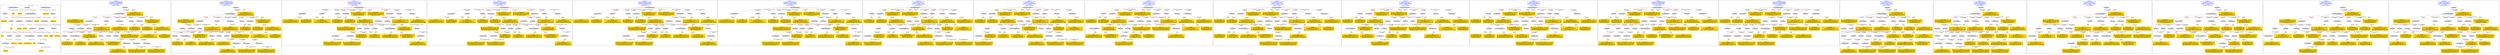 digraph n0 {
fontcolor="blue"
remincross="true"
label="s07-s-13.json"
subgraph cluster_0 {
label="1-correct model"
n2[style="filled",color="white",fillcolor="lightgray",label="E12_Production1"];
n3[style="filled",color="white",fillcolor="lightgray",label="E21_Person1"];
n4[style="filled",color="white",fillcolor="lightgray",label="E55_Type1"];
n5[style="filled",color="white",fillcolor="lightgray",label="E52_Time-Span1"];
n6[style="filled",color="white",fillcolor="lightgray",label="E69_Death1"];
n7[style="filled",color="white",fillcolor="lightgray",label="E74_Group1"];
n8[style="filled",color="white",fillcolor="lightgray",label="E82_Actor_Appellation1"];
n9[style="filled",color="white",fillcolor="lightgray",label="E67_Birth1"];
n10[shape="plaintext",style="filled",fillcolor="gold",label="Artist_uri"];
n11[style="filled",color="white",fillcolor="lightgray",label="E22_Man-Made_Object1"];
n12[style="filled",color="white",fillcolor="lightgray",label="E35_Title1"];
n13[style="filled",color="white",fillcolor="lightgray",label="E8_Acquisition1"];
n14[style="filled",color="white",fillcolor="lightgray",label="E54_Dimension1"];
n15[shape="plaintext",style="filled",fillcolor="gold",label="Object_URI"];
n16[style="filled",color="white",fillcolor="lightgray",label="E33_Linguistic_Object1"];
n17[style="filled",color="white",fillcolor="lightgray",label="E55_Type2"];
n18[shape="plaintext",style="filled",fillcolor="gold",label="Label_on_page"];
n19[style="filled",color="white",fillcolor="lightgray",label="E33_Linguistic_Object2"];
n20[style="filled",color="white",fillcolor="lightgray",label="E55_Type3"];
n21[shape="plaintext",style="filled",fillcolor="gold",label="origin"];
n22[shape="plaintext",style="filled",fillcolor="gold",label="title"];
n23[style="filled",color="white",fillcolor="lightgray",label="E38_Image1"];
n24[shape="plaintext",style="filled",fillcolor="gold",label="image_url"];
n25[shape="plaintext",style="filled",fillcolor="gold",label="dates"];
n26[style="filled",color="white",fillcolor="lightgray",label="E52_Time-Span2"];
n27[shape="plaintext",style="filled",fillcolor="gold",label="birth_year"];
n28[style="filled",color="white",fillcolor="lightgray",label="E52_Time-Span3"];
n29[shape="plaintext",style="filled",fillcolor="gold",label="death_year"];
n30[shape="plaintext",style="filled",fillcolor="gold",label="dimension"];
n31[shape="plaintext",style="filled",fillcolor="gold",label="technique_uri"];
n32[shape="plaintext",style="filled",fillcolor="gold",label="technique"];
n33[shape="plaintext",style="filled",fillcolor="gold",label="label_type_uri"];
n34[shape="plaintext",style="filled",fillcolor="gold",label="origin_type_uri"];
n35[shape="plaintext",style="filled",fillcolor="gold",label="nationality_uri"];
n36[shape="plaintext",style="filled",fillcolor="gold",label="nationality"];
n37[shape="plaintext",style="filled",fillcolor="gold",label="Artist_appellation_uri"];
n38[shape="plaintext",style="filled",fillcolor="gold",label="name"];
n39[shape="plaintext",style="filled",fillcolor="gold",label="credit_line"];
}
subgraph cluster_1 {
label="candidate 0\nlink coherence:0.9166666666666666\nnode coherence:0.9393939393939394\nconfidence:0.415374075737146\nmapping score:0.4954489874998355\ncost:35.99799\n-precision:0.78-recall:0.76"
n41[style="filled",color="white",fillcolor="lightgray",label="E12_Production1"];
n42[style="filled",color="white",fillcolor="lightgray",label="E21_Person1"];
n43[style="filled",color="white",fillcolor="lightgray",label="E52_Time-Span2"];
n44[style="filled",color="white",fillcolor="lightgray",label="E55_Type1"];
n45[style="filled",color="white",fillcolor="lightgray",label="E53_Place1"];
n46[style="filled",color="white",fillcolor="lightgray",label="E67_Birth1"];
n47[style="filled",color="white",fillcolor="lightgray",label="E69_Death1"];
n48[style="filled",color="white",fillcolor="lightgray",label="E74_Group1"];
n49[style="filled",color="white",fillcolor="lightgray",label="E82_Actor_Appellation1"];
n50[style="filled",color="white",fillcolor="lightgray",label="E22_Man-Made_Object1"];
n51[style="filled",color="white",fillcolor="lightgray",label="E35_Title1"];
n52[style="filled",color="white",fillcolor="lightgray",label="E54_Dimension1"];
n53[style="filled",color="white",fillcolor="lightgray",label="E55_Type2"];
n54[style="filled",color="white",fillcolor="lightgray",label="E8_Acquisition1"];
n55[style="filled",color="white",fillcolor="lightgray",label="E38_Image1"];
n56[style="filled",color="white",fillcolor="lightgray",label="E48_Place_Name1"];
n57[style="filled",color="white",fillcolor="lightgray",label="E52_Time-Span1"];
n58[style="filled",color="white",fillcolor="lightgray",label="E52_Time-Span3"];
n59[shape="plaintext",style="filled",fillcolor="gold",label="name\n[E82_Actor_Appellation,label,0.284]\n[E33_Linguistic_Object,P3_has_note,0.247]\n[E22_Man-Made_Object,P3_has_note,0.243]\n[E73_Information_Object,P3_has_note,0.225]"];
n60[shape="plaintext",style="filled",fillcolor="gold",label="Artist_uri\n[E21_Person,classLink,0.283]\n[E39_Actor,classLink,0.248]\n[E82_Actor_Appellation,classLink,0.24]\n[E38_Image,classLink,0.229]"];
n61[shape="plaintext",style="filled",fillcolor="gold",label="image_url\n[E38_Image,classLink,0.649]\n[E78_Collection,classLink,0.146]\n[E22_Man-Made_Object,classLink,0.119]\n[E22_Man-Made_Object,P3_has_note,0.086]"];
n62[shape="plaintext",style="filled",fillcolor="gold",label="nationality_uri\n[E74_Group,classLink,0.696]\n[E55_Type,classLink,0.171]\n[E57_Material,classLink,0.087]\n[E55_Type,label,0.046]"];
n63[shape="plaintext",style="filled",fillcolor="gold",label="title\n[E22_Man-Made_Object,P3_has_note,0.301]\n[E35_Title,label,0.273]\n[E73_Information_Object,P3_has_note,0.248]\n[E33_Linguistic_Object,P3_has_note,0.178]"];
n64[shape="plaintext",style="filled",fillcolor="gold",label="label_type_uri\n[E55_Type,classLink,0.562]\n[E74_Group,classLink,0.225]\n[E57_Material,classLink,0.18]\n[E55_Type,label,0.033]"];
n65[shape="plaintext",style="filled",fillcolor="gold",label="birth_year\n[E52_Time-Span,P82a_begin_of_the_begin,0.301]\n[E52_Time-Span,P82_at_some_time_within,0.272]\n[E52_Time-Span,P82b_end_of_the_end,0.258]\n[E33_Linguistic_Object,P3_has_note,0.169]"];
n66[shape="plaintext",style="filled",fillcolor="gold",label="dimension\n[E54_Dimension,P3_has_note,0.75]\n[E22_Man-Made_Object,P3_has_note,0.105]\n[E34_Inscription,P3_has_note,0.074]\n[E73_Information_Object,P3_has_note,0.071]"];
n67[shape="plaintext",style="filled",fillcolor="gold",label="death_year\n[E52_Time-Span,P82_at_some_time_within,0.324]\n[E52_Time-Span,P82b_end_of_the_end,0.301]\n[E22_Man-Made_Object,P3_has_note,0.202]\n[E73_Information_Object,P3_has_note,0.173]"];
n68[shape="plaintext",style="filled",fillcolor="gold",label="origin\n[E48_Place_Name,label,0.299]\n[E44_Place_Appellation,label,0.275]\n[E22_Man-Made_Object,P3_has_note,0.231]\n[E73_Information_Object,P3_has_note,0.195]"];
n69[shape="plaintext",style="filled",fillcolor="gold",label="Object_URI\n[E22_Man-Made_Object,classLink,0.596]\n[E38_Image,classLink,0.243]\n[E78_Collection,classLink,0.119]\n[E39_Actor,classLink,0.042]"];
n70[shape="plaintext",style="filled",fillcolor="gold",label="Artist_appellation_uri\n[E82_Actor_Appellation,classLink,0.526]\n[E21_Person,classLink,0.353]\n[E38_Image,classLink,0.064]\n[E39_Actor,classLink,0.057]"];
n71[shape="plaintext",style="filled",fillcolor="gold",label="dates\n[E52_Time-Span,P82_at_some_time_within,0.383]\n[E52_Time-Span,P82b_end_of_the_end,0.263]\n[E22_Man-Made_Object,P3_has_note,0.183]\n[E33_Linguistic_Object,P3_has_note,0.171]"];
n72[shape="plaintext",style="filled",fillcolor="gold",label="nationality\n[E74_Group,label,0.48]\n[E74_Group,classLink,0.306]\n[E55_Type,label,0.131]\n[E21_Person,P3_has_note,0.082]"];
n73[shape="plaintext",style="filled",fillcolor="gold",label="technique_uri\n[E55_Type,classLink,0.379]\n[E74_Group,classLink,0.288]\n[E57_Material,classLink,0.277]\n[E55_Type,label,0.056]"];
n74[shape="plaintext",style="filled",fillcolor="gold",label="technique\n[E55_Type,label,0.398]\n[E12_Production,P3_has_note,0.276]\n[E57_Material,label,0.192]\n[E29_Design_or_Procedure,P3_has_note,0.134]"];
n75[shape="plaintext",style="filled",fillcolor="gold",label="origin_type_uri\n[E55_Type,classLink,0.562]\n[E74_Group,classLink,0.225]\n[E57_Material,classLink,0.18]\n[E55_Type,label,0.033]"];
n76[shape="plaintext",style="filled",fillcolor="gold",label="credit_line\n[E8_Acquisition,P3_has_note,0.385]\n[E30_Right,P3_has_note,0.308]\n[E22_Man-Made_Object,P3_has_note,0.164]\n[E33_Linguistic_Object,P3_has_note,0.143]"];
n77[shape="plaintext",style="filled",fillcolor="gold",label="Label_on_page\n[E22_Man-Made_Object,P3_has_note,0.319]\n[E73_Information_Object,P3_has_note,0.282]\n[E33_Linguistic_Object,P3_has_note,0.274]\n[E35_Title,label,0.124]"];
}
subgraph cluster_2 {
label="candidate 1\nlink coherence:0.9166666666666666\nnode coherence:0.9393939393939394\nconfidence:0.4039935432205979\nmapping score:0.49165547666098613\ncost:35.99799\n-precision:0.72-recall:0.7"
n79[style="filled",color="white",fillcolor="lightgray",label="E12_Production1"];
n80[style="filled",color="white",fillcolor="lightgray",label="E21_Person1"];
n81[style="filled",color="white",fillcolor="lightgray",label="E52_Time-Span2"];
n82[style="filled",color="white",fillcolor="lightgray",label="E55_Type1"];
n83[style="filled",color="white",fillcolor="lightgray",label="E53_Place1"];
n84[style="filled",color="white",fillcolor="lightgray",label="E67_Birth1"];
n85[style="filled",color="white",fillcolor="lightgray",label="E69_Death1"];
n86[style="filled",color="white",fillcolor="lightgray",label="E74_Group1"];
n87[style="filled",color="white",fillcolor="lightgray",label="E82_Actor_Appellation1"];
n88[style="filled",color="white",fillcolor="lightgray",label="E22_Man-Made_Object1"];
n89[style="filled",color="white",fillcolor="lightgray",label="E35_Title1"];
n90[style="filled",color="white",fillcolor="lightgray",label="E54_Dimension1"];
n91[style="filled",color="white",fillcolor="lightgray",label="E55_Type2"];
n92[style="filled",color="white",fillcolor="lightgray",label="E8_Acquisition1"];
n93[style="filled",color="white",fillcolor="lightgray",label="E38_Image1"];
n94[style="filled",color="white",fillcolor="lightgray",label="E48_Place_Name1"];
n95[style="filled",color="white",fillcolor="lightgray",label="E52_Time-Span1"];
n96[style="filled",color="white",fillcolor="lightgray",label="E52_Time-Span3"];
n97[shape="plaintext",style="filled",fillcolor="gold",label="name\n[E82_Actor_Appellation,label,0.284]\n[E33_Linguistic_Object,P3_has_note,0.247]\n[E22_Man-Made_Object,P3_has_note,0.243]\n[E73_Information_Object,P3_has_note,0.225]"];
n98[shape="plaintext",style="filled",fillcolor="gold",label="Artist_appellation_uri\n[E82_Actor_Appellation,classLink,0.526]\n[E21_Person,classLink,0.353]\n[E38_Image,classLink,0.064]\n[E39_Actor,classLink,0.057]"];
n99[shape="plaintext",style="filled",fillcolor="gold",label="image_url\n[E38_Image,classLink,0.649]\n[E78_Collection,classLink,0.146]\n[E22_Man-Made_Object,classLink,0.119]\n[E22_Man-Made_Object,P3_has_note,0.086]"];
n100[shape="plaintext",style="filled",fillcolor="gold",label="nationality_uri\n[E74_Group,classLink,0.696]\n[E55_Type,classLink,0.171]\n[E57_Material,classLink,0.087]\n[E55_Type,label,0.046]"];
n101[shape="plaintext",style="filled",fillcolor="gold",label="title\n[E22_Man-Made_Object,P3_has_note,0.301]\n[E35_Title,label,0.273]\n[E73_Information_Object,P3_has_note,0.248]\n[E33_Linguistic_Object,P3_has_note,0.178]"];
n102[shape="plaintext",style="filled",fillcolor="gold",label="label_type_uri\n[E55_Type,classLink,0.562]\n[E74_Group,classLink,0.225]\n[E57_Material,classLink,0.18]\n[E55_Type,label,0.033]"];
n103[shape="plaintext",style="filled",fillcolor="gold",label="birth_year\n[E52_Time-Span,P82a_begin_of_the_begin,0.301]\n[E52_Time-Span,P82_at_some_time_within,0.272]\n[E52_Time-Span,P82b_end_of_the_end,0.258]\n[E33_Linguistic_Object,P3_has_note,0.169]"];
n104[shape="plaintext",style="filled",fillcolor="gold",label="dimension\n[E54_Dimension,P3_has_note,0.75]\n[E22_Man-Made_Object,P3_has_note,0.105]\n[E34_Inscription,P3_has_note,0.074]\n[E73_Information_Object,P3_has_note,0.071]"];
n105[shape="plaintext",style="filled",fillcolor="gold",label="death_year\n[E52_Time-Span,P82_at_some_time_within,0.324]\n[E52_Time-Span,P82b_end_of_the_end,0.301]\n[E22_Man-Made_Object,P3_has_note,0.202]\n[E73_Information_Object,P3_has_note,0.173]"];
n106[shape="plaintext",style="filled",fillcolor="gold",label="origin\n[E48_Place_Name,label,0.299]\n[E44_Place_Appellation,label,0.275]\n[E22_Man-Made_Object,P3_has_note,0.231]\n[E73_Information_Object,P3_has_note,0.195]"];
n107[shape="plaintext",style="filled",fillcolor="gold",label="Object_URI\n[E22_Man-Made_Object,classLink,0.596]\n[E38_Image,classLink,0.243]\n[E78_Collection,classLink,0.119]\n[E39_Actor,classLink,0.042]"];
n108[shape="plaintext",style="filled",fillcolor="gold",label="Artist_uri\n[E21_Person,classLink,0.283]\n[E39_Actor,classLink,0.248]\n[E82_Actor_Appellation,classLink,0.24]\n[E38_Image,classLink,0.229]"];
n109[shape="plaintext",style="filled",fillcolor="gold",label="dates\n[E52_Time-Span,P82_at_some_time_within,0.383]\n[E52_Time-Span,P82b_end_of_the_end,0.263]\n[E22_Man-Made_Object,P3_has_note,0.183]\n[E33_Linguistic_Object,P3_has_note,0.171]"];
n110[shape="plaintext",style="filled",fillcolor="gold",label="nationality\n[E74_Group,label,0.48]\n[E74_Group,classLink,0.306]\n[E55_Type,label,0.131]\n[E21_Person,P3_has_note,0.082]"];
n111[shape="plaintext",style="filled",fillcolor="gold",label="technique_uri\n[E55_Type,classLink,0.379]\n[E74_Group,classLink,0.288]\n[E57_Material,classLink,0.277]\n[E55_Type,label,0.056]"];
n112[shape="plaintext",style="filled",fillcolor="gold",label="technique\n[E55_Type,label,0.398]\n[E12_Production,P3_has_note,0.276]\n[E57_Material,label,0.192]\n[E29_Design_or_Procedure,P3_has_note,0.134]"];
n113[shape="plaintext",style="filled",fillcolor="gold",label="origin_type_uri\n[E55_Type,classLink,0.562]\n[E74_Group,classLink,0.225]\n[E57_Material,classLink,0.18]\n[E55_Type,label,0.033]"];
n114[shape="plaintext",style="filled",fillcolor="gold",label="credit_line\n[E8_Acquisition,P3_has_note,0.385]\n[E30_Right,P3_has_note,0.308]\n[E22_Man-Made_Object,P3_has_note,0.164]\n[E33_Linguistic_Object,P3_has_note,0.143]"];
n115[shape="plaintext",style="filled",fillcolor="gold",label="Label_on_page\n[E22_Man-Made_Object,P3_has_note,0.319]\n[E73_Information_Object,P3_has_note,0.282]\n[E33_Linguistic_Object,P3_has_note,0.274]\n[E35_Title,label,0.124]"];
}
subgraph cluster_3 {
label="candidate 10\nlink coherence:0.8611111111111112\nnode coherence:0.9393939393939394\nconfidence:0.415374075737146\nmapping score:0.4954489874998355\ncost:35.99821\n-precision:0.72-recall:0.7"
n117[style="filled",color="white",fillcolor="lightgray",label="E12_Production1"];
n118[style="filled",color="white",fillcolor="lightgray",label="E21_Person1"];
n119[style="filled",color="white",fillcolor="lightgray",label="E52_Time-Span2"];
n120[style="filled",color="white",fillcolor="lightgray",label="E53_Place1"];
n121[style="filled",color="white",fillcolor="lightgray",label="E67_Birth1"];
n122[style="filled",color="white",fillcolor="lightgray",label="E69_Death1"];
n123[style="filled",color="white",fillcolor="lightgray",label="E74_Group1"];
n124[style="filled",color="white",fillcolor="lightgray",label="E82_Actor_Appellation1"];
n125[style="filled",color="white",fillcolor="lightgray",label="E22_Man-Made_Object1"];
n126[style="filled",color="white",fillcolor="lightgray",label="E35_Title1"];
n127[style="filled",color="white",fillcolor="lightgray",label="E38_Image1"];
n128[style="filled",color="white",fillcolor="lightgray",label="E54_Dimension1"];
n129[style="filled",color="white",fillcolor="lightgray",label="E55_Type1"];
n130[style="filled",color="white",fillcolor="lightgray",label="E55_Type2"];
n131[style="filled",color="white",fillcolor="lightgray",label="E8_Acquisition1"];
n132[style="filled",color="white",fillcolor="lightgray",label="E48_Place_Name1"];
n133[style="filled",color="white",fillcolor="lightgray",label="E52_Time-Span1"];
n134[style="filled",color="white",fillcolor="lightgray",label="E52_Time-Span3"];
n135[shape="plaintext",style="filled",fillcolor="gold",label="name\n[E82_Actor_Appellation,label,0.284]\n[E33_Linguistic_Object,P3_has_note,0.247]\n[E22_Man-Made_Object,P3_has_note,0.243]\n[E73_Information_Object,P3_has_note,0.225]"];
n136[shape="plaintext",style="filled",fillcolor="gold",label="Artist_uri\n[E21_Person,classLink,0.283]\n[E39_Actor,classLink,0.248]\n[E82_Actor_Appellation,classLink,0.24]\n[E38_Image,classLink,0.229]"];
n137[shape="plaintext",style="filled",fillcolor="gold",label="image_url\n[E38_Image,classLink,0.649]\n[E78_Collection,classLink,0.146]\n[E22_Man-Made_Object,classLink,0.119]\n[E22_Man-Made_Object,P3_has_note,0.086]"];
n138[shape="plaintext",style="filled",fillcolor="gold",label="nationality_uri\n[E74_Group,classLink,0.696]\n[E55_Type,classLink,0.171]\n[E57_Material,classLink,0.087]\n[E55_Type,label,0.046]"];
n139[shape="plaintext",style="filled",fillcolor="gold",label="title\n[E22_Man-Made_Object,P3_has_note,0.301]\n[E35_Title,label,0.273]\n[E73_Information_Object,P3_has_note,0.248]\n[E33_Linguistic_Object,P3_has_note,0.178]"];
n140[shape="plaintext",style="filled",fillcolor="gold",label="label_type_uri\n[E55_Type,classLink,0.562]\n[E74_Group,classLink,0.225]\n[E57_Material,classLink,0.18]\n[E55_Type,label,0.033]"];
n141[shape="plaintext",style="filled",fillcolor="gold",label="birth_year\n[E52_Time-Span,P82a_begin_of_the_begin,0.301]\n[E52_Time-Span,P82_at_some_time_within,0.272]\n[E52_Time-Span,P82b_end_of_the_end,0.258]\n[E33_Linguistic_Object,P3_has_note,0.169]"];
n142[shape="plaintext",style="filled",fillcolor="gold",label="dimension\n[E54_Dimension,P3_has_note,0.75]\n[E22_Man-Made_Object,P3_has_note,0.105]\n[E34_Inscription,P3_has_note,0.074]\n[E73_Information_Object,P3_has_note,0.071]"];
n143[shape="plaintext",style="filled",fillcolor="gold",label="death_year\n[E52_Time-Span,P82_at_some_time_within,0.324]\n[E52_Time-Span,P82b_end_of_the_end,0.301]\n[E22_Man-Made_Object,P3_has_note,0.202]\n[E73_Information_Object,P3_has_note,0.173]"];
n144[shape="plaintext",style="filled",fillcolor="gold",label="origin\n[E48_Place_Name,label,0.299]\n[E44_Place_Appellation,label,0.275]\n[E22_Man-Made_Object,P3_has_note,0.231]\n[E73_Information_Object,P3_has_note,0.195]"];
n145[shape="plaintext",style="filled",fillcolor="gold",label="Object_URI\n[E22_Man-Made_Object,classLink,0.596]\n[E38_Image,classLink,0.243]\n[E78_Collection,classLink,0.119]\n[E39_Actor,classLink,0.042]"];
n146[shape="plaintext",style="filled",fillcolor="gold",label="Artist_appellation_uri\n[E82_Actor_Appellation,classLink,0.526]\n[E21_Person,classLink,0.353]\n[E38_Image,classLink,0.064]\n[E39_Actor,classLink,0.057]"];
n147[shape="plaintext",style="filled",fillcolor="gold",label="dates\n[E52_Time-Span,P82_at_some_time_within,0.383]\n[E52_Time-Span,P82b_end_of_the_end,0.263]\n[E22_Man-Made_Object,P3_has_note,0.183]\n[E33_Linguistic_Object,P3_has_note,0.171]"];
n148[shape="plaintext",style="filled",fillcolor="gold",label="nationality\n[E74_Group,label,0.48]\n[E74_Group,classLink,0.306]\n[E55_Type,label,0.131]\n[E21_Person,P3_has_note,0.082]"];
n149[shape="plaintext",style="filled",fillcolor="gold",label="technique_uri\n[E55_Type,classLink,0.379]\n[E74_Group,classLink,0.288]\n[E57_Material,classLink,0.277]\n[E55_Type,label,0.056]"];
n150[shape="plaintext",style="filled",fillcolor="gold",label="technique\n[E55_Type,label,0.398]\n[E12_Production,P3_has_note,0.276]\n[E57_Material,label,0.192]\n[E29_Design_or_Procedure,P3_has_note,0.134]"];
n151[shape="plaintext",style="filled",fillcolor="gold",label="origin_type_uri\n[E55_Type,classLink,0.562]\n[E74_Group,classLink,0.225]\n[E57_Material,classLink,0.18]\n[E55_Type,label,0.033]"];
n152[shape="plaintext",style="filled",fillcolor="gold",label="credit_line\n[E8_Acquisition,P3_has_note,0.385]\n[E30_Right,P3_has_note,0.308]\n[E22_Man-Made_Object,P3_has_note,0.164]\n[E33_Linguistic_Object,P3_has_note,0.143]"];
n153[shape="plaintext",style="filled",fillcolor="gold",label="Label_on_page\n[E22_Man-Made_Object,P3_has_note,0.319]\n[E73_Information_Object,P3_has_note,0.282]\n[E33_Linguistic_Object,P3_has_note,0.274]\n[E35_Title,label,0.124]"];
}
subgraph cluster_4 {
label="candidate 11\nlink coherence:0.8611111111111112\nnode coherence:0.9393939393939394\nconfidence:0.415374075737146\nmapping score:0.4954489874998355\ncost:35.99823\n-precision:0.72-recall:0.7"
n155[style="filled",color="white",fillcolor="lightgray",label="E12_Production1"];
n156[style="filled",color="white",fillcolor="lightgray",label="E21_Person1"];
n157[style="filled",color="white",fillcolor="lightgray",label="E52_Time-Span2"];
n158[style="filled",color="white",fillcolor="lightgray",label="E53_Place1"];
n159[style="filled",color="white",fillcolor="lightgray",label="E67_Birth1"];
n160[style="filled",color="white",fillcolor="lightgray",label="E69_Death1"];
n161[style="filled",color="white",fillcolor="lightgray",label="E74_Group1"];
n162[style="filled",color="white",fillcolor="lightgray",label="E82_Actor_Appellation1"];
n163[style="filled",color="white",fillcolor="lightgray",label="E22_Man-Made_Object1"];
n164[style="filled",color="white",fillcolor="lightgray",label="E35_Title1"];
n165[style="filled",color="white",fillcolor="lightgray",label="E38_Image1"];
n166[style="filled",color="white",fillcolor="lightgray",label="E54_Dimension1"];
n167[style="filled",color="white",fillcolor="lightgray",label="E55_Type1"];
n168[style="filled",color="white",fillcolor="lightgray",label="E55_Type2"];
n169[style="filled",color="white",fillcolor="lightgray",label="E8_Acquisition1"];
n170[style="filled",color="white",fillcolor="lightgray",label="E48_Place_Name1"];
n171[style="filled",color="white",fillcolor="lightgray",label="E52_Time-Span1"];
n172[style="filled",color="white",fillcolor="lightgray",label="E52_Time-Span3"];
n173[shape="plaintext",style="filled",fillcolor="gold",label="name\n[E82_Actor_Appellation,label,0.284]\n[E33_Linguistic_Object,P3_has_note,0.247]\n[E22_Man-Made_Object,P3_has_note,0.243]\n[E73_Information_Object,P3_has_note,0.225]"];
n174[shape="plaintext",style="filled",fillcolor="gold",label="Artist_uri\n[E21_Person,classLink,0.283]\n[E39_Actor,classLink,0.248]\n[E82_Actor_Appellation,classLink,0.24]\n[E38_Image,classLink,0.229]"];
n175[shape="plaintext",style="filled",fillcolor="gold",label="image_url\n[E38_Image,classLink,0.649]\n[E78_Collection,classLink,0.146]\n[E22_Man-Made_Object,classLink,0.119]\n[E22_Man-Made_Object,P3_has_note,0.086]"];
n176[shape="plaintext",style="filled",fillcolor="gold",label="nationality_uri\n[E74_Group,classLink,0.696]\n[E55_Type,classLink,0.171]\n[E57_Material,classLink,0.087]\n[E55_Type,label,0.046]"];
n177[shape="plaintext",style="filled",fillcolor="gold",label="title\n[E22_Man-Made_Object,P3_has_note,0.301]\n[E35_Title,label,0.273]\n[E73_Information_Object,P3_has_note,0.248]\n[E33_Linguistic_Object,P3_has_note,0.178]"];
n178[shape="plaintext",style="filled",fillcolor="gold",label="label_type_uri\n[E55_Type,classLink,0.562]\n[E74_Group,classLink,0.225]\n[E57_Material,classLink,0.18]\n[E55_Type,label,0.033]"];
n179[shape="plaintext",style="filled",fillcolor="gold",label="birth_year\n[E52_Time-Span,P82a_begin_of_the_begin,0.301]\n[E52_Time-Span,P82_at_some_time_within,0.272]\n[E52_Time-Span,P82b_end_of_the_end,0.258]\n[E33_Linguistic_Object,P3_has_note,0.169]"];
n180[shape="plaintext",style="filled",fillcolor="gold",label="dimension\n[E54_Dimension,P3_has_note,0.75]\n[E22_Man-Made_Object,P3_has_note,0.105]\n[E34_Inscription,P3_has_note,0.074]\n[E73_Information_Object,P3_has_note,0.071]"];
n181[shape="plaintext",style="filled",fillcolor="gold",label="death_year\n[E52_Time-Span,P82_at_some_time_within,0.324]\n[E52_Time-Span,P82b_end_of_the_end,0.301]\n[E22_Man-Made_Object,P3_has_note,0.202]\n[E73_Information_Object,P3_has_note,0.173]"];
n182[shape="plaintext",style="filled",fillcolor="gold",label="origin\n[E48_Place_Name,label,0.299]\n[E44_Place_Appellation,label,0.275]\n[E22_Man-Made_Object,P3_has_note,0.231]\n[E73_Information_Object,P3_has_note,0.195]"];
n183[shape="plaintext",style="filled",fillcolor="gold",label="Object_URI\n[E22_Man-Made_Object,classLink,0.596]\n[E38_Image,classLink,0.243]\n[E78_Collection,classLink,0.119]\n[E39_Actor,classLink,0.042]"];
n184[shape="plaintext",style="filled",fillcolor="gold",label="Artist_appellation_uri\n[E82_Actor_Appellation,classLink,0.526]\n[E21_Person,classLink,0.353]\n[E38_Image,classLink,0.064]\n[E39_Actor,classLink,0.057]"];
n185[shape="plaintext",style="filled",fillcolor="gold",label="dates\n[E52_Time-Span,P82_at_some_time_within,0.383]\n[E52_Time-Span,P82b_end_of_the_end,0.263]\n[E22_Man-Made_Object,P3_has_note,0.183]\n[E33_Linguistic_Object,P3_has_note,0.171]"];
n186[shape="plaintext",style="filled",fillcolor="gold",label="nationality\n[E74_Group,label,0.48]\n[E74_Group,classLink,0.306]\n[E55_Type,label,0.131]\n[E21_Person,P3_has_note,0.082]"];
n187[shape="plaintext",style="filled",fillcolor="gold",label="technique_uri\n[E55_Type,classLink,0.379]\n[E74_Group,classLink,0.288]\n[E57_Material,classLink,0.277]\n[E55_Type,label,0.056]"];
n188[shape="plaintext",style="filled",fillcolor="gold",label="technique\n[E55_Type,label,0.398]\n[E12_Production,P3_has_note,0.276]\n[E57_Material,label,0.192]\n[E29_Design_or_Procedure,P3_has_note,0.134]"];
n189[shape="plaintext",style="filled",fillcolor="gold",label="origin_type_uri\n[E55_Type,classLink,0.562]\n[E74_Group,classLink,0.225]\n[E57_Material,classLink,0.18]\n[E55_Type,label,0.033]"];
n190[shape="plaintext",style="filled",fillcolor="gold",label="credit_line\n[E8_Acquisition,P3_has_note,0.385]\n[E30_Right,P3_has_note,0.308]\n[E22_Man-Made_Object,P3_has_note,0.164]\n[E33_Linguistic_Object,P3_has_note,0.143]"];
n191[shape="plaintext",style="filled",fillcolor="gold",label="Label_on_page\n[E22_Man-Made_Object,P3_has_note,0.319]\n[E73_Information_Object,P3_has_note,0.282]\n[E33_Linguistic_Object,P3_has_note,0.274]\n[E35_Title,label,0.124]"];
}
subgraph cluster_5 {
label="candidate 12\nlink coherence:0.8611111111111112\nnode coherence:0.9393939393939394\nconfidence:0.4039935432205979\nmapping score:0.49165547666098613\ncost:35.99821\n-precision:0.67-recall:0.65"
n193[style="filled",color="white",fillcolor="lightgray",label="E12_Production1"];
n194[style="filled",color="white",fillcolor="lightgray",label="E21_Person1"];
n195[style="filled",color="white",fillcolor="lightgray",label="E52_Time-Span2"];
n196[style="filled",color="white",fillcolor="lightgray",label="E53_Place1"];
n197[style="filled",color="white",fillcolor="lightgray",label="E67_Birth1"];
n198[style="filled",color="white",fillcolor="lightgray",label="E69_Death1"];
n199[style="filled",color="white",fillcolor="lightgray",label="E74_Group1"];
n200[style="filled",color="white",fillcolor="lightgray",label="E82_Actor_Appellation1"];
n201[style="filled",color="white",fillcolor="lightgray",label="E22_Man-Made_Object1"];
n202[style="filled",color="white",fillcolor="lightgray",label="E35_Title1"];
n203[style="filled",color="white",fillcolor="lightgray",label="E38_Image1"];
n204[style="filled",color="white",fillcolor="lightgray",label="E54_Dimension1"];
n205[style="filled",color="white",fillcolor="lightgray",label="E55_Type1"];
n206[style="filled",color="white",fillcolor="lightgray",label="E55_Type2"];
n207[style="filled",color="white",fillcolor="lightgray",label="E8_Acquisition1"];
n208[style="filled",color="white",fillcolor="lightgray",label="E48_Place_Name1"];
n209[style="filled",color="white",fillcolor="lightgray",label="E52_Time-Span1"];
n210[style="filled",color="white",fillcolor="lightgray",label="E52_Time-Span3"];
n211[shape="plaintext",style="filled",fillcolor="gold",label="name\n[E82_Actor_Appellation,label,0.284]\n[E33_Linguistic_Object,P3_has_note,0.247]\n[E22_Man-Made_Object,P3_has_note,0.243]\n[E73_Information_Object,P3_has_note,0.225]"];
n212[shape="plaintext",style="filled",fillcolor="gold",label="Artist_appellation_uri\n[E82_Actor_Appellation,classLink,0.526]\n[E21_Person,classLink,0.353]\n[E38_Image,classLink,0.064]\n[E39_Actor,classLink,0.057]"];
n213[shape="plaintext",style="filled",fillcolor="gold",label="image_url\n[E38_Image,classLink,0.649]\n[E78_Collection,classLink,0.146]\n[E22_Man-Made_Object,classLink,0.119]\n[E22_Man-Made_Object,P3_has_note,0.086]"];
n214[shape="plaintext",style="filled",fillcolor="gold",label="nationality_uri\n[E74_Group,classLink,0.696]\n[E55_Type,classLink,0.171]\n[E57_Material,classLink,0.087]\n[E55_Type,label,0.046]"];
n215[shape="plaintext",style="filled",fillcolor="gold",label="title\n[E22_Man-Made_Object,P3_has_note,0.301]\n[E35_Title,label,0.273]\n[E73_Information_Object,P3_has_note,0.248]\n[E33_Linguistic_Object,P3_has_note,0.178]"];
n216[shape="plaintext",style="filled",fillcolor="gold",label="label_type_uri\n[E55_Type,classLink,0.562]\n[E74_Group,classLink,0.225]\n[E57_Material,classLink,0.18]\n[E55_Type,label,0.033]"];
n217[shape="plaintext",style="filled",fillcolor="gold",label="birth_year\n[E52_Time-Span,P82a_begin_of_the_begin,0.301]\n[E52_Time-Span,P82_at_some_time_within,0.272]\n[E52_Time-Span,P82b_end_of_the_end,0.258]\n[E33_Linguistic_Object,P3_has_note,0.169]"];
n218[shape="plaintext",style="filled",fillcolor="gold",label="dimension\n[E54_Dimension,P3_has_note,0.75]\n[E22_Man-Made_Object,P3_has_note,0.105]\n[E34_Inscription,P3_has_note,0.074]\n[E73_Information_Object,P3_has_note,0.071]"];
n219[shape="plaintext",style="filled",fillcolor="gold",label="death_year\n[E52_Time-Span,P82_at_some_time_within,0.324]\n[E52_Time-Span,P82b_end_of_the_end,0.301]\n[E22_Man-Made_Object,P3_has_note,0.202]\n[E73_Information_Object,P3_has_note,0.173]"];
n220[shape="plaintext",style="filled",fillcolor="gold",label="origin\n[E48_Place_Name,label,0.299]\n[E44_Place_Appellation,label,0.275]\n[E22_Man-Made_Object,P3_has_note,0.231]\n[E73_Information_Object,P3_has_note,0.195]"];
n221[shape="plaintext",style="filled",fillcolor="gold",label="Object_URI\n[E22_Man-Made_Object,classLink,0.596]\n[E38_Image,classLink,0.243]\n[E78_Collection,classLink,0.119]\n[E39_Actor,classLink,0.042]"];
n222[shape="plaintext",style="filled",fillcolor="gold",label="Artist_uri\n[E21_Person,classLink,0.283]\n[E39_Actor,classLink,0.248]\n[E82_Actor_Appellation,classLink,0.24]\n[E38_Image,classLink,0.229]"];
n223[shape="plaintext",style="filled",fillcolor="gold",label="dates\n[E52_Time-Span,P82_at_some_time_within,0.383]\n[E52_Time-Span,P82b_end_of_the_end,0.263]\n[E22_Man-Made_Object,P3_has_note,0.183]\n[E33_Linguistic_Object,P3_has_note,0.171]"];
n224[shape="plaintext",style="filled",fillcolor="gold",label="nationality\n[E74_Group,label,0.48]\n[E74_Group,classLink,0.306]\n[E55_Type,label,0.131]\n[E21_Person,P3_has_note,0.082]"];
n225[shape="plaintext",style="filled",fillcolor="gold",label="technique_uri\n[E55_Type,classLink,0.379]\n[E74_Group,classLink,0.288]\n[E57_Material,classLink,0.277]\n[E55_Type,label,0.056]"];
n226[shape="plaintext",style="filled",fillcolor="gold",label="technique\n[E55_Type,label,0.398]\n[E12_Production,P3_has_note,0.276]\n[E57_Material,label,0.192]\n[E29_Design_or_Procedure,P3_has_note,0.134]"];
n227[shape="plaintext",style="filled",fillcolor="gold",label="origin_type_uri\n[E55_Type,classLink,0.562]\n[E74_Group,classLink,0.225]\n[E57_Material,classLink,0.18]\n[E55_Type,label,0.033]"];
n228[shape="plaintext",style="filled",fillcolor="gold",label="credit_line\n[E8_Acquisition,P3_has_note,0.385]\n[E30_Right,P3_has_note,0.308]\n[E22_Man-Made_Object,P3_has_note,0.164]\n[E33_Linguistic_Object,P3_has_note,0.143]"];
n229[shape="plaintext",style="filled",fillcolor="gold",label="Label_on_page\n[E22_Man-Made_Object,P3_has_note,0.319]\n[E73_Information_Object,P3_has_note,0.282]\n[E33_Linguistic_Object,P3_has_note,0.274]\n[E35_Title,label,0.124]"];
}
subgraph cluster_6 {
label="candidate 13\nlink coherence:0.8611111111111112\nnode coherence:0.9393939393939394\nconfidence:0.4039935432205979\nmapping score:0.49165547666098613\ncost:35.99823\n-precision:0.67-recall:0.65"
n231[style="filled",color="white",fillcolor="lightgray",label="E12_Production1"];
n232[style="filled",color="white",fillcolor="lightgray",label="E21_Person1"];
n233[style="filled",color="white",fillcolor="lightgray",label="E52_Time-Span2"];
n234[style="filled",color="white",fillcolor="lightgray",label="E53_Place1"];
n235[style="filled",color="white",fillcolor="lightgray",label="E67_Birth1"];
n236[style="filled",color="white",fillcolor="lightgray",label="E69_Death1"];
n237[style="filled",color="white",fillcolor="lightgray",label="E74_Group1"];
n238[style="filled",color="white",fillcolor="lightgray",label="E82_Actor_Appellation1"];
n239[style="filled",color="white",fillcolor="lightgray",label="E22_Man-Made_Object1"];
n240[style="filled",color="white",fillcolor="lightgray",label="E35_Title1"];
n241[style="filled",color="white",fillcolor="lightgray",label="E38_Image1"];
n242[style="filled",color="white",fillcolor="lightgray",label="E54_Dimension1"];
n243[style="filled",color="white",fillcolor="lightgray",label="E55_Type1"];
n244[style="filled",color="white",fillcolor="lightgray",label="E55_Type2"];
n245[style="filled",color="white",fillcolor="lightgray",label="E8_Acquisition1"];
n246[style="filled",color="white",fillcolor="lightgray",label="E48_Place_Name1"];
n247[style="filled",color="white",fillcolor="lightgray",label="E52_Time-Span1"];
n248[style="filled",color="white",fillcolor="lightgray",label="E52_Time-Span3"];
n249[shape="plaintext",style="filled",fillcolor="gold",label="name\n[E82_Actor_Appellation,label,0.284]\n[E33_Linguistic_Object,P3_has_note,0.247]\n[E22_Man-Made_Object,P3_has_note,0.243]\n[E73_Information_Object,P3_has_note,0.225]"];
n250[shape="plaintext",style="filled",fillcolor="gold",label="Artist_appellation_uri\n[E82_Actor_Appellation,classLink,0.526]\n[E21_Person,classLink,0.353]\n[E38_Image,classLink,0.064]\n[E39_Actor,classLink,0.057]"];
n251[shape="plaintext",style="filled",fillcolor="gold",label="image_url\n[E38_Image,classLink,0.649]\n[E78_Collection,classLink,0.146]\n[E22_Man-Made_Object,classLink,0.119]\n[E22_Man-Made_Object,P3_has_note,0.086]"];
n252[shape="plaintext",style="filled",fillcolor="gold",label="nationality_uri\n[E74_Group,classLink,0.696]\n[E55_Type,classLink,0.171]\n[E57_Material,classLink,0.087]\n[E55_Type,label,0.046]"];
n253[shape="plaintext",style="filled",fillcolor="gold",label="title\n[E22_Man-Made_Object,P3_has_note,0.301]\n[E35_Title,label,0.273]\n[E73_Information_Object,P3_has_note,0.248]\n[E33_Linguistic_Object,P3_has_note,0.178]"];
n254[shape="plaintext",style="filled",fillcolor="gold",label="label_type_uri\n[E55_Type,classLink,0.562]\n[E74_Group,classLink,0.225]\n[E57_Material,classLink,0.18]\n[E55_Type,label,0.033]"];
n255[shape="plaintext",style="filled",fillcolor="gold",label="birth_year\n[E52_Time-Span,P82a_begin_of_the_begin,0.301]\n[E52_Time-Span,P82_at_some_time_within,0.272]\n[E52_Time-Span,P82b_end_of_the_end,0.258]\n[E33_Linguistic_Object,P3_has_note,0.169]"];
n256[shape="plaintext",style="filled",fillcolor="gold",label="dimension\n[E54_Dimension,P3_has_note,0.75]\n[E22_Man-Made_Object,P3_has_note,0.105]\n[E34_Inscription,P3_has_note,0.074]\n[E73_Information_Object,P3_has_note,0.071]"];
n257[shape="plaintext",style="filled",fillcolor="gold",label="death_year\n[E52_Time-Span,P82_at_some_time_within,0.324]\n[E52_Time-Span,P82b_end_of_the_end,0.301]\n[E22_Man-Made_Object,P3_has_note,0.202]\n[E73_Information_Object,P3_has_note,0.173]"];
n258[shape="plaintext",style="filled",fillcolor="gold",label="origin\n[E48_Place_Name,label,0.299]\n[E44_Place_Appellation,label,0.275]\n[E22_Man-Made_Object,P3_has_note,0.231]\n[E73_Information_Object,P3_has_note,0.195]"];
n259[shape="plaintext",style="filled",fillcolor="gold",label="Object_URI\n[E22_Man-Made_Object,classLink,0.596]\n[E38_Image,classLink,0.243]\n[E78_Collection,classLink,0.119]\n[E39_Actor,classLink,0.042]"];
n260[shape="plaintext",style="filled",fillcolor="gold",label="Artist_uri\n[E21_Person,classLink,0.283]\n[E39_Actor,classLink,0.248]\n[E82_Actor_Appellation,classLink,0.24]\n[E38_Image,classLink,0.229]"];
n261[shape="plaintext",style="filled",fillcolor="gold",label="dates\n[E52_Time-Span,P82_at_some_time_within,0.383]\n[E52_Time-Span,P82b_end_of_the_end,0.263]\n[E22_Man-Made_Object,P3_has_note,0.183]\n[E33_Linguistic_Object,P3_has_note,0.171]"];
n262[shape="plaintext",style="filled",fillcolor="gold",label="nationality\n[E74_Group,label,0.48]\n[E74_Group,classLink,0.306]\n[E55_Type,label,0.131]\n[E21_Person,P3_has_note,0.082]"];
n263[shape="plaintext",style="filled",fillcolor="gold",label="technique_uri\n[E55_Type,classLink,0.379]\n[E74_Group,classLink,0.288]\n[E57_Material,classLink,0.277]\n[E55_Type,label,0.056]"];
n264[shape="plaintext",style="filled",fillcolor="gold",label="technique\n[E55_Type,label,0.398]\n[E12_Production,P3_has_note,0.276]\n[E57_Material,label,0.192]\n[E29_Design_or_Procedure,P3_has_note,0.134]"];
n265[shape="plaintext",style="filled",fillcolor="gold",label="origin_type_uri\n[E55_Type,classLink,0.562]\n[E74_Group,classLink,0.225]\n[E57_Material,classLink,0.18]\n[E55_Type,label,0.033]"];
n266[shape="plaintext",style="filled",fillcolor="gold",label="credit_line\n[E8_Acquisition,P3_has_note,0.385]\n[E30_Right,P3_has_note,0.308]\n[E22_Man-Made_Object,P3_has_note,0.164]\n[E33_Linguistic_Object,P3_has_note,0.143]"];
n267[shape="plaintext",style="filled",fillcolor="gold",label="Label_on_page\n[E22_Man-Made_Object,P3_has_note,0.319]\n[E73_Information_Object,P3_has_note,0.282]\n[E33_Linguistic_Object,P3_has_note,0.274]\n[E35_Title,label,0.124]"];
}
subgraph cluster_7 {
label="candidate 14\nlink coherence:0.8571428571428571\nnode coherence:0.90625\nconfidence:0.4169412711155303\nmapping score:0.4936953359858785\ncost:133.99827\n-precision:0.69-recall:0.65"
n269[style="filled",color="white",fillcolor="lightgray",label="E12_Production1"];
n270[style="filled",color="white",fillcolor="lightgray",label="E21_Person1"];
n271[style="filled",color="white",fillcolor="lightgray",label="E55_Type1"];
n272[style="filled",color="white",fillcolor="lightgray",label="E53_Place1"];
n273[style="filled",color="white",fillcolor="lightgray",label="E67_Birth1"];
n274[style="filled",color="white",fillcolor="lightgray",label="E69_Death1"];
n275[style="filled",color="white",fillcolor="lightgray",label="E74_Group1"];
n276[style="filled",color="white",fillcolor="lightgray",label="E82_Actor_Appellation1"];
n277[style="filled",color="white",fillcolor="lightgray",label="E22_Man-Made_Object1"];
n278[style="filled",color="white",fillcolor="lightgray",label="E35_Title1"];
n279[style="filled",color="white",fillcolor="lightgray",label="E38_Image1"];
n280[style="filled",color="white",fillcolor="lightgray",label="E54_Dimension1"];
n281[style="filled",color="white",fillcolor="lightgray",label="E55_Type2"];
n282[style="filled",color="white",fillcolor="lightgray",label="E8_Acquisition1"];
n283[style="filled",color="white",fillcolor="lightgray",label="E48_Place_Name1"];
n284[style="filled",color="white",fillcolor="lightgray",label="E52_Time-Span1"];
n285[style="filled",color="white",fillcolor="lightgray",label="E52_Time-Span3"];
n286[shape="plaintext",style="filled",fillcolor="gold",label="name\n[E82_Actor_Appellation,label,0.284]\n[E33_Linguistic_Object,P3_has_note,0.247]\n[E22_Man-Made_Object,P3_has_note,0.243]\n[E73_Information_Object,P3_has_note,0.225]"];
n287[shape="plaintext",style="filled",fillcolor="gold",label="Artist_uri\n[E21_Person,classLink,0.283]\n[E39_Actor,classLink,0.248]\n[E82_Actor_Appellation,classLink,0.24]\n[E38_Image,classLink,0.229]"];
n288[shape="plaintext",style="filled",fillcolor="gold",label="image_url\n[E38_Image,classLink,0.649]\n[E78_Collection,classLink,0.146]\n[E22_Man-Made_Object,classLink,0.119]\n[E22_Man-Made_Object,P3_has_note,0.086]"];
n289[shape="plaintext",style="filled",fillcolor="gold",label="nationality_uri\n[E74_Group,classLink,0.696]\n[E55_Type,classLink,0.171]\n[E57_Material,classLink,0.087]\n[E55_Type,label,0.046]"];
n290[shape="plaintext",style="filled",fillcolor="gold",label="title\n[E22_Man-Made_Object,P3_has_note,0.301]\n[E35_Title,label,0.273]\n[E73_Information_Object,P3_has_note,0.248]\n[E33_Linguistic_Object,P3_has_note,0.178]"];
n291[shape="plaintext",style="filled",fillcolor="gold",label="label_type_uri\n[E55_Type,classLink,0.562]\n[E74_Group,classLink,0.225]\n[E57_Material,classLink,0.18]\n[E55_Type,label,0.033]"];
n292[shape="plaintext",style="filled",fillcolor="gold",label="dimension\n[E54_Dimension,P3_has_note,0.75]\n[E22_Man-Made_Object,P3_has_note,0.105]\n[E34_Inscription,P3_has_note,0.074]\n[E73_Information_Object,P3_has_note,0.071]"];
n293[shape="plaintext",style="filled",fillcolor="gold",label="death_year\n[E52_Time-Span,P82_at_some_time_within,0.324]\n[E52_Time-Span,P82b_end_of_the_end,0.301]\n[E22_Man-Made_Object,P3_has_note,0.202]\n[E73_Information_Object,P3_has_note,0.173]"];
n294[shape="plaintext",style="filled",fillcolor="gold",label="origin\n[E48_Place_Name,label,0.299]\n[E44_Place_Appellation,label,0.275]\n[E22_Man-Made_Object,P3_has_note,0.231]\n[E73_Information_Object,P3_has_note,0.195]"];
n295[shape="plaintext",style="filled",fillcolor="gold",label="birth_year\n[E52_Time-Span,P82a_begin_of_the_begin,0.301]\n[E52_Time-Span,P82_at_some_time_within,0.272]\n[E52_Time-Span,P82b_end_of_the_end,0.258]\n[E33_Linguistic_Object,P3_has_note,0.169]"];
n296[shape="plaintext",style="filled",fillcolor="gold",label="Object_URI\n[E22_Man-Made_Object,classLink,0.596]\n[E38_Image,classLink,0.243]\n[E78_Collection,classLink,0.119]\n[E39_Actor,classLink,0.042]"];
n297[shape="plaintext",style="filled",fillcolor="gold",label="Artist_appellation_uri\n[E82_Actor_Appellation,classLink,0.526]\n[E21_Person,classLink,0.353]\n[E38_Image,classLink,0.064]\n[E39_Actor,classLink,0.057]"];
n298[shape="plaintext",style="filled",fillcolor="gold",label="dates\n[E52_Time-Span,P82_at_some_time_within,0.383]\n[E52_Time-Span,P82b_end_of_the_end,0.263]\n[E22_Man-Made_Object,P3_has_note,0.183]\n[E33_Linguistic_Object,P3_has_note,0.171]"];
n299[shape="plaintext",style="filled",fillcolor="gold",label="nationality\n[E74_Group,label,0.48]\n[E74_Group,classLink,0.306]\n[E55_Type,label,0.131]\n[E21_Person,P3_has_note,0.082]"];
n300[shape="plaintext",style="filled",fillcolor="gold",label="technique_uri\n[E55_Type,classLink,0.379]\n[E74_Group,classLink,0.288]\n[E57_Material,classLink,0.277]\n[E55_Type,label,0.056]"];
n301[shape="plaintext",style="filled",fillcolor="gold",label="technique\n[E55_Type,label,0.398]\n[E12_Production,P3_has_note,0.276]\n[E57_Material,label,0.192]\n[E29_Design_or_Procedure,P3_has_note,0.134]"];
n302[shape="plaintext",style="filled",fillcolor="gold",label="origin_type_uri\n[E55_Type,classLink,0.562]\n[E74_Group,classLink,0.225]\n[E57_Material,classLink,0.18]\n[E55_Type,label,0.033]"];
n303[shape="plaintext",style="filled",fillcolor="gold",label="credit_line\n[E8_Acquisition,P3_has_note,0.385]\n[E30_Right,P3_has_note,0.308]\n[E22_Man-Made_Object,P3_has_note,0.164]\n[E33_Linguistic_Object,P3_has_note,0.143]"];
n304[shape="plaintext",style="filled",fillcolor="gold",label="Label_on_page\n[E22_Man-Made_Object,P3_has_note,0.319]\n[E73_Information_Object,P3_has_note,0.282]\n[E33_Linguistic_Object,P3_has_note,0.274]\n[E35_Title,label,0.124]"];
}
subgraph cluster_8 {
label="candidate 15\nlink coherence:0.8571428571428571\nnode coherence:0.90625\nconfidence:0.4055607385989822\nmapping score:0.4899018251470291\ncost:133.99827\n-precision:0.63-recall:0.59"
n306[style="filled",color="white",fillcolor="lightgray",label="E12_Production1"];
n307[style="filled",color="white",fillcolor="lightgray",label="E21_Person1"];
n308[style="filled",color="white",fillcolor="lightgray",label="E55_Type1"];
n309[style="filled",color="white",fillcolor="lightgray",label="E53_Place1"];
n310[style="filled",color="white",fillcolor="lightgray",label="E67_Birth1"];
n311[style="filled",color="white",fillcolor="lightgray",label="E69_Death1"];
n312[style="filled",color="white",fillcolor="lightgray",label="E74_Group1"];
n313[style="filled",color="white",fillcolor="lightgray",label="E82_Actor_Appellation1"];
n314[style="filled",color="white",fillcolor="lightgray",label="E22_Man-Made_Object1"];
n315[style="filled",color="white",fillcolor="lightgray",label="E35_Title1"];
n316[style="filled",color="white",fillcolor="lightgray",label="E38_Image1"];
n317[style="filled",color="white",fillcolor="lightgray",label="E54_Dimension1"];
n318[style="filled",color="white",fillcolor="lightgray",label="E55_Type2"];
n319[style="filled",color="white",fillcolor="lightgray",label="E8_Acquisition1"];
n320[style="filled",color="white",fillcolor="lightgray",label="E48_Place_Name1"];
n321[style="filled",color="white",fillcolor="lightgray",label="E52_Time-Span1"];
n322[style="filled",color="white",fillcolor="lightgray",label="E52_Time-Span3"];
n323[shape="plaintext",style="filled",fillcolor="gold",label="name\n[E82_Actor_Appellation,label,0.284]\n[E33_Linguistic_Object,P3_has_note,0.247]\n[E22_Man-Made_Object,P3_has_note,0.243]\n[E73_Information_Object,P3_has_note,0.225]"];
n324[shape="plaintext",style="filled",fillcolor="gold",label="Artist_appellation_uri\n[E82_Actor_Appellation,classLink,0.526]\n[E21_Person,classLink,0.353]\n[E38_Image,classLink,0.064]\n[E39_Actor,classLink,0.057]"];
n325[shape="plaintext",style="filled",fillcolor="gold",label="image_url\n[E38_Image,classLink,0.649]\n[E78_Collection,classLink,0.146]\n[E22_Man-Made_Object,classLink,0.119]\n[E22_Man-Made_Object,P3_has_note,0.086]"];
n326[shape="plaintext",style="filled",fillcolor="gold",label="nationality_uri\n[E74_Group,classLink,0.696]\n[E55_Type,classLink,0.171]\n[E57_Material,classLink,0.087]\n[E55_Type,label,0.046]"];
n327[shape="plaintext",style="filled",fillcolor="gold",label="title\n[E22_Man-Made_Object,P3_has_note,0.301]\n[E35_Title,label,0.273]\n[E73_Information_Object,P3_has_note,0.248]\n[E33_Linguistic_Object,P3_has_note,0.178]"];
n328[shape="plaintext",style="filled",fillcolor="gold",label="label_type_uri\n[E55_Type,classLink,0.562]\n[E74_Group,classLink,0.225]\n[E57_Material,classLink,0.18]\n[E55_Type,label,0.033]"];
n329[shape="plaintext",style="filled",fillcolor="gold",label="dimension\n[E54_Dimension,P3_has_note,0.75]\n[E22_Man-Made_Object,P3_has_note,0.105]\n[E34_Inscription,P3_has_note,0.074]\n[E73_Information_Object,P3_has_note,0.071]"];
n330[shape="plaintext",style="filled",fillcolor="gold",label="death_year\n[E52_Time-Span,P82_at_some_time_within,0.324]\n[E52_Time-Span,P82b_end_of_the_end,0.301]\n[E22_Man-Made_Object,P3_has_note,0.202]\n[E73_Information_Object,P3_has_note,0.173]"];
n331[shape="plaintext",style="filled",fillcolor="gold",label="origin\n[E48_Place_Name,label,0.299]\n[E44_Place_Appellation,label,0.275]\n[E22_Man-Made_Object,P3_has_note,0.231]\n[E73_Information_Object,P3_has_note,0.195]"];
n332[shape="plaintext",style="filled",fillcolor="gold",label="birth_year\n[E52_Time-Span,P82a_begin_of_the_begin,0.301]\n[E52_Time-Span,P82_at_some_time_within,0.272]\n[E52_Time-Span,P82b_end_of_the_end,0.258]\n[E33_Linguistic_Object,P3_has_note,0.169]"];
n333[shape="plaintext",style="filled",fillcolor="gold",label="Object_URI\n[E22_Man-Made_Object,classLink,0.596]\n[E38_Image,classLink,0.243]\n[E78_Collection,classLink,0.119]\n[E39_Actor,classLink,0.042]"];
n334[shape="plaintext",style="filled",fillcolor="gold",label="Artist_uri\n[E21_Person,classLink,0.283]\n[E39_Actor,classLink,0.248]\n[E82_Actor_Appellation,classLink,0.24]\n[E38_Image,classLink,0.229]"];
n335[shape="plaintext",style="filled",fillcolor="gold",label="dates\n[E52_Time-Span,P82_at_some_time_within,0.383]\n[E52_Time-Span,P82b_end_of_the_end,0.263]\n[E22_Man-Made_Object,P3_has_note,0.183]\n[E33_Linguistic_Object,P3_has_note,0.171]"];
n336[shape="plaintext",style="filled",fillcolor="gold",label="nationality\n[E74_Group,label,0.48]\n[E74_Group,classLink,0.306]\n[E55_Type,label,0.131]\n[E21_Person,P3_has_note,0.082]"];
n337[shape="plaintext",style="filled",fillcolor="gold",label="technique_uri\n[E55_Type,classLink,0.379]\n[E74_Group,classLink,0.288]\n[E57_Material,classLink,0.277]\n[E55_Type,label,0.056]"];
n338[shape="plaintext",style="filled",fillcolor="gold",label="technique\n[E55_Type,label,0.398]\n[E12_Production,P3_has_note,0.276]\n[E57_Material,label,0.192]\n[E29_Design_or_Procedure,P3_has_note,0.134]"];
n339[shape="plaintext",style="filled",fillcolor="gold",label="origin_type_uri\n[E55_Type,classLink,0.562]\n[E74_Group,classLink,0.225]\n[E57_Material,classLink,0.18]\n[E55_Type,label,0.033]"];
n340[shape="plaintext",style="filled",fillcolor="gold",label="credit_line\n[E8_Acquisition,P3_has_note,0.385]\n[E30_Right,P3_has_note,0.308]\n[E22_Man-Made_Object,P3_has_note,0.164]\n[E33_Linguistic_Object,P3_has_note,0.143]"];
n341[shape="plaintext",style="filled",fillcolor="gold",label="Label_on_page\n[E22_Man-Made_Object,P3_has_note,0.319]\n[E73_Information_Object,P3_has_note,0.282]\n[E33_Linguistic_Object,P3_has_note,0.274]\n[E35_Title,label,0.124]"];
}
subgraph cluster_9 {
label="candidate 16\nlink coherence:0.8529411764705882\nnode coherence:0.90625\nconfidence:0.4169412711155303\nmapping score:0.4936953359858785\ncost:33.99835\n-precision:0.74-recall:0.68"
n343[style="filled",color="white",fillcolor="lightgray",label="E12_Production1"];
n344[style="filled",color="white",fillcolor="lightgray",label="E21_Person1"];
n345[style="filled",color="white",fillcolor="lightgray",label="E52_Time-Span2"];
n346[style="filled",color="white",fillcolor="lightgray",label="E53_Place1"];
n347[style="filled",color="white",fillcolor="lightgray",label="E55_Type1"];
n348[style="filled",color="white",fillcolor="lightgray",label="E67_Birth1"];
n349[style="filled",color="white",fillcolor="lightgray",label="E74_Group1"];
n350[style="filled",color="white",fillcolor="lightgray",label="E82_Actor_Appellation1"];
n351[style="filled",color="white",fillcolor="lightgray",label="E22_Man-Made_Object1"];
n352[style="filled",color="white",fillcolor="lightgray",label="E35_Title1"];
n353[style="filled",color="white",fillcolor="lightgray",label="E38_Image1"];
n354[style="filled",color="white",fillcolor="lightgray",label="E54_Dimension1"];
n355[style="filled",color="white",fillcolor="lightgray",label="E55_Type2"];
n356[style="filled",color="white",fillcolor="lightgray",label="E8_Acquisition1"];
n357[style="filled",color="white",fillcolor="lightgray",label="E48_Place_Name1"];
n358[style="filled",color="white",fillcolor="lightgray",label="E52_Time-Span1"];
n359[shape="plaintext",style="filled",fillcolor="gold",label="birth_year\n[E52_Time-Span,P82a_begin_of_the_begin,0.301]\n[E52_Time-Span,P82_at_some_time_within,0.272]\n[E52_Time-Span,P82b_end_of_the_end,0.258]\n[E33_Linguistic_Object,P3_has_note,0.169]"];
n360[shape="plaintext",style="filled",fillcolor="gold",label="name\n[E82_Actor_Appellation,label,0.284]\n[E33_Linguistic_Object,P3_has_note,0.247]\n[E22_Man-Made_Object,P3_has_note,0.243]\n[E73_Information_Object,P3_has_note,0.225]"];
n361[shape="plaintext",style="filled",fillcolor="gold",label="Artist_uri\n[E21_Person,classLink,0.283]\n[E39_Actor,classLink,0.248]\n[E82_Actor_Appellation,classLink,0.24]\n[E38_Image,classLink,0.229]"];
n362[shape="plaintext",style="filled",fillcolor="gold",label="image_url\n[E38_Image,classLink,0.649]\n[E78_Collection,classLink,0.146]\n[E22_Man-Made_Object,classLink,0.119]\n[E22_Man-Made_Object,P3_has_note,0.086]"];
n363[shape="plaintext",style="filled",fillcolor="gold",label="nationality_uri\n[E74_Group,classLink,0.696]\n[E55_Type,classLink,0.171]\n[E57_Material,classLink,0.087]\n[E55_Type,label,0.046]"];
n364[shape="plaintext",style="filled",fillcolor="gold",label="title\n[E22_Man-Made_Object,P3_has_note,0.301]\n[E35_Title,label,0.273]\n[E73_Information_Object,P3_has_note,0.248]\n[E33_Linguistic_Object,P3_has_note,0.178]"];
n365[shape="plaintext",style="filled",fillcolor="gold",label="label_type_uri\n[E55_Type,classLink,0.562]\n[E74_Group,classLink,0.225]\n[E57_Material,classLink,0.18]\n[E55_Type,label,0.033]"];
n366[shape="plaintext",style="filled",fillcolor="gold",label="dates\n[E52_Time-Span,P82_at_some_time_within,0.383]\n[E52_Time-Span,P82b_end_of_the_end,0.263]\n[E22_Man-Made_Object,P3_has_note,0.183]\n[E33_Linguistic_Object,P3_has_note,0.171]"];
n367[shape="plaintext",style="filled",fillcolor="gold",label="dimension\n[E54_Dimension,P3_has_note,0.75]\n[E22_Man-Made_Object,P3_has_note,0.105]\n[E34_Inscription,P3_has_note,0.074]\n[E73_Information_Object,P3_has_note,0.071]"];
n368[shape="plaintext",style="filled",fillcolor="gold",label="origin\n[E48_Place_Name,label,0.299]\n[E44_Place_Appellation,label,0.275]\n[E22_Man-Made_Object,P3_has_note,0.231]\n[E73_Information_Object,P3_has_note,0.195]"];
n369[shape="plaintext",style="filled",fillcolor="gold",label="Object_URI\n[E22_Man-Made_Object,classLink,0.596]\n[E38_Image,classLink,0.243]\n[E78_Collection,classLink,0.119]\n[E39_Actor,classLink,0.042]"];
n370[shape="plaintext",style="filled",fillcolor="gold",label="Artist_appellation_uri\n[E82_Actor_Appellation,classLink,0.526]\n[E21_Person,classLink,0.353]\n[E38_Image,classLink,0.064]\n[E39_Actor,classLink,0.057]"];
n371[shape="plaintext",style="filled",fillcolor="gold",label="death_year\n[E52_Time-Span,P82_at_some_time_within,0.324]\n[E52_Time-Span,P82b_end_of_the_end,0.301]\n[E22_Man-Made_Object,P3_has_note,0.202]\n[E73_Information_Object,P3_has_note,0.173]"];
n372[shape="plaintext",style="filled",fillcolor="gold",label="nationality\n[E74_Group,label,0.48]\n[E74_Group,classLink,0.306]\n[E55_Type,label,0.131]\n[E21_Person,P3_has_note,0.082]"];
n373[shape="plaintext",style="filled",fillcolor="gold",label="technique_uri\n[E55_Type,classLink,0.379]\n[E74_Group,classLink,0.288]\n[E57_Material,classLink,0.277]\n[E55_Type,label,0.056]"];
n374[shape="plaintext",style="filled",fillcolor="gold",label="technique\n[E55_Type,label,0.398]\n[E12_Production,P3_has_note,0.276]\n[E57_Material,label,0.192]\n[E29_Design_or_Procedure,P3_has_note,0.134]"];
n375[shape="plaintext",style="filled",fillcolor="gold",label="origin_type_uri\n[E55_Type,classLink,0.562]\n[E74_Group,classLink,0.225]\n[E57_Material,classLink,0.18]\n[E55_Type,label,0.033]"];
n376[shape="plaintext",style="filled",fillcolor="gold",label="credit_line\n[E8_Acquisition,P3_has_note,0.385]\n[E30_Right,P3_has_note,0.308]\n[E22_Man-Made_Object,P3_has_note,0.164]\n[E33_Linguistic_Object,P3_has_note,0.143]"];
n377[shape="plaintext",style="filled",fillcolor="gold",label="Label_on_page\n[E22_Man-Made_Object,P3_has_note,0.319]\n[E73_Information_Object,P3_has_note,0.282]\n[E33_Linguistic_Object,P3_has_note,0.274]\n[E35_Title,label,0.124]"];
}
subgraph cluster_10 {
label="candidate 17\nlink coherence:0.8529411764705882\nnode coherence:0.90625\nconfidence:0.4169412711155303\nmapping score:0.4936953359858785\ncost:132.99835\n-precision:0.71-recall:0.65"
n379[style="filled",color="white",fillcolor="lightgray",label="E12_Production1"];
n380[style="filled",color="white",fillcolor="lightgray",label="E21_Person1"];
n381[style="filled",color="white",fillcolor="lightgray",label="E52_Time-Span2"];
n382[style="filled",color="white",fillcolor="lightgray",label="E53_Place1"];
n383[style="filled",color="white",fillcolor="lightgray",label="E55_Type1"];
n384[style="filled",color="white",fillcolor="lightgray",label="E67_Birth1"];
n385[style="filled",color="white",fillcolor="lightgray",label="E74_Group1"];
n386[style="filled",color="white",fillcolor="lightgray",label="E82_Actor_Appellation1"];
n387[style="filled",color="white",fillcolor="lightgray",label="E22_Man-Made_Object1"];
n388[style="filled",color="white",fillcolor="lightgray",label="E35_Title1"];
n389[style="filled",color="white",fillcolor="lightgray",label="E38_Image1"];
n390[style="filled",color="white",fillcolor="lightgray",label="E54_Dimension1"];
n391[style="filled",color="white",fillcolor="lightgray",label="E55_Type2"];
n392[style="filled",color="white",fillcolor="lightgray",label="E8_Acquisition1"];
n393[style="filled",color="white",fillcolor="lightgray",label="E48_Place_Name1"];
n394[style="filled",color="white",fillcolor="lightgray",label="E52_Time-Span1"];
n395[shape="plaintext",style="filled",fillcolor="gold",label="name\n[E82_Actor_Appellation,label,0.284]\n[E33_Linguistic_Object,P3_has_note,0.247]\n[E22_Man-Made_Object,P3_has_note,0.243]\n[E73_Information_Object,P3_has_note,0.225]"];
n396[shape="plaintext",style="filled",fillcolor="gold",label="Artist_uri\n[E21_Person,classLink,0.283]\n[E39_Actor,classLink,0.248]\n[E82_Actor_Appellation,classLink,0.24]\n[E38_Image,classLink,0.229]"];
n397[shape="plaintext",style="filled",fillcolor="gold",label="image_url\n[E38_Image,classLink,0.649]\n[E78_Collection,classLink,0.146]\n[E22_Man-Made_Object,classLink,0.119]\n[E22_Man-Made_Object,P3_has_note,0.086]"];
n398[shape="plaintext",style="filled",fillcolor="gold",label="nationality_uri\n[E74_Group,classLink,0.696]\n[E55_Type,classLink,0.171]\n[E57_Material,classLink,0.087]\n[E55_Type,label,0.046]"];
n399[shape="plaintext",style="filled",fillcolor="gold",label="title\n[E22_Man-Made_Object,P3_has_note,0.301]\n[E35_Title,label,0.273]\n[E73_Information_Object,P3_has_note,0.248]\n[E33_Linguistic_Object,P3_has_note,0.178]"];
n400[shape="plaintext",style="filled",fillcolor="gold",label="label_type_uri\n[E55_Type,classLink,0.562]\n[E74_Group,classLink,0.225]\n[E57_Material,classLink,0.18]\n[E55_Type,label,0.033]"];
n401[shape="plaintext",style="filled",fillcolor="gold",label="death_year\n[E52_Time-Span,P82_at_some_time_within,0.324]\n[E52_Time-Span,P82b_end_of_the_end,0.301]\n[E22_Man-Made_Object,P3_has_note,0.202]\n[E73_Information_Object,P3_has_note,0.173]"];
n402[shape="plaintext",style="filled",fillcolor="gold",label="dimension\n[E54_Dimension,P3_has_note,0.75]\n[E22_Man-Made_Object,P3_has_note,0.105]\n[E34_Inscription,P3_has_note,0.074]\n[E73_Information_Object,P3_has_note,0.071]"];
n403[shape="plaintext",style="filled",fillcolor="gold",label="origin\n[E48_Place_Name,label,0.299]\n[E44_Place_Appellation,label,0.275]\n[E22_Man-Made_Object,P3_has_note,0.231]\n[E73_Information_Object,P3_has_note,0.195]"];
n404[shape="plaintext",style="filled",fillcolor="gold",label="birth_year\n[E52_Time-Span,P82a_begin_of_the_begin,0.301]\n[E52_Time-Span,P82_at_some_time_within,0.272]\n[E52_Time-Span,P82b_end_of_the_end,0.258]\n[E33_Linguistic_Object,P3_has_note,0.169]"];
n405[shape="plaintext",style="filled",fillcolor="gold",label="Object_URI\n[E22_Man-Made_Object,classLink,0.596]\n[E38_Image,classLink,0.243]\n[E78_Collection,classLink,0.119]\n[E39_Actor,classLink,0.042]"];
n406[shape="plaintext",style="filled",fillcolor="gold",label="Artist_appellation_uri\n[E82_Actor_Appellation,classLink,0.526]\n[E21_Person,classLink,0.353]\n[E38_Image,classLink,0.064]\n[E39_Actor,classLink,0.057]"];
n407[shape="plaintext",style="filled",fillcolor="gold",label="dates\n[E52_Time-Span,P82_at_some_time_within,0.383]\n[E52_Time-Span,P82b_end_of_the_end,0.263]\n[E22_Man-Made_Object,P3_has_note,0.183]\n[E33_Linguistic_Object,P3_has_note,0.171]"];
n408[shape="plaintext",style="filled",fillcolor="gold",label="nationality\n[E74_Group,label,0.48]\n[E74_Group,classLink,0.306]\n[E55_Type,label,0.131]\n[E21_Person,P3_has_note,0.082]"];
n409[shape="plaintext",style="filled",fillcolor="gold",label="technique_uri\n[E55_Type,classLink,0.379]\n[E74_Group,classLink,0.288]\n[E57_Material,classLink,0.277]\n[E55_Type,label,0.056]"];
n410[shape="plaintext",style="filled",fillcolor="gold",label="technique\n[E55_Type,label,0.398]\n[E12_Production,P3_has_note,0.276]\n[E57_Material,label,0.192]\n[E29_Design_or_Procedure,P3_has_note,0.134]"];
n411[shape="plaintext",style="filled",fillcolor="gold",label="origin_type_uri\n[E55_Type,classLink,0.562]\n[E74_Group,classLink,0.225]\n[E57_Material,classLink,0.18]\n[E55_Type,label,0.033]"];
n412[shape="plaintext",style="filled",fillcolor="gold",label="credit_line\n[E8_Acquisition,P3_has_note,0.385]\n[E30_Right,P3_has_note,0.308]\n[E22_Man-Made_Object,P3_has_note,0.164]\n[E33_Linguistic_Object,P3_has_note,0.143]"];
n413[shape="plaintext",style="filled",fillcolor="gold",label="Label_on_page\n[E22_Man-Made_Object,P3_has_note,0.319]\n[E73_Information_Object,P3_has_note,0.282]\n[E33_Linguistic_Object,P3_has_note,0.274]\n[E35_Title,label,0.124]"];
}
subgraph cluster_11 {
label="candidate 18\nlink coherence:0.8529411764705882\nnode coherence:0.90625\nconfidence:0.4055607385989822\nmapping score:0.4899018251470291\ncost:33.99835\n-precision:0.68-recall:0.62"
n415[style="filled",color="white",fillcolor="lightgray",label="E12_Production1"];
n416[style="filled",color="white",fillcolor="lightgray",label="E21_Person1"];
n417[style="filled",color="white",fillcolor="lightgray",label="E52_Time-Span2"];
n418[style="filled",color="white",fillcolor="lightgray",label="E53_Place1"];
n419[style="filled",color="white",fillcolor="lightgray",label="E55_Type1"];
n420[style="filled",color="white",fillcolor="lightgray",label="E67_Birth1"];
n421[style="filled",color="white",fillcolor="lightgray",label="E74_Group1"];
n422[style="filled",color="white",fillcolor="lightgray",label="E82_Actor_Appellation1"];
n423[style="filled",color="white",fillcolor="lightgray",label="E22_Man-Made_Object1"];
n424[style="filled",color="white",fillcolor="lightgray",label="E35_Title1"];
n425[style="filled",color="white",fillcolor="lightgray",label="E38_Image1"];
n426[style="filled",color="white",fillcolor="lightgray",label="E54_Dimension1"];
n427[style="filled",color="white",fillcolor="lightgray",label="E55_Type2"];
n428[style="filled",color="white",fillcolor="lightgray",label="E8_Acquisition1"];
n429[style="filled",color="white",fillcolor="lightgray",label="E48_Place_Name1"];
n430[style="filled",color="white",fillcolor="lightgray",label="E52_Time-Span1"];
n431[shape="plaintext",style="filled",fillcolor="gold",label="birth_year\n[E52_Time-Span,P82a_begin_of_the_begin,0.301]\n[E52_Time-Span,P82_at_some_time_within,0.272]\n[E52_Time-Span,P82b_end_of_the_end,0.258]\n[E33_Linguistic_Object,P3_has_note,0.169]"];
n432[shape="plaintext",style="filled",fillcolor="gold",label="name\n[E82_Actor_Appellation,label,0.284]\n[E33_Linguistic_Object,P3_has_note,0.247]\n[E22_Man-Made_Object,P3_has_note,0.243]\n[E73_Information_Object,P3_has_note,0.225]"];
n433[shape="plaintext",style="filled",fillcolor="gold",label="Artist_appellation_uri\n[E82_Actor_Appellation,classLink,0.526]\n[E21_Person,classLink,0.353]\n[E38_Image,classLink,0.064]\n[E39_Actor,classLink,0.057]"];
n434[shape="plaintext",style="filled",fillcolor="gold",label="image_url\n[E38_Image,classLink,0.649]\n[E78_Collection,classLink,0.146]\n[E22_Man-Made_Object,classLink,0.119]\n[E22_Man-Made_Object,P3_has_note,0.086]"];
n435[shape="plaintext",style="filled",fillcolor="gold",label="nationality_uri\n[E74_Group,classLink,0.696]\n[E55_Type,classLink,0.171]\n[E57_Material,classLink,0.087]\n[E55_Type,label,0.046]"];
n436[shape="plaintext",style="filled",fillcolor="gold",label="title\n[E22_Man-Made_Object,P3_has_note,0.301]\n[E35_Title,label,0.273]\n[E73_Information_Object,P3_has_note,0.248]\n[E33_Linguistic_Object,P3_has_note,0.178]"];
n437[shape="plaintext",style="filled",fillcolor="gold",label="label_type_uri\n[E55_Type,classLink,0.562]\n[E74_Group,classLink,0.225]\n[E57_Material,classLink,0.18]\n[E55_Type,label,0.033]"];
n438[shape="plaintext",style="filled",fillcolor="gold",label="dates\n[E52_Time-Span,P82_at_some_time_within,0.383]\n[E52_Time-Span,P82b_end_of_the_end,0.263]\n[E22_Man-Made_Object,P3_has_note,0.183]\n[E33_Linguistic_Object,P3_has_note,0.171]"];
n439[shape="plaintext",style="filled",fillcolor="gold",label="dimension\n[E54_Dimension,P3_has_note,0.75]\n[E22_Man-Made_Object,P3_has_note,0.105]\n[E34_Inscription,P3_has_note,0.074]\n[E73_Information_Object,P3_has_note,0.071]"];
n440[shape="plaintext",style="filled",fillcolor="gold",label="origin\n[E48_Place_Name,label,0.299]\n[E44_Place_Appellation,label,0.275]\n[E22_Man-Made_Object,P3_has_note,0.231]\n[E73_Information_Object,P3_has_note,0.195]"];
n441[shape="plaintext",style="filled",fillcolor="gold",label="Object_URI\n[E22_Man-Made_Object,classLink,0.596]\n[E38_Image,classLink,0.243]\n[E78_Collection,classLink,0.119]\n[E39_Actor,classLink,0.042]"];
n442[shape="plaintext",style="filled",fillcolor="gold",label="Artist_uri\n[E21_Person,classLink,0.283]\n[E39_Actor,classLink,0.248]\n[E82_Actor_Appellation,classLink,0.24]\n[E38_Image,classLink,0.229]"];
n443[shape="plaintext",style="filled",fillcolor="gold",label="death_year\n[E52_Time-Span,P82_at_some_time_within,0.324]\n[E52_Time-Span,P82b_end_of_the_end,0.301]\n[E22_Man-Made_Object,P3_has_note,0.202]\n[E73_Information_Object,P3_has_note,0.173]"];
n444[shape="plaintext",style="filled",fillcolor="gold",label="nationality\n[E74_Group,label,0.48]\n[E74_Group,classLink,0.306]\n[E55_Type,label,0.131]\n[E21_Person,P3_has_note,0.082]"];
n445[shape="plaintext",style="filled",fillcolor="gold",label="technique_uri\n[E55_Type,classLink,0.379]\n[E74_Group,classLink,0.288]\n[E57_Material,classLink,0.277]\n[E55_Type,label,0.056]"];
n446[shape="plaintext",style="filled",fillcolor="gold",label="technique\n[E55_Type,label,0.398]\n[E12_Production,P3_has_note,0.276]\n[E57_Material,label,0.192]\n[E29_Design_or_Procedure,P3_has_note,0.134]"];
n447[shape="plaintext",style="filled",fillcolor="gold",label="origin_type_uri\n[E55_Type,classLink,0.562]\n[E74_Group,classLink,0.225]\n[E57_Material,classLink,0.18]\n[E55_Type,label,0.033]"];
n448[shape="plaintext",style="filled",fillcolor="gold",label="credit_line\n[E8_Acquisition,P3_has_note,0.385]\n[E30_Right,P3_has_note,0.308]\n[E22_Man-Made_Object,P3_has_note,0.164]\n[E33_Linguistic_Object,P3_has_note,0.143]"];
n449[shape="plaintext",style="filled",fillcolor="gold",label="Label_on_page\n[E22_Man-Made_Object,P3_has_note,0.319]\n[E73_Information_Object,P3_has_note,0.282]\n[E33_Linguistic_Object,P3_has_note,0.274]\n[E35_Title,label,0.124]"];
}
subgraph cluster_12 {
label="candidate 19\nlink coherence:0.8529411764705882\nnode coherence:0.90625\nconfidence:0.4055607385989822\nmapping score:0.4899018251470291\ncost:132.99835\n-precision:0.65-recall:0.59"
n451[style="filled",color="white",fillcolor="lightgray",label="E12_Production1"];
n452[style="filled",color="white",fillcolor="lightgray",label="E21_Person1"];
n453[style="filled",color="white",fillcolor="lightgray",label="E52_Time-Span2"];
n454[style="filled",color="white",fillcolor="lightgray",label="E53_Place1"];
n455[style="filled",color="white",fillcolor="lightgray",label="E55_Type1"];
n456[style="filled",color="white",fillcolor="lightgray",label="E67_Birth1"];
n457[style="filled",color="white",fillcolor="lightgray",label="E74_Group1"];
n458[style="filled",color="white",fillcolor="lightgray",label="E82_Actor_Appellation1"];
n459[style="filled",color="white",fillcolor="lightgray",label="E22_Man-Made_Object1"];
n460[style="filled",color="white",fillcolor="lightgray",label="E35_Title1"];
n461[style="filled",color="white",fillcolor="lightgray",label="E38_Image1"];
n462[style="filled",color="white",fillcolor="lightgray",label="E54_Dimension1"];
n463[style="filled",color="white",fillcolor="lightgray",label="E55_Type2"];
n464[style="filled",color="white",fillcolor="lightgray",label="E8_Acquisition1"];
n465[style="filled",color="white",fillcolor="lightgray",label="E48_Place_Name1"];
n466[style="filled",color="white",fillcolor="lightgray",label="E52_Time-Span1"];
n467[shape="plaintext",style="filled",fillcolor="gold",label="name\n[E82_Actor_Appellation,label,0.284]\n[E33_Linguistic_Object,P3_has_note,0.247]\n[E22_Man-Made_Object,P3_has_note,0.243]\n[E73_Information_Object,P3_has_note,0.225]"];
n468[shape="plaintext",style="filled",fillcolor="gold",label="Artist_appellation_uri\n[E82_Actor_Appellation,classLink,0.526]\n[E21_Person,classLink,0.353]\n[E38_Image,classLink,0.064]\n[E39_Actor,classLink,0.057]"];
n469[shape="plaintext",style="filled",fillcolor="gold",label="image_url\n[E38_Image,classLink,0.649]\n[E78_Collection,classLink,0.146]\n[E22_Man-Made_Object,classLink,0.119]\n[E22_Man-Made_Object,P3_has_note,0.086]"];
n470[shape="plaintext",style="filled",fillcolor="gold",label="nationality_uri\n[E74_Group,classLink,0.696]\n[E55_Type,classLink,0.171]\n[E57_Material,classLink,0.087]\n[E55_Type,label,0.046]"];
n471[shape="plaintext",style="filled",fillcolor="gold",label="title\n[E22_Man-Made_Object,P3_has_note,0.301]\n[E35_Title,label,0.273]\n[E73_Information_Object,P3_has_note,0.248]\n[E33_Linguistic_Object,P3_has_note,0.178]"];
n472[shape="plaintext",style="filled",fillcolor="gold",label="label_type_uri\n[E55_Type,classLink,0.562]\n[E74_Group,classLink,0.225]\n[E57_Material,classLink,0.18]\n[E55_Type,label,0.033]"];
n473[shape="plaintext",style="filled",fillcolor="gold",label="death_year\n[E52_Time-Span,P82_at_some_time_within,0.324]\n[E52_Time-Span,P82b_end_of_the_end,0.301]\n[E22_Man-Made_Object,P3_has_note,0.202]\n[E73_Information_Object,P3_has_note,0.173]"];
n474[shape="plaintext",style="filled",fillcolor="gold",label="dimension\n[E54_Dimension,P3_has_note,0.75]\n[E22_Man-Made_Object,P3_has_note,0.105]\n[E34_Inscription,P3_has_note,0.074]\n[E73_Information_Object,P3_has_note,0.071]"];
n475[shape="plaintext",style="filled",fillcolor="gold",label="origin\n[E48_Place_Name,label,0.299]\n[E44_Place_Appellation,label,0.275]\n[E22_Man-Made_Object,P3_has_note,0.231]\n[E73_Information_Object,P3_has_note,0.195]"];
n476[shape="plaintext",style="filled",fillcolor="gold",label="birth_year\n[E52_Time-Span,P82a_begin_of_the_begin,0.301]\n[E52_Time-Span,P82_at_some_time_within,0.272]\n[E52_Time-Span,P82b_end_of_the_end,0.258]\n[E33_Linguistic_Object,P3_has_note,0.169]"];
n477[shape="plaintext",style="filled",fillcolor="gold",label="Object_URI\n[E22_Man-Made_Object,classLink,0.596]\n[E38_Image,classLink,0.243]\n[E78_Collection,classLink,0.119]\n[E39_Actor,classLink,0.042]"];
n478[shape="plaintext",style="filled",fillcolor="gold",label="Artist_uri\n[E21_Person,classLink,0.283]\n[E39_Actor,classLink,0.248]\n[E82_Actor_Appellation,classLink,0.24]\n[E38_Image,classLink,0.229]"];
n479[shape="plaintext",style="filled",fillcolor="gold",label="dates\n[E52_Time-Span,P82_at_some_time_within,0.383]\n[E52_Time-Span,P82b_end_of_the_end,0.263]\n[E22_Man-Made_Object,P3_has_note,0.183]\n[E33_Linguistic_Object,P3_has_note,0.171]"];
n480[shape="plaintext",style="filled",fillcolor="gold",label="nationality\n[E74_Group,label,0.48]\n[E74_Group,classLink,0.306]\n[E55_Type,label,0.131]\n[E21_Person,P3_has_note,0.082]"];
n481[shape="plaintext",style="filled",fillcolor="gold",label="technique_uri\n[E55_Type,classLink,0.379]\n[E74_Group,classLink,0.288]\n[E57_Material,classLink,0.277]\n[E55_Type,label,0.056]"];
n482[shape="plaintext",style="filled",fillcolor="gold",label="technique\n[E55_Type,label,0.398]\n[E12_Production,P3_has_note,0.276]\n[E57_Material,label,0.192]\n[E29_Design_or_Procedure,P3_has_note,0.134]"];
n483[shape="plaintext",style="filled",fillcolor="gold",label="origin_type_uri\n[E55_Type,classLink,0.562]\n[E74_Group,classLink,0.225]\n[E57_Material,classLink,0.18]\n[E55_Type,label,0.033]"];
n484[shape="plaintext",style="filled",fillcolor="gold",label="credit_line\n[E8_Acquisition,P3_has_note,0.385]\n[E30_Right,P3_has_note,0.308]\n[E22_Man-Made_Object,P3_has_note,0.164]\n[E33_Linguistic_Object,P3_has_note,0.143]"];
n485[shape="plaintext",style="filled",fillcolor="gold",label="Label_on_page\n[E22_Man-Made_Object,P3_has_note,0.319]\n[E73_Information_Object,P3_has_note,0.282]\n[E33_Linguistic_Object,P3_has_note,0.274]\n[E35_Title,label,0.124]"];
}
subgraph cluster_13 {
label="candidate 2\nlink coherence:0.8888888888888888\nnode coherence:0.9393939393939394\nconfidence:0.415374075737146\nmapping score:0.4954489874998355\ncost:35.99813\n-precision:0.75-recall:0.73"
n487[style="filled",color="white",fillcolor="lightgray",label="E12_Production1"];
n488[style="filled",color="white",fillcolor="lightgray",label="E21_Person1"];
n489[style="filled",color="white",fillcolor="lightgray",label="E52_Time-Span2"];
n490[style="filled",color="white",fillcolor="lightgray",label="E55_Type1"];
n491[style="filled",color="white",fillcolor="lightgray",label="E53_Place1"];
n492[style="filled",color="white",fillcolor="lightgray",label="E67_Birth1"];
n493[style="filled",color="white",fillcolor="lightgray",label="E69_Death1"];
n494[style="filled",color="white",fillcolor="lightgray",label="E74_Group1"];
n495[style="filled",color="white",fillcolor="lightgray",label="E82_Actor_Appellation1"];
n496[style="filled",color="white",fillcolor="lightgray",label="E22_Man-Made_Object1"];
n497[style="filled",color="white",fillcolor="lightgray",label="E35_Title1"];
n498[style="filled",color="white",fillcolor="lightgray",label="E38_Image1"];
n499[style="filled",color="white",fillcolor="lightgray",label="E54_Dimension1"];
n500[style="filled",color="white",fillcolor="lightgray",label="E55_Type2"];
n501[style="filled",color="white",fillcolor="lightgray",label="E8_Acquisition1"];
n502[style="filled",color="white",fillcolor="lightgray",label="E48_Place_Name1"];
n503[style="filled",color="white",fillcolor="lightgray",label="E52_Time-Span1"];
n504[style="filled",color="white",fillcolor="lightgray",label="E52_Time-Span3"];
n505[shape="plaintext",style="filled",fillcolor="gold",label="name\n[E82_Actor_Appellation,label,0.284]\n[E33_Linguistic_Object,P3_has_note,0.247]\n[E22_Man-Made_Object,P3_has_note,0.243]\n[E73_Information_Object,P3_has_note,0.225]"];
n506[shape="plaintext",style="filled",fillcolor="gold",label="Artist_uri\n[E21_Person,classLink,0.283]\n[E39_Actor,classLink,0.248]\n[E82_Actor_Appellation,classLink,0.24]\n[E38_Image,classLink,0.229]"];
n507[shape="plaintext",style="filled",fillcolor="gold",label="image_url\n[E38_Image,classLink,0.649]\n[E78_Collection,classLink,0.146]\n[E22_Man-Made_Object,classLink,0.119]\n[E22_Man-Made_Object,P3_has_note,0.086]"];
n508[shape="plaintext",style="filled",fillcolor="gold",label="nationality_uri\n[E74_Group,classLink,0.696]\n[E55_Type,classLink,0.171]\n[E57_Material,classLink,0.087]\n[E55_Type,label,0.046]"];
n509[shape="plaintext",style="filled",fillcolor="gold",label="title\n[E22_Man-Made_Object,P3_has_note,0.301]\n[E35_Title,label,0.273]\n[E73_Information_Object,P3_has_note,0.248]\n[E33_Linguistic_Object,P3_has_note,0.178]"];
n510[shape="plaintext",style="filled",fillcolor="gold",label="label_type_uri\n[E55_Type,classLink,0.562]\n[E74_Group,classLink,0.225]\n[E57_Material,classLink,0.18]\n[E55_Type,label,0.033]"];
n511[shape="plaintext",style="filled",fillcolor="gold",label="birth_year\n[E52_Time-Span,P82a_begin_of_the_begin,0.301]\n[E52_Time-Span,P82_at_some_time_within,0.272]\n[E52_Time-Span,P82b_end_of_the_end,0.258]\n[E33_Linguistic_Object,P3_has_note,0.169]"];
n512[shape="plaintext",style="filled",fillcolor="gold",label="dimension\n[E54_Dimension,P3_has_note,0.75]\n[E22_Man-Made_Object,P3_has_note,0.105]\n[E34_Inscription,P3_has_note,0.074]\n[E73_Information_Object,P3_has_note,0.071]"];
n513[shape="plaintext",style="filled",fillcolor="gold",label="death_year\n[E52_Time-Span,P82_at_some_time_within,0.324]\n[E52_Time-Span,P82b_end_of_the_end,0.301]\n[E22_Man-Made_Object,P3_has_note,0.202]\n[E73_Information_Object,P3_has_note,0.173]"];
n514[shape="plaintext",style="filled",fillcolor="gold",label="origin\n[E48_Place_Name,label,0.299]\n[E44_Place_Appellation,label,0.275]\n[E22_Man-Made_Object,P3_has_note,0.231]\n[E73_Information_Object,P3_has_note,0.195]"];
n515[shape="plaintext",style="filled",fillcolor="gold",label="Object_URI\n[E22_Man-Made_Object,classLink,0.596]\n[E38_Image,classLink,0.243]\n[E78_Collection,classLink,0.119]\n[E39_Actor,classLink,0.042]"];
n516[shape="plaintext",style="filled",fillcolor="gold",label="Artist_appellation_uri\n[E82_Actor_Appellation,classLink,0.526]\n[E21_Person,classLink,0.353]\n[E38_Image,classLink,0.064]\n[E39_Actor,classLink,0.057]"];
n517[shape="plaintext",style="filled",fillcolor="gold",label="dates\n[E52_Time-Span,P82_at_some_time_within,0.383]\n[E52_Time-Span,P82b_end_of_the_end,0.263]\n[E22_Man-Made_Object,P3_has_note,0.183]\n[E33_Linguistic_Object,P3_has_note,0.171]"];
n518[shape="plaintext",style="filled",fillcolor="gold",label="nationality\n[E74_Group,label,0.48]\n[E74_Group,classLink,0.306]\n[E55_Type,label,0.131]\n[E21_Person,P3_has_note,0.082]"];
n519[shape="plaintext",style="filled",fillcolor="gold",label="technique_uri\n[E55_Type,classLink,0.379]\n[E74_Group,classLink,0.288]\n[E57_Material,classLink,0.277]\n[E55_Type,label,0.056]"];
n520[shape="plaintext",style="filled",fillcolor="gold",label="technique\n[E55_Type,label,0.398]\n[E12_Production,P3_has_note,0.276]\n[E57_Material,label,0.192]\n[E29_Design_or_Procedure,P3_has_note,0.134]"];
n521[shape="plaintext",style="filled",fillcolor="gold",label="origin_type_uri\n[E55_Type,classLink,0.562]\n[E74_Group,classLink,0.225]\n[E57_Material,classLink,0.18]\n[E55_Type,label,0.033]"];
n522[shape="plaintext",style="filled",fillcolor="gold",label="credit_line\n[E8_Acquisition,P3_has_note,0.385]\n[E30_Right,P3_has_note,0.308]\n[E22_Man-Made_Object,P3_has_note,0.164]\n[E33_Linguistic_Object,P3_has_note,0.143]"];
n523[shape="plaintext",style="filled",fillcolor="gold",label="Label_on_page\n[E22_Man-Made_Object,P3_has_note,0.319]\n[E73_Information_Object,P3_has_note,0.282]\n[E33_Linguistic_Object,P3_has_note,0.274]\n[E35_Title,label,0.124]"];
}
subgraph cluster_14 {
label="candidate 3\nlink coherence:0.8888888888888888\nnode coherence:0.9393939393939394\nconfidence:0.4039935432205979\nmapping score:0.49165547666098613\ncost:35.99813\n-precision:0.69-recall:0.68"
n525[style="filled",color="white",fillcolor="lightgray",label="E12_Production1"];
n526[style="filled",color="white",fillcolor="lightgray",label="E21_Person1"];
n527[style="filled",color="white",fillcolor="lightgray",label="E52_Time-Span2"];
n528[style="filled",color="white",fillcolor="lightgray",label="E55_Type1"];
n529[style="filled",color="white",fillcolor="lightgray",label="E53_Place1"];
n530[style="filled",color="white",fillcolor="lightgray",label="E67_Birth1"];
n531[style="filled",color="white",fillcolor="lightgray",label="E69_Death1"];
n532[style="filled",color="white",fillcolor="lightgray",label="E74_Group1"];
n533[style="filled",color="white",fillcolor="lightgray",label="E82_Actor_Appellation1"];
n534[style="filled",color="white",fillcolor="lightgray",label="E22_Man-Made_Object1"];
n535[style="filled",color="white",fillcolor="lightgray",label="E35_Title1"];
n536[style="filled",color="white",fillcolor="lightgray",label="E38_Image1"];
n537[style="filled",color="white",fillcolor="lightgray",label="E54_Dimension1"];
n538[style="filled",color="white",fillcolor="lightgray",label="E55_Type2"];
n539[style="filled",color="white",fillcolor="lightgray",label="E8_Acquisition1"];
n540[style="filled",color="white",fillcolor="lightgray",label="E48_Place_Name1"];
n541[style="filled",color="white",fillcolor="lightgray",label="E52_Time-Span1"];
n542[style="filled",color="white",fillcolor="lightgray",label="E52_Time-Span3"];
n543[shape="plaintext",style="filled",fillcolor="gold",label="name\n[E82_Actor_Appellation,label,0.284]\n[E33_Linguistic_Object,P3_has_note,0.247]\n[E22_Man-Made_Object,P3_has_note,0.243]\n[E73_Information_Object,P3_has_note,0.225]"];
n544[shape="plaintext",style="filled",fillcolor="gold",label="Artist_appellation_uri\n[E82_Actor_Appellation,classLink,0.526]\n[E21_Person,classLink,0.353]\n[E38_Image,classLink,0.064]\n[E39_Actor,classLink,0.057]"];
n545[shape="plaintext",style="filled",fillcolor="gold",label="image_url\n[E38_Image,classLink,0.649]\n[E78_Collection,classLink,0.146]\n[E22_Man-Made_Object,classLink,0.119]\n[E22_Man-Made_Object,P3_has_note,0.086]"];
n546[shape="plaintext",style="filled",fillcolor="gold",label="nationality_uri\n[E74_Group,classLink,0.696]\n[E55_Type,classLink,0.171]\n[E57_Material,classLink,0.087]\n[E55_Type,label,0.046]"];
n547[shape="plaintext",style="filled",fillcolor="gold",label="title\n[E22_Man-Made_Object,P3_has_note,0.301]\n[E35_Title,label,0.273]\n[E73_Information_Object,P3_has_note,0.248]\n[E33_Linguistic_Object,P3_has_note,0.178]"];
n548[shape="plaintext",style="filled",fillcolor="gold",label="label_type_uri\n[E55_Type,classLink,0.562]\n[E74_Group,classLink,0.225]\n[E57_Material,classLink,0.18]\n[E55_Type,label,0.033]"];
n549[shape="plaintext",style="filled",fillcolor="gold",label="birth_year\n[E52_Time-Span,P82a_begin_of_the_begin,0.301]\n[E52_Time-Span,P82_at_some_time_within,0.272]\n[E52_Time-Span,P82b_end_of_the_end,0.258]\n[E33_Linguistic_Object,P3_has_note,0.169]"];
n550[shape="plaintext",style="filled",fillcolor="gold",label="dimension\n[E54_Dimension,P3_has_note,0.75]\n[E22_Man-Made_Object,P3_has_note,0.105]\n[E34_Inscription,P3_has_note,0.074]\n[E73_Information_Object,P3_has_note,0.071]"];
n551[shape="plaintext",style="filled",fillcolor="gold",label="death_year\n[E52_Time-Span,P82_at_some_time_within,0.324]\n[E52_Time-Span,P82b_end_of_the_end,0.301]\n[E22_Man-Made_Object,P3_has_note,0.202]\n[E73_Information_Object,P3_has_note,0.173]"];
n552[shape="plaintext",style="filled",fillcolor="gold",label="origin\n[E48_Place_Name,label,0.299]\n[E44_Place_Appellation,label,0.275]\n[E22_Man-Made_Object,P3_has_note,0.231]\n[E73_Information_Object,P3_has_note,0.195]"];
n553[shape="plaintext",style="filled",fillcolor="gold",label="Object_URI\n[E22_Man-Made_Object,classLink,0.596]\n[E38_Image,classLink,0.243]\n[E78_Collection,classLink,0.119]\n[E39_Actor,classLink,0.042]"];
n554[shape="plaintext",style="filled",fillcolor="gold",label="Artist_uri\n[E21_Person,classLink,0.283]\n[E39_Actor,classLink,0.248]\n[E82_Actor_Appellation,classLink,0.24]\n[E38_Image,classLink,0.229]"];
n555[shape="plaintext",style="filled",fillcolor="gold",label="dates\n[E52_Time-Span,P82_at_some_time_within,0.383]\n[E52_Time-Span,P82b_end_of_the_end,0.263]\n[E22_Man-Made_Object,P3_has_note,0.183]\n[E33_Linguistic_Object,P3_has_note,0.171]"];
n556[shape="plaintext",style="filled",fillcolor="gold",label="nationality\n[E74_Group,label,0.48]\n[E74_Group,classLink,0.306]\n[E55_Type,label,0.131]\n[E21_Person,P3_has_note,0.082]"];
n557[shape="plaintext",style="filled",fillcolor="gold",label="technique_uri\n[E55_Type,classLink,0.379]\n[E74_Group,classLink,0.288]\n[E57_Material,classLink,0.277]\n[E55_Type,label,0.056]"];
n558[shape="plaintext",style="filled",fillcolor="gold",label="technique\n[E55_Type,label,0.398]\n[E12_Production,P3_has_note,0.276]\n[E57_Material,label,0.192]\n[E29_Design_or_Procedure,P3_has_note,0.134]"];
n559[shape="plaintext",style="filled",fillcolor="gold",label="origin_type_uri\n[E55_Type,classLink,0.562]\n[E74_Group,classLink,0.225]\n[E57_Material,classLink,0.18]\n[E55_Type,label,0.033]"];
n560[shape="plaintext",style="filled",fillcolor="gold",label="credit_line\n[E8_Acquisition,P3_has_note,0.385]\n[E30_Right,P3_has_note,0.308]\n[E22_Man-Made_Object,P3_has_note,0.164]\n[E33_Linguistic_Object,P3_has_note,0.143]"];
n561[shape="plaintext",style="filled",fillcolor="gold",label="Label_on_page\n[E22_Man-Made_Object,P3_has_note,0.319]\n[E73_Information_Object,P3_has_note,0.282]\n[E33_Linguistic_Object,P3_has_note,0.274]\n[E35_Title,label,0.124]"];
}
subgraph cluster_15 {
label="candidate 4\nlink coherence:0.8857142857142857\nnode coherence:0.90625\nconfidence:0.4169412711155303\nmapping score:0.4936953359858785\ncost:133.99813\n-precision:0.71-recall:0.68"
n563[style="filled",color="white",fillcolor="lightgray",label="E12_Production1"];
n564[style="filled",color="white",fillcolor="lightgray",label="E21_Person1"];
n565[style="filled",color="white",fillcolor="lightgray",label="E55_Type1"];
n566[style="filled",color="white",fillcolor="lightgray",label="E53_Place1"];
n567[style="filled",color="white",fillcolor="lightgray",label="E67_Birth1"];
n568[style="filled",color="white",fillcolor="lightgray",label="E69_Death1"];
n569[style="filled",color="white",fillcolor="lightgray",label="E74_Group1"];
n570[style="filled",color="white",fillcolor="lightgray",label="E82_Actor_Appellation1"];
n571[style="filled",color="white",fillcolor="lightgray",label="E22_Man-Made_Object1"];
n572[style="filled",color="white",fillcolor="lightgray",label="E35_Title1"];
n573[style="filled",color="white",fillcolor="lightgray",label="E54_Dimension1"];
n574[style="filled",color="white",fillcolor="lightgray",label="E55_Type2"];
n575[style="filled",color="white",fillcolor="lightgray",label="E8_Acquisition1"];
n576[style="filled",color="white",fillcolor="lightgray",label="E38_Image1"];
n577[style="filled",color="white",fillcolor="lightgray",label="E48_Place_Name1"];
n578[style="filled",color="white",fillcolor="lightgray",label="E52_Time-Span1"];
n579[style="filled",color="white",fillcolor="lightgray",label="E52_Time-Span3"];
n580[shape="plaintext",style="filled",fillcolor="gold",label="name\n[E82_Actor_Appellation,label,0.284]\n[E33_Linguistic_Object,P3_has_note,0.247]\n[E22_Man-Made_Object,P3_has_note,0.243]\n[E73_Information_Object,P3_has_note,0.225]"];
n581[shape="plaintext",style="filled",fillcolor="gold",label="Artist_uri\n[E21_Person,classLink,0.283]\n[E39_Actor,classLink,0.248]\n[E82_Actor_Appellation,classLink,0.24]\n[E38_Image,classLink,0.229]"];
n582[shape="plaintext",style="filled",fillcolor="gold",label="image_url\n[E38_Image,classLink,0.649]\n[E78_Collection,classLink,0.146]\n[E22_Man-Made_Object,classLink,0.119]\n[E22_Man-Made_Object,P3_has_note,0.086]"];
n583[shape="plaintext",style="filled",fillcolor="gold",label="nationality_uri\n[E74_Group,classLink,0.696]\n[E55_Type,classLink,0.171]\n[E57_Material,classLink,0.087]\n[E55_Type,label,0.046]"];
n584[shape="plaintext",style="filled",fillcolor="gold",label="title\n[E22_Man-Made_Object,P3_has_note,0.301]\n[E35_Title,label,0.273]\n[E73_Information_Object,P3_has_note,0.248]\n[E33_Linguistic_Object,P3_has_note,0.178]"];
n585[shape="plaintext",style="filled",fillcolor="gold",label="label_type_uri\n[E55_Type,classLink,0.562]\n[E74_Group,classLink,0.225]\n[E57_Material,classLink,0.18]\n[E55_Type,label,0.033]"];
n586[shape="plaintext",style="filled",fillcolor="gold",label="dimension\n[E54_Dimension,P3_has_note,0.75]\n[E22_Man-Made_Object,P3_has_note,0.105]\n[E34_Inscription,P3_has_note,0.074]\n[E73_Information_Object,P3_has_note,0.071]"];
n587[shape="plaintext",style="filled",fillcolor="gold",label="death_year\n[E52_Time-Span,P82_at_some_time_within,0.324]\n[E52_Time-Span,P82b_end_of_the_end,0.301]\n[E22_Man-Made_Object,P3_has_note,0.202]\n[E73_Information_Object,P3_has_note,0.173]"];
n588[shape="plaintext",style="filled",fillcolor="gold",label="origin\n[E48_Place_Name,label,0.299]\n[E44_Place_Appellation,label,0.275]\n[E22_Man-Made_Object,P3_has_note,0.231]\n[E73_Information_Object,P3_has_note,0.195]"];
n589[shape="plaintext",style="filled",fillcolor="gold",label="birth_year\n[E52_Time-Span,P82a_begin_of_the_begin,0.301]\n[E52_Time-Span,P82_at_some_time_within,0.272]\n[E52_Time-Span,P82b_end_of_the_end,0.258]\n[E33_Linguistic_Object,P3_has_note,0.169]"];
n590[shape="plaintext",style="filled",fillcolor="gold",label="Object_URI\n[E22_Man-Made_Object,classLink,0.596]\n[E38_Image,classLink,0.243]\n[E78_Collection,classLink,0.119]\n[E39_Actor,classLink,0.042]"];
n591[shape="plaintext",style="filled",fillcolor="gold",label="Artist_appellation_uri\n[E82_Actor_Appellation,classLink,0.526]\n[E21_Person,classLink,0.353]\n[E38_Image,classLink,0.064]\n[E39_Actor,classLink,0.057]"];
n592[shape="plaintext",style="filled",fillcolor="gold",label="dates\n[E52_Time-Span,P82_at_some_time_within,0.383]\n[E52_Time-Span,P82b_end_of_the_end,0.263]\n[E22_Man-Made_Object,P3_has_note,0.183]\n[E33_Linguistic_Object,P3_has_note,0.171]"];
n593[shape="plaintext",style="filled",fillcolor="gold",label="nationality\n[E74_Group,label,0.48]\n[E74_Group,classLink,0.306]\n[E55_Type,label,0.131]\n[E21_Person,P3_has_note,0.082]"];
n594[shape="plaintext",style="filled",fillcolor="gold",label="technique_uri\n[E55_Type,classLink,0.379]\n[E74_Group,classLink,0.288]\n[E57_Material,classLink,0.277]\n[E55_Type,label,0.056]"];
n595[shape="plaintext",style="filled",fillcolor="gold",label="technique\n[E55_Type,label,0.398]\n[E12_Production,P3_has_note,0.276]\n[E57_Material,label,0.192]\n[E29_Design_or_Procedure,P3_has_note,0.134]"];
n596[shape="plaintext",style="filled",fillcolor="gold",label="origin_type_uri\n[E55_Type,classLink,0.562]\n[E74_Group,classLink,0.225]\n[E57_Material,classLink,0.18]\n[E55_Type,label,0.033]"];
n597[shape="plaintext",style="filled",fillcolor="gold",label="credit_line\n[E8_Acquisition,P3_has_note,0.385]\n[E30_Right,P3_has_note,0.308]\n[E22_Man-Made_Object,P3_has_note,0.164]\n[E33_Linguistic_Object,P3_has_note,0.143]"];
n598[shape="plaintext",style="filled",fillcolor="gold",label="Label_on_page\n[E22_Man-Made_Object,P3_has_note,0.319]\n[E73_Information_Object,P3_has_note,0.282]\n[E33_Linguistic_Object,P3_has_note,0.274]\n[E35_Title,label,0.124]"];
}
subgraph cluster_16 {
label="candidate 5\nlink coherence:0.8857142857142857\nnode coherence:0.90625\nconfidence:0.4055607385989822\nmapping score:0.4899018251470291\ncost:133.99813\n-precision:0.66-recall:0.62"
n600[style="filled",color="white",fillcolor="lightgray",label="E12_Production1"];
n601[style="filled",color="white",fillcolor="lightgray",label="E21_Person1"];
n602[style="filled",color="white",fillcolor="lightgray",label="E55_Type1"];
n603[style="filled",color="white",fillcolor="lightgray",label="E53_Place1"];
n604[style="filled",color="white",fillcolor="lightgray",label="E67_Birth1"];
n605[style="filled",color="white",fillcolor="lightgray",label="E69_Death1"];
n606[style="filled",color="white",fillcolor="lightgray",label="E74_Group1"];
n607[style="filled",color="white",fillcolor="lightgray",label="E82_Actor_Appellation1"];
n608[style="filled",color="white",fillcolor="lightgray",label="E22_Man-Made_Object1"];
n609[style="filled",color="white",fillcolor="lightgray",label="E35_Title1"];
n610[style="filled",color="white",fillcolor="lightgray",label="E54_Dimension1"];
n611[style="filled",color="white",fillcolor="lightgray",label="E55_Type2"];
n612[style="filled",color="white",fillcolor="lightgray",label="E8_Acquisition1"];
n613[style="filled",color="white",fillcolor="lightgray",label="E38_Image1"];
n614[style="filled",color="white",fillcolor="lightgray",label="E48_Place_Name1"];
n615[style="filled",color="white",fillcolor="lightgray",label="E52_Time-Span1"];
n616[style="filled",color="white",fillcolor="lightgray",label="E52_Time-Span3"];
n617[shape="plaintext",style="filled",fillcolor="gold",label="name\n[E82_Actor_Appellation,label,0.284]\n[E33_Linguistic_Object,P3_has_note,0.247]\n[E22_Man-Made_Object,P3_has_note,0.243]\n[E73_Information_Object,P3_has_note,0.225]"];
n618[shape="plaintext",style="filled",fillcolor="gold",label="Artist_appellation_uri\n[E82_Actor_Appellation,classLink,0.526]\n[E21_Person,classLink,0.353]\n[E38_Image,classLink,0.064]\n[E39_Actor,classLink,0.057]"];
n619[shape="plaintext",style="filled",fillcolor="gold",label="image_url\n[E38_Image,classLink,0.649]\n[E78_Collection,classLink,0.146]\n[E22_Man-Made_Object,classLink,0.119]\n[E22_Man-Made_Object,P3_has_note,0.086]"];
n620[shape="plaintext",style="filled",fillcolor="gold",label="nationality_uri\n[E74_Group,classLink,0.696]\n[E55_Type,classLink,0.171]\n[E57_Material,classLink,0.087]\n[E55_Type,label,0.046]"];
n621[shape="plaintext",style="filled",fillcolor="gold",label="title\n[E22_Man-Made_Object,P3_has_note,0.301]\n[E35_Title,label,0.273]\n[E73_Information_Object,P3_has_note,0.248]\n[E33_Linguistic_Object,P3_has_note,0.178]"];
n622[shape="plaintext",style="filled",fillcolor="gold",label="label_type_uri\n[E55_Type,classLink,0.562]\n[E74_Group,classLink,0.225]\n[E57_Material,classLink,0.18]\n[E55_Type,label,0.033]"];
n623[shape="plaintext",style="filled",fillcolor="gold",label="dimension\n[E54_Dimension,P3_has_note,0.75]\n[E22_Man-Made_Object,P3_has_note,0.105]\n[E34_Inscription,P3_has_note,0.074]\n[E73_Information_Object,P3_has_note,0.071]"];
n624[shape="plaintext",style="filled",fillcolor="gold",label="death_year\n[E52_Time-Span,P82_at_some_time_within,0.324]\n[E52_Time-Span,P82b_end_of_the_end,0.301]\n[E22_Man-Made_Object,P3_has_note,0.202]\n[E73_Information_Object,P3_has_note,0.173]"];
n625[shape="plaintext",style="filled",fillcolor="gold",label="origin\n[E48_Place_Name,label,0.299]\n[E44_Place_Appellation,label,0.275]\n[E22_Man-Made_Object,P3_has_note,0.231]\n[E73_Information_Object,P3_has_note,0.195]"];
n626[shape="plaintext",style="filled",fillcolor="gold",label="birth_year\n[E52_Time-Span,P82a_begin_of_the_begin,0.301]\n[E52_Time-Span,P82_at_some_time_within,0.272]\n[E52_Time-Span,P82b_end_of_the_end,0.258]\n[E33_Linguistic_Object,P3_has_note,0.169]"];
n627[shape="plaintext",style="filled",fillcolor="gold",label="Object_URI\n[E22_Man-Made_Object,classLink,0.596]\n[E38_Image,classLink,0.243]\n[E78_Collection,classLink,0.119]\n[E39_Actor,classLink,0.042]"];
n628[shape="plaintext",style="filled",fillcolor="gold",label="Artist_uri\n[E21_Person,classLink,0.283]\n[E39_Actor,classLink,0.248]\n[E82_Actor_Appellation,classLink,0.24]\n[E38_Image,classLink,0.229]"];
n629[shape="plaintext",style="filled",fillcolor="gold",label="dates\n[E52_Time-Span,P82_at_some_time_within,0.383]\n[E52_Time-Span,P82b_end_of_the_end,0.263]\n[E22_Man-Made_Object,P3_has_note,0.183]\n[E33_Linguistic_Object,P3_has_note,0.171]"];
n630[shape="plaintext",style="filled",fillcolor="gold",label="nationality\n[E74_Group,label,0.48]\n[E74_Group,classLink,0.306]\n[E55_Type,label,0.131]\n[E21_Person,P3_has_note,0.082]"];
n631[shape="plaintext",style="filled",fillcolor="gold",label="technique_uri\n[E55_Type,classLink,0.379]\n[E74_Group,classLink,0.288]\n[E57_Material,classLink,0.277]\n[E55_Type,label,0.056]"];
n632[shape="plaintext",style="filled",fillcolor="gold",label="technique\n[E55_Type,label,0.398]\n[E12_Production,P3_has_note,0.276]\n[E57_Material,label,0.192]\n[E29_Design_or_Procedure,P3_has_note,0.134]"];
n633[shape="plaintext",style="filled",fillcolor="gold",label="origin_type_uri\n[E55_Type,classLink,0.562]\n[E74_Group,classLink,0.225]\n[E57_Material,classLink,0.18]\n[E55_Type,label,0.033]"];
n634[shape="plaintext",style="filled",fillcolor="gold",label="credit_line\n[E8_Acquisition,P3_has_note,0.385]\n[E30_Right,P3_has_note,0.308]\n[E22_Man-Made_Object,P3_has_note,0.164]\n[E33_Linguistic_Object,P3_has_note,0.143]"];
n635[shape="plaintext",style="filled",fillcolor="gold",label="Label_on_page\n[E22_Man-Made_Object,P3_has_note,0.319]\n[E73_Information_Object,P3_has_note,0.282]\n[E33_Linguistic_Object,P3_has_note,0.274]\n[E35_Title,label,0.124]"];
}
subgraph cluster_17 {
label="candidate 6\nlink coherence:0.8823529411764706\nnode coherence:0.90625\nconfidence:0.4169412711155303\nmapping score:0.4936953359858785\ncost:33.99821\n-precision:0.76-recall:0.7"
n637[style="filled",color="white",fillcolor="lightgray",label="E12_Production1"];
n638[style="filled",color="white",fillcolor="lightgray",label="E21_Person1"];
n639[style="filled",color="white",fillcolor="lightgray",label="E52_Time-Span2"];
n640[style="filled",color="white",fillcolor="lightgray",label="E53_Place1"];
n641[style="filled",color="white",fillcolor="lightgray",label="E55_Type1"];
n642[style="filled",color="white",fillcolor="lightgray",label="E67_Birth1"];
n643[style="filled",color="white",fillcolor="lightgray",label="E74_Group1"];
n644[style="filled",color="white",fillcolor="lightgray",label="E82_Actor_Appellation1"];
n645[style="filled",color="white",fillcolor="lightgray",label="E22_Man-Made_Object1"];
n646[style="filled",color="white",fillcolor="lightgray",label="E35_Title1"];
n647[style="filled",color="white",fillcolor="lightgray",label="E54_Dimension1"];
n648[style="filled",color="white",fillcolor="lightgray",label="E55_Type2"];
n649[style="filled",color="white",fillcolor="lightgray",label="E8_Acquisition1"];
n650[style="filled",color="white",fillcolor="lightgray",label="E38_Image1"];
n651[style="filled",color="white",fillcolor="lightgray",label="E48_Place_Name1"];
n652[style="filled",color="white",fillcolor="lightgray",label="E52_Time-Span1"];
n653[shape="plaintext",style="filled",fillcolor="gold",label="birth_year\n[E52_Time-Span,P82a_begin_of_the_begin,0.301]\n[E52_Time-Span,P82_at_some_time_within,0.272]\n[E52_Time-Span,P82b_end_of_the_end,0.258]\n[E33_Linguistic_Object,P3_has_note,0.169]"];
n654[shape="plaintext",style="filled",fillcolor="gold",label="name\n[E82_Actor_Appellation,label,0.284]\n[E33_Linguistic_Object,P3_has_note,0.247]\n[E22_Man-Made_Object,P3_has_note,0.243]\n[E73_Information_Object,P3_has_note,0.225]"];
n655[shape="plaintext",style="filled",fillcolor="gold",label="Artist_uri\n[E21_Person,classLink,0.283]\n[E39_Actor,classLink,0.248]\n[E82_Actor_Appellation,classLink,0.24]\n[E38_Image,classLink,0.229]"];
n656[shape="plaintext",style="filled",fillcolor="gold",label="image_url\n[E38_Image,classLink,0.649]\n[E78_Collection,classLink,0.146]\n[E22_Man-Made_Object,classLink,0.119]\n[E22_Man-Made_Object,P3_has_note,0.086]"];
n657[shape="plaintext",style="filled",fillcolor="gold",label="nationality_uri\n[E74_Group,classLink,0.696]\n[E55_Type,classLink,0.171]\n[E57_Material,classLink,0.087]\n[E55_Type,label,0.046]"];
n658[shape="plaintext",style="filled",fillcolor="gold",label="title\n[E22_Man-Made_Object,P3_has_note,0.301]\n[E35_Title,label,0.273]\n[E73_Information_Object,P3_has_note,0.248]\n[E33_Linguistic_Object,P3_has_note,0.178]"];
n659[shape="plaintext",style="filled",fillcolor="gold",label="label_type_uri\n[E55_Type,classLink,0.562]\n[E74_Group,classLink,0.225]\n[E57_Material,classLink,0.18]\n[E55_Type,label,0.033]"];
n660[shape="plaintext",style="filled",fillcolor="gold",label="dates\n[E52_Time-Span,P82_at_some_time_within,0.383]\n[E52_Time-Span,P82b_end_of_the_end,0.263]\n[E22_Man-Made_Object,P3_has_note,0.183]\n[E33_Linguistic_Object,P3_has_note,0.171]"];
n661[shape="plaintext",style="filled",fillcolor="gold",label="dimension\n[E54_Dimension,P3_has_note,0.75]\n[E22_Man-Made_Object,P3_has_note,0.105]\n[E34_Inscription,P3_has_note,0.074]\n[E73_Information_Object,P3_has_note,0.071]"];
n662[shape="plaintext",style="filled",fillcolor="gold",label="origin\n[E48_Place_Name,label,0.299]\n[E44_Place_Appellation,label,0.275]\n[E22_Man-Made_Object,P3_has_note,0.231]\n[E73_Information_Object,P3_has_note,0.195]"];
n663[shape="plaintext",style="filled",fillcolor="gold",label="Object_URI\n[E22_Man-Made_Object,classLink,0.596]\n[E38_Image,classLink,0.243]\n[E78_Collection,classLink,0.119]\n[E39_Actor,classLink,0.042]"];
n664[shape="plaintext",style="filled",fillcolor="gold",label="Artist_appellation_uri\n[E82_Actor_Appellation,classLink,0.526]\n[E21_Person,classLink,0.353]\n[E38_Image,classLink,0.064]\n[E39_Actor,classLink,0.057]"];
n665[shape="plaintext",style="filled",fillcolor="gold",label="death_year\n[E52_Time-Span,P82_at_some_time_within,0.324]\n[E52_Time-Span,P82b_end_of_the_end,0.301]\n[E22_Man-Made_Object,P3_has_note,0.202]\n[E73_Information_Object,P3_has_note,0.173]"];
n666[shape="plaintext",style="filled",fillcolor="gold",label="nationality\n[E74_Group,label,0.48]\n[E74_Group,classLink,0.306]\n[E55_Type,label,0.131]\n[E21_Person,P3_has_note,0.082]"];
n667[shape="plaintext",style="filled",fillcolor="gold",label="technique_uri\n[E55_Type,classLink,0.379]\n[E74_Group,classLink,0.288]\n[E57_Material,classLink,0.277]\n[E55_Type,label,0.056]"];
n668[shape="plaintext",style="filled",fillcolor="gold",label="technique\n[E55_Type,label,0.398]\n[E12_Production,P3_has_note,0.276]\n[E57_Material,label,0.192]\n[E29_Design_or_Procedure,P3_has_note,0.134]"];
n669[shape="plaintext",style="filled",fillcolor="gold",label="origin_type_uri\n[E55_Type,classLink,0.562]\n[E74_Group,classLink,0.225]\n[E57_Material,classLink,0.18]\n[E55_Type,label,0.033]"];
n670[shape="plaintext",style="filled",fillcolor="gold",label="credit_line\n[E8_Acquisition,P3_has_note,0.385]\n[E30_Right,P3_has_note,0.308]\n[E22_Man-Made_Object,P3_has_note,0.164]\n[E33_Linguistic_Object,P3_has_note,0.143]"];
n671[shape="plaintext",style="filled",fillcolor="gold",label="Label_on_page\n[E22_Man-Made_Object,P3_has_note,0.319]\n[E73_Information_Object,P3_has_note,0.282]\n[E33_Linguistic_Object,P3_has_note,0.274]\n[E35_Title,label,0.124]"];
}
subgraph cluster_18 {
label="candidate 7\nlink coherence:0.8823529411764706\nnode coherence:0.90625\nconfidence:0.4169412711155303\nmapping score:0.4936953359858785\ncost:132.99821\n-precision:0.74-recall:0.68"
n673[style="filled",color="white",fillcolor="lightgray",label="E12_Production1"];
n674[style="filled",color="white",fillcolor="lightgray",label="E21_Person1"];
n675[style="filled",color="white",fillcolor="lightgray",label="E52_Time-Span2"];
n676[style="filled",color="white",fillcolor="lightgray",label="E53_Place1"];
n677[style="filled",color="white",fillcolor="lightgray",label="E55_Type1"];
n678[style="filled",color="white",fillcolor="lightgray",label="E67_Birth1"];
n679[style="filled",color="white",fillcolor="lightgray",label="E74_Group1"];
n680[style="filled",color="white",fillcolor="lightgray",label="E82_Actor_Appellation1"];
n681[style="filled",color="white",fillcolor="lightgray",label="E22_Man-Made_Object1"];
n682[style="filled",color="white",fillcolor="lightgray",label="E35_Title1"];
n683[style="filled",color="white",fillcolor="lightgray",label="E54_Dimension1"];
n684[style="filled",color="white",fillcolor="lightgray",label="E55_Type2"];
n685[style="filled",color="white",fillcolor="lightgray",label="E8_Acquisition1"];
n686[style="filled",color="white",fillcolor="lightgray",label="E38_Image1"];
n687[style="filled",color="white",fillcolor="lightgray",label="E48_Place_Name1"];
n688[style="filled",color="white",fillcolor="lightgray",label="E52_Time-Span1"];
n689[shape="plaintext",style="filled",fillcolor="gold",label="name\n[E82_Actor_Appellation,label,0.284]\n[E33_Linguistic_Object,P3_has_note,0.247]\n[E22_Man-Made_Object,P3_has_note,0.243]\n[E73_Information_Object,P3_has_note,0.225]"];
n690[shape="plaintext",style="filled",fillcolor="gold",label="Artist_uri\n[E21_Person,classLink,0.283]\n[E39_Actor,classLink,0.248]\n[E82_Actor_Appellation,classLink,0.24]\n[E38_Image,classLink,0.229]"];
n691[shape="plaintext",style="filled",fillcolor="gold",label="image_url\n[E38_Image,classLink,0.649]\n[E78_Collection,classLink,0.146]\n[E22_Man-Made_Object,classLink,0.119]\n[E22_Man-Made_Object,P3_has_note,0.086]"];
n692[shape="plaintext",style="filled",fillcolor="gold",label="nationality_uri\n[E74_Group,classLink,0.696]\n[E55_Type,classLink,0.171]\n[E57_Material,classLink,0.087]\n[E55_Type,label,0.046]"];
n693[shape="plaintext",style="filled",fillcolor="gold",label="title\n[E22_Man-Made_Object,P3_has_note,0.301]\n[E35_Title,label,0.273]\n[E73_Information_Object,P3_has_note,0.248]\n[E33_Linguistic_Object,P3_has_note,0.178]"];
n694[shape="plaintext",style="filled",fillcolor="gold",label="label_type_uri\n[E55_Type,classLink,0.562]\n[E74_Group,classLink,0.225]\n[E57_Material,classLink,0.18]\n[E55_Type,label,0.033]"];
n695[shape="plaintext",style="filled",fillcolor="gold",label="death_year\n[E52_Time-Span,P82_at_some_time_within,0.324]\n[E52_Time-Span,P82b_end_of_the_end,0.301]\n[E22_Man-Made_Object,P3_has_note,0.202]\n[E73_Information_Object,P3_has_note,0.173]"];
n696[shape="plaintext",style="filled",fillcolor="gold",label="dimension\n[E54_Dimension,P3_has_note,0.75]\n[E22_Man-Made_Object,P3_has_note,0.105]\n[E34_Inscription,P3_has_note,0.074]\n[E73_Information_Object,P3_has_note,0.071]"];
n697[shape="plaintext",style="filled",fillcolor="gold",label="origin\n[E48_Place_Name,label,0.299]\n[E44_Place_Appellation,label,0.275]\n[E22_Man-Made_Object,P3_has_note,0.231]\n[E73_Information_Object,P3_has_note,0.195]"];
n698[shape="plaintext",style="filled",fillcolor="gold",label="birth_year\n[E52_Time-Span,P82a_begin_of_the_begin,0.301]\n[E52_Time-Span,P82_at_some_time_within,0.272]\n[E52_Time-Span,P82b_end_of_the_end,0.258]\n[E33_Linguistic_Object,P3_has_note,0.169]"];
n699[shape="plaintext",style="filled",fillcolor="gold",label="Object_URI\n[E22_Man-Made_Object,classLink,0.596]\n[E38_Image,classLink,0.243]\n[E78_Collection,classLink,0.119]\n[E39_Actor,classLink,0.042]"];
n700[shape="plaintext",style="filled",fillcolor="gold",label="Artist_appellation_uri\n[E82_Actor_Appellation,classLink,0.526]\n[E21_Person,classLink,0.353]\n[E38_Image,classLink,0.064]\n[E39_Actor,classLink,0.057]"];
n701[shape="plaintext",style="filled",fillcolor="gold",label="dates\n[E52_Time-Span,P82_at_some_time_within,0.383]\n[E52_Time-Span,P82b_end_of_the_end,0.263]\n[E22_Man-Made_Object,P3_has_note,0.183]\n[E33_Linguistic_Object,P3_has_note,0.171]"];
n702[shape="plaintext",style="filled",fillcolor="gold",label="nationality\n[E74_Group,label,0.48]\n[E74_Group,classLink,0.306]\n[E55_Type,label,0.131]\n[E21_Person,P3_has_note,0.082]"];
n703[shape="plaintext",style="filled",fillcolor="gold",label="technique_uri\n[E55_Type,classLink,0.379]\n[E74_Group,classLink,0.288]\n[E57_Material,classLink,0.277]\n[E55_Type,label,0.056]"];
n704[shape="plaintext",style="filled",fillcolor="gold",label="technique\n[E55_Type,label,0.398]\n[E12_Production,P3_has_note,0.276]\n[E57_Material,label,0.192]\n[E29_Design_or_Procedure,P3_has_note,0.134]"];
n705[shape="plaintext",style="filled",fillcolor="gold",label="origin_type_uri\n[E55_Type,classLink,0.562]\n[E74_Group,classLink,0.225]\n[E57_Material,classLink,0.18]\n[E55_Type,label,0.033]"];
n706[shape="plaintext",style="filled",fillcolor="gold",label="credit_line\n[E8_Acquisition,P3_has_note,0.385]\n[E30_Right,P3_has_note,0.308]\n[E22_Man-Made_Object,P3_has_note,0.164]\n[E33_Linguistic_Object,P3_has_note,0.143]"];
n707[shape="plaintext",style="filled",fillcolor="gold",label="Label_on_page\n[E22_Man-Made_Object,P3_has_note,0.319]\n[E73_Information_Object,P3_has_note,0.282]\n[E33_Linguistic_Object,P3_has_note,0.274]\n[E35_Title,label,0.124]"];
}
subgraph cluster_19 {
label="candidate 8\nlink coherence:0.8823529411764706\nnode coherence:0.90625\nconfidence:0.4055607385989822\nmapping score:0.4899018251470291\ncost:33.99821\n-precision:0.71-recall:0.65"
n709[style="filled",color="white",fillcolor="lightgray",label="E12_Production1"];
n710[style="filled",color="white",fillcolor="lightgray",label="E21_Person1"];
n711[style="filled",color="white",fillcolor="lightgray",label="E52_Time-Span2"];
n712[style="filled",color="white",fillcolor="lightgray",label="E53_Place1"];
n713[style="filled",color="white",fillcolor="lightgray",label="E55_Type1"];
n714[style="filled",color="white",fillcolor="lightgray",label="E67_Birth1"];
n715[style="filled",color="white",fillcolor="lightgray",label="E74_Group1"];
n716[style="filled",color="white",fillcolor="lightgray",label="E82_Actor_Appellation1"];
n717[style="filled",color="white",fillcolor="lightgray",label="E22_Man-Made_Object1"];
n718[style="filled",color="white",fillcolor="lightgray",label="E35_Title1"];
n719[style="filled",color="white",fillcolor="lightgray",label="E54_Dimension1"];
n720[style="filled",color="white",fillcolor="lightgray",label="E55_Type2"];
n721[style="filled",color="white",fillcolor="lightgray",label="E8_Acquisition1"];
n722[style="filled",color="white",fillcolor="lightgray",label="E38_Image1"];
n723[style="filled",color="white",fillcolor="lightgray",label="E48_Place_Name1"];
n724[style="filled",color="white",fillcolor="lightgray",label="E52_Time-Span1"];
n725[shape="plaintext",style="filled",fillcolor="gold",label="birth_year\n[E52_Time-Span,P82a_begin_of_the_begin,0.301]\n[E52_Time-Span,P82_at_some_time_within,0.272]\n[E52_Time-Span,P82b_end_of_the_end,0.258]\n[E33_Linguistic_Object,P3_has_note,0.169]"];
n726[shape="plaintext",style="filled",fillcolor="gold",label="name\n[E82_Actor_Appellation,label,0.284]\n[E33_Linguistic_Object,P3_has_note,0.247]\n[E22_Man-Made_Object,P3_has_note,0.243]\n[E73_Information_Object,P3_has_note,0.225]"];
n727[shape="plaintext",style="filled",fillcolor="gold",label="Artist_appellation_uri\n[E82_Actor_Appellation,classLink,0.526]\n[E21_Person,classLink,0.353]\n[E38_Image,classLink,0.064]\n[E39_Actor,classLink,0.057]"];
n728[shape="plaintext",style="filled",fillcolor="gold",label="image_url\n[E38_Image,classLink,0.649]\n[E78_Collection,classLink,0.146]\n[E22_Man-Made_Object,classLink,0.119]\n[E22_Man-Made_Object,P3_has_note,0.086]"];
n729[shape="plaintext",style="filled",fillcolor="gold",label="nationality_uri\n[E74_Group,classLink,0.696]\n[E55_Type,classLink,0.171]\n[E57_Material,classLink,0.087]\n[E55_Type,label,0.046]"];
n730[shape="plaintext",style="filled",fillcolor="gold",label="title\n[E22_Man-Made_Object,P3_has_note,0.301]\n[E35_Title,label,0.273]\n[E73_Information_Object,P3_has_note,0.248]\n[E33_Linguistic_Object,P3_has_note,0.178]"];
n731[shape="plaintext",style="filled",fillcolor="gold",label="label_type_uri\n[E55_Type,classLink,0.562]\n[E74_Group,classLink,0.225]\n[E57_Material,classLink,0.18]\n[E55_Type,label,0.033]"];
n732[shape="plaintext",style="filled",fillcolor="gold",label="dates\n[E52_Time-Span,P82_at_some_time_within,0.383]\n[E52_Time-Span,P82b_end_of_the_end,0.263]\n[E22_Man-Made_Object,P3_has_note,0.183]\n[E33_Linguistic_Object,P3_has_note,0.171]"];
n733[shape="plaintext",style="filled",fillcolor="gold",label="dimension\n[E54_Dimension,P3_has_note,0.75]\n[E22_Man-Made_Object,P3_has_note,0.105]\n[E34_Inscription,P3_has_note,0.074]\n[E73_Information_Object,P3_has_note,0.071]"];
n734[shape="plaintext",style="filled",fillcolor="gold",label="origin\n[E48_Place_Name,label,0.299]\n[E44_Place_Appellation,label,0.275]\n[E22_Man-Made_Object,P3_has_note,0.231]\n[E73_Information_Object,P3_has_note,0.195]"];
n735[shape="plaintext",style="filled",fillcolor="gold",label="Object_URI\n[E22_Man-Made_Object,classLink,0.596]\n[E38_Image,classLink,0.243]\n[E78_Collection,classLink,0.119]\n[E39_Actor,classLink,0.042]"];
n736[shape="plaintext",style="filled",fillcolor="gold",label="Artist_uri\n[E21_Person,classLink,0.283]\n[E39_Actor,classLink,0.248]\n[E82_Actor_Appellation,classLink,0.24]\n[E38_Image,classLink,0.229]"];
n737[shape="plaintext",style="filled",fillcolor="gold",label="death_year\n[E52_Time-Span,P82_at_some_time_within,0.324]\n[E52_Time-Span,P82b_end_of_the_end,0.301]\n[E22_Man-Made_Object,P3_has_note,0.202]\n[E73_Information_Object,P3_has_note,0.173]"];
n738[shape="plaintext",style="filled",fillcolor="gold",label="nationality\n[E74_Group,label,0.48]\n[E74_Group,classLink,0.306]\n[E55_Type,label,0.131]\n[E21_Person,P3_has_note,0.082]"];
n739[shape="plaintext",style="filled",fillcolor="gold",label="technique_uri\n[E55_Type,classLink,0.379]\n[E74_Group,classLink,0.288]\n[E57_Material,classLink,0.277]\n[E55_Type,label,0.056]"];
n740[shape="plaintext",style="filled",fillcolor="gold",label="technique\n[E55_Type,label,0.398]\n[E12_Production,P3_has_note,0.276]\n[E57_Material,label,0.192]\n[E29_Design_or_Procedure,P3_has_note,0.134]"];
n741[shape="plaintext",style="filled",fillcolor="gold",label="origin_type_uri\n[E55_Type,classLink,0.562]\n[E74_Group,classLink,0.225]\n[E57_Material,classLink,0.18]\n[E55_Type,label,0.033]"];
n742[shape="plaintext",style="filled",fillcolor="gold",label="credit_line\n[E8_Acquisition,P3_has_note,0.385]\n[E30_Right,P3_has_note,0.308]\n[E22_Man-Made_Object,P3_has_note,0.164]\n[E33_Linguistic_Object,P3_has_note,0.143]"];
n743[shape="plaintext",style="filled",fillcolor="gold",label="Label_on_page\n[E22_Man-Made_Object,P3_has_note,0.319]\n[E73_Information_Object,P3_has_note,0.282]\n[E33_Linguistic_Object,P3_has_note,0.274]\n[E35_Title,label,0.124]"];
}
subgraph cluster_20 {
label="candidate 9\nlink coherence:0.8823529411764706\nnode coherence:0.90625\nconfidence:0.4055607385989822\nmapping score:0.4899018251470291\ncost:132.99821\n-precision:0.68-recall:0.62"
n745[style="filled",color="white",fillcolor="lightgray",label="E12_Production1"];
n746[style="filled",color="white",fillcolor="lightgray",label="E21_Person1"];
n747[style="filled",color="white",fillcolor="lightgray",label="E52_Time-Span2"];
n748[style="filled",color="white",fillcolor="lightgray",label="E53_Place1"];
n749[style="filled",color="white",fillcolor="lightgray",label="E55_Type1"];
n750[style="filled",color="white",fillcolor="lightgray",label="E67_Birth1"];
n751[style="filled",color="white",fillcolor="lightgray",label="E74_Group1"];
n752[style="filled",color="white",fillcolor="lightgray",label="E82_Actor_Appellation1"];
n753[style="filled",color="white",fillcolor="lightgray",label="E22_Man-Made_Object1"];
n754[style="filled",color="white",fillcolor="lightgray",label="E35_Title1"];
n755[style="filled",color="white",fillcolor="lightgray",label="E54_Dimension1"];
n756[style="filled",color="white",fillcolor="lightgray",label="E55_Type2"];
n757[style="filled",color="white",fillcolor="lightgray",label="E8_Acquisition1"];
n758[style="filled",color="white",fillcolor="lightgray",label="E38_Image1"];
n759[style="filled",color="white",fillcolor="lightgray",label="E48_Place_Name1"];
n760[style="filled",color="white",fillcolor="lightgray",label="E52_Time-Span1"];
n761[shape="plaintext",style="filled",fillcolor="gold",label="name\n[E82_Actor_Appellation,label,0.284]\n[E33_Linguistic_Object,P3_has_note,0.247]\n[E22_Man-Made_Object,P3_has_note,0.243]\n[E73_Information_Object,P3_has_note,0.225]"];
n762[shape="plaintext",style="filled",fillcolor="gold",label="Artist_appellation_uri\n[E82_Actor_Appellation,classLink,0.526]\n[E21_Person,classLink,0.353]\n[E38_Image,classLink,0.064]\n[E39_Actor,classLink,0.057]"];
n763[shape="plaintext",style="filled",fillcolor="gold",label="image_url\n[E38_Image,classLink,0.649]\n[E78_Collection,classLink,0.146]\n[E22_Man-Made_Object,classLink,0.119]\n[E22_Man-Made_Object,P3_has_note,0.086]"];
n764[shape="plaintext",style="filled",fillcolor="gold",label="nationality_uri\n[E74_Group,classLink,0.696]\n[E55_Type,classLink,0.171]\n[E57_Material,classLink,0.087]\n[E55_Type,label,0.046]"];
n765[shape="plaintext",style="filled",fillcolor="gold",label="title\n[E22_Man-Made_Object,P3_has_note,0.301]\n[E35_Title,label,0.273]\n[E73_Information_Object,P3_has_note,0.248]\n[E33_Linguistic_Object,P3_has_note,0.178]"];
n766[shape="plaintext",style="filled",fillcolor="gold",label="label_type_uri\n[E55_Type,classLink,0.562]\n[E74_Group,classLink,0.225]\n[E57_Material,classLink,0.18]\n[E55_Type,label,0.033]"];
n767[shape="plaintext",style="filled",fillcolor="gold",label="death_year\n[E52_Time-Span,P82_at_some_time_within,0.324]\n[E52_Time-Span,P82b_end_of_the_end,0.301]\n[E22_Man-Made_Object,P3_has_note,0.202]\n[E73_Information_Object,P3_has_note,0.173]"];
n768[shape="plaintext",style="filled",fillcolor="gold",label="dimension\n[E54_Dimension,P3_has_note,0.75]\n[E22_Man-Made_Object,P3_has_note,0.105]\n[E34_Inscription,P3_has_note,0.074]\n[E73_Information_Object,P3_has_note,0.071]"];
n769[shape="plaintext",style="filled",fillcolor="gold",label="origin\n[E48_Place_Name,label,0.299]\n[E44_Place_Appellation,label,0.275]\n[E22_Man-Made_Object,P3_has_note,0.231]\n[E73_Information_Object,P3_has_note,0.195]"];
n770[shape="plaintext",style="filled",fillcolor="gold",label="birth_year\n[E52_Time-Span,P82a_begin_of_the_begin,0.301]\n[E52_Time-Span,P82_at_some_time_within,0.272]\n[E52_Time-Span,P82b_end_of_the_end,0.258]\n[E33_Linguistic_Object,P3_has_note,0.169]"];
n771[shape="plaintext",style="filled",fillcolor="gold",label="Object_URI\n[E22_Man-Made_Object,classLink,0.596]\n[E38_Image,classLink,0.243]\n[E78_Collection,classLink,0.119]\n[E39_Actor,classLink,0.042]"];
n772[shape="plaintext",style="filled",fillcolor="gold",label="Artist_uri\n[E21_Person,classLink,0.283]\n[E39_Actor,classLink,0.248]\n[E82_Actor_Appellation,classLink,0.24]\n[E38_Image,classLink,0.229]"];
n773[shape="plaintext",style="filled",fillcolor="gold",label="dates\n[E52_Time-Span,P82_at_some_time_within,0.383]\n[E52_Time-Span,P82b_end_of_the_end,0.263]\n[E22_Man-Made_Object,P3_has_note,0.183]\n[E33_Linguistic_Object,P3_has_note,0.171]"];
n774[shape="plaintext",style="filled",fillcolor="gold",label="nationality\n[E74_Group,label,0.48]\n[E74_Group,classLink,0.306]\n[E55_Type,label,0.131]\n[E21_Person,P3_has_note,0.082]"];
n775[shape="plaintext",style="filled",fillcolor="gold",label="technique_uri\n[E55_Type,classLink,0.379]\n[E74_Group,classLink,0.288]\n[E57_Material,classLink,0.277]\n[E55_Type,label,0.056]"];
n776[shape="plaintext",style="filled",fillcolor="gold",label="technique\n[E55_Type,label,0.398]\n[E12_Production,P3_has_note,0.276]\n[E57_Material,label,0.192]\n[E29_Design_or_Procedure,P3_has_note,0.134]"];
n777[shape="plaintext",style="filled",fillcolor="gold",label="origin_type_uri\n[E55_Type,classLink,0.562]\n[E74_Group,classLink,0.225]\n[E57_Material,classLink,0.18]\n[E55_Type,label,0.033]"];
n778[shape="plaintext",style="filled",fillcolor="gold",label="credit_line\n[E8_Acquisition,P3_has_note,0.385]\n[E30_Right,P3_has_note,0.308]\n[E22_Man-Made_Object,P3_has_note,0.164]\n[E33_Linguistic_Object,P3_has_note,0.143]"];
n779[shape="plaintext",style="filled",fillcolor="gold",label="Label_on_page\n[E22_Man-Made_Object,P3_has_note,0.319]\n[E73_Information_Object,P3_has_note,0.282]\n[E33_Linguistic_Object,P3_has_note,0.274]\n[E35_Title,label,0.124]"];
}
n2 -> n3[color="brown",fontcolor="black",label="P14_carried_out_by"]
n2 -> n4[color="brown",fontcolor="black",label="P32_used_general_technique"]
n2 -> n5[color="brown",fontcolor="black",label="P4_has_time-span"]
n3 -> n6[color="brown",fontcolor="black",label="P100i_died_in"]
n3 -> n7[color="brown",fontcolor="black",label="P107i_is_current_or_former_member_of"]
n3 -> n8[color="brown",fontcolor="black",label="P131_is_identified_by"]
n3 -> n9[color="brown",fontcolor="black",label="P98i_was_born"]
n3 -> n10[color="brown",fontcolor="black",label="classLink"]
n11 -> n12[color="brown",fontcolor="black",label="P102_has_title"]
n11 -> n2[color="brown",fontcolor="black",label="P108i_was_produced_by"]
n11 -> n13[color="brown",fontcolor="black",label="P24i_changed_ownership_through"]
n11 -> n14[color="brown",fontcolor="black",label="P43_has_dimension"]
n11 -> n15[color="brown",fontcolor="black",label="classLink"]
n16 -> n11[color="brown",fontcolor="black",label="P129_is_about"]
n16 -> n17[color="brown",fontcolor="black",label="P2_has_type"]
n16 -> n18[color="brown",fontcolor="black",label="P3_has_note"]
n19 -> n11[color="brown",fontcolor="black",label="P129_is_about"]
n19 -> n20[color="brown",fontcolor="black",label="P2_has_type"]
n19 -> n21[color="brown",fontcolor="black",label="P3_has_note"]
n12 -> n22[color="brown",fontcolor="black",label="label"]
n23 -> n11[color="brown",fontcolor="black",label="P138_represents"]
n23 -> n24[color="brown",fontcolor="black",label="classLink"]
n5 -> n25[color="brown",fontcolor="black",label="P82_at_some_time_within"]
n26 -> n27[color="brown",fontcolor="black",label="P82_at_some_time_within"]
n28 -> n29[color="brown",fontcolor="black",label="P82_at_some_time_within"]
n14 -> n30[color="brown",fontcolor="black",label="P3_has_note"]
n4 -> n31[color="brown",fontcolor="black",label="classLink"]
n4 -> n32[color="brown",fontcolor="black",label="label"]
n17 -> n33[color="brown",fontcolor="black",label="classLink"]
n20 -> n34[color="brown",fontcolor="black",label="classLink"]
n9 -> n26[color="brown",fontcolor="black",label="P4_has_time-span"]
n6 -> n28[color="brown",fontcolor="black",label="P4_has_time-span"]
n7 -> n35[color="brown",fontcolor="black",label="classLink"]
n7 -> n36[color="brown",fontcolor="black",label="label"]
n8 -> n37[color="brown",fontcolor="black",label="classLink"]
n8 -> n38[color="brown",fontcolor="black",label="label"]
n13 -> n39[color="brown",fontcolor="black",label="P3_has_note"]
n41 -> n42[color="brown",fontcolor="black",label="P14_carried_out_by\nw=0.99981"]
n41 -> n43[color="brown",fontcolor="black",label="P4_has_time-span\nw=0.99986"]
n41 -> n44[color="brown",fontcolor="black",label="P32_used_general_technique\nw=0.9999"]
n42 -> n45[color="brown",fontcolor="black",label="P74_has_current_or_former_residence\nw=1.0"]
n42 -> n46[color="brown",fontcolor="black",label="P98i_was_born\nw=0.99987"]
n42 -> n47[color="brown",fontcolor="black",label="P100i_died_in\nw=0.99987"]
n42 -> n48[color="brown",fontcolor="black",label="P107i_is_current_or_former_member_of\nw=0.99989"]
n42 -> n49[color="brown",fontcolor="black",label="P131_is_identified_by\nw=0.99981"]
n50 -> n41[color="brown",fontcolor="black",label="P108i_was_produced_by\nw=0.9998"]
n50 -> n51[color="brown",fontcolor="black",label="P102_has_title\nw=0.99983"]
n50 -> n52[color="brown",fontcolor="black",label="P43_has_dimension\nw=0.99985"]
n50 -> n53[color="brown",fontcolor="black",label="P2_has_type\nw=0.99994"]
n50 -> n54[color="brown",fontcolor="black",label="P24i_changed_ownership_through\nw=0.99988"]
n55 -> n50[color="brown",fontcolor="black",label="P138_represents\nw=0.99986"]
n45 -> n56[color="brown",fontcolor="black",label="P87_is_identified_by\nw=1.0"]
n46 -> n57[color="brown",fontcolor="black",label="P4_has_time-span\nw=0.99991"]
n47 -> n58[color="brown",fontcolor="black",label="P4_has_time-span\nw=0.99991"]
n49 -> n59[color="brown",fontcolor="black",label="label\nw=1.0"]
n42 -> n60[color="brown",fontcolor="black",label="classLink\nw=1.0"]
n55 -> n61[color="brown",fontcolor="black",label="classLink\nw=1.0"]
n48 -> n62[color="brown",fontcolor="black",label="classLink\nw=1.0"]
n51 -> n63[color="brown",fontcolor="black",label="label\nw=1.0"]
n53 -> n64[color="brown",fontcolor="black",label="classLink\nw=1.0"]
n43 -> n65[color="brown",fontcolor="black",label="P82_at_some_time_within\nw=1.0"]
n52 -> n66[color="brown",fontcolor="black",label="P3_has_note\nw=1.0"]
n58 -> n67[color="brown",fontcolor="black",label="P82_at_some_time_within\nw=1.0"]
n56 -> n68[color="brown",fontcolor="black",label="label\nw=1.0"]
n50 -> n69[color="brown",fontcolor="black",label="classLink\nw=1.0"]
n49 -> n70[color="brown",fontcolor="black",label="classLink\nw=1.0"]
n57 -> n71[color="brown",fontcolor="black",label="P82_at_some_time_within\nw=1.0"]
n48 -> n72[color="brown",fontcolor="black",label="label\nw=1.0"]
n44 -> n73[color="brown",fontcolor="black",label="classLink\nw=1.0"]
n44 -> n74[color="brown",fontcolor="black",label="label\nw=1.0"]
n53 -> n75[color="brown",fontcolor="black",label="label\nw=1.0"]
n54 -> n76[color="brown",fontcolor="black",label="P3_has_note\nw=1.0"]
n50 -> n77[color="brown",fontcolor="black",label="P3_has_note\nw=1.0"]
n79 -> n80[color="brown",fontcolor="black",label="P14_carried_out_by\nw=0.99981"]
n79 -> n81[color="brown",fontcolor="black",label="P4_has_time-span\nw=0.99986"]
n79 -> n82[color="brown",fontcolor="black",label="P32_used_general_technique\nw=0.9999"]
n80 -> n83[color="brown",fontcolor="black",label="P74_has_current_or_former_residence\nw=1.0"]
n80 -> n84[color="brown",fontcolor="black",label="P98i_was_born\nw=0.99987"]
n80 -> n85[color="brown",fontcolor="black",label="P100i_died_in\nw=0.99987"]
n80 -> n86[color="brown",fontcolor="black",label="P107i_is_current_or_former_member_of\nw=0.99989"]
n80 -> n87[color="brown",fontcolor="black",label="P131_is_identified_by\nw=0.99981"]
n88 -> n79[color="brown",fontcolor="black",label="P108i_was_produced_by\nw=0.9998"]
n88 -> n89[color="brown",fontcolor="black",label="P102_has_title\nw=0.99983"]
n88 -> n90[color="brown",fontcolor="black",label="P43_has_dimension\nw=0.99985"]
n88 -> n91[color="brown",fontcolor="black",label="P2_has_type\nw=0.99994"]
n88 -> n92[color="brown",fontcolor="black",label="P24i_changed_ownership_through\nw=0.99988"]
n93 -> n88[color="brown",fontcolor="black",label="P138_represents\nw=0.99986"]
n83 -> n94[color="brown",fontcolor="black",label="P87_is_identified_by\nw=1.0"]
n84 -> n95[color="brown",fontcolor="black",label="P4_has_time-span\nw=0.99991"]
n85 -> n96[color="brown",fontcolor="black",label="P4_has_time-span\nw=0.99991"]
n87 -> n97[color="brown",fontcolor="black",label="label\nw=1.0"]
n80 -> n98[color="brown",fontcolor="black",label="classLink\nw=1.0"]
n93 -> n99[color="brown",fontcolor="black",label="classLink\nw=1.0"]
n86 -> n100[color="brown",fontcolor="black",label="classLink\nw=1.0"]
n89 -> n101[color="brown",fontcolor="black",label="label\nw=1.0"]
n91 -> n102[color="brown",fontcolor="black",label="classLink\nw=1.0"]
n81 -> n103[color="brown",fontcolor="black",label="P82_at_some_time_within\nw=1.0"]
n90 -> n104[color="brown",fontcolor="black",label="P3_has_note\nw=1.0"]
n96 -> n105[color="brown",fontcolor="black",label="P82_at_some_time_within\nw=1.0"]
n94 -> n106[color="brown",fontcolor="black",label="label\nw=1.0"]
n88 -> n107[color="brown",fontcolor="black",label="classLink\nw=1.0"]
n87 -> n108[color="brown",fontcolor="black",label="classLink\nw=1.0"]
n95 -> n109[color="brown",fontcolor="black",label="P82_at_some_time_within\nw=1.0"]
n86 -> n110[color="brown",fontcolor="black",label="label\nw=1.0"]
n82 -> n111[color="brown",fontcolor="black",label="classLink\nw=1.0"]
n82 -> n112[color="brown",fontcolor="black",label="label\nw=1.0"]
n91 -> n113[color="brown",fontcolor="black",label="label\nw=1.0"]
n92 -> n114[color="brown",fontcolor="black",label="P3_has_note\nw=1.0"]
n88 -> n115[color="brown",fontcolor="black",label="P3_has_note\nw=1.0"]
n117 -> n118[color="brown",fontcolor="black",label="P14_carried_out_by\nw=0.99981"]
n117 -> n119[color="brown",fontcolor="black",label="P4_has_time-span\nw=0.99986"]
n118 -> n120[color="brown",fontcolor="black",label="P74_has_current_or_former_residence\nw=1.0"]
n118 -> n121[color="brown",fontcolor="black",label="P98i_was_born\nw=0.99987"]
n118 -> n122[color="brown",fontcolor="black",label="P100i_died_in\nw=0.99987"]
n118 -> n123[color="brown",fontcolor="black",label="P107i_is_current_or_former_member_of\nw=0.99989"]
n118 -> n124[color="brown",fontcolor="black",label="P131_is_identified_by\nw=0.99981"]
n125 -> n117[color="brown",fontcolor="black",label="P108i_was_produced_by\nw=0.9998"]
n125 -> n126[color="brown",fontcolor="black",label="P102_has_title\nw=0.99983"]
n125 -> n127[color="brown",fontcolor="black",label="P138i_has_representation\nw=1.0"]
n125 -> n128[color="brown",fontcolor="black",label="P43_has_dimension\nw=0.99985"]
n125 -> n129[color="brown",fontcolor="black",label="P2_has_type\nw=0.99998"]
n125 -> n130[color="brown",fontcolor="black",label="P2_has_type\nw=0.99994"]
n125 -> n131[color="brown",fontcolor="black",label="P24i_changed_ownership_through\nw=0.99988"]
n120 -> n132[color="brown",fontcolor="black",label="P87_is_identified_by\nw=1.0"]
n121 -> n133[color="brown",fontcolor="black",label="P4_has_time-span\nw=0.99991"]
n122 -> n134[color="brown",fontcolor="black",label="P4_has_time-span\nw=0.99991"]
n124 -> n135[color="brown",fontcolor="black",label="label\nw=1.0"]
n118 -> n136[color="brown",fontcolor="black",label="classLink\nw=1.0"]
n127 -> n137[color="brown",fontcolor="black",label="classLink\nw=1.0"]
n123 -> n138[color="brown",fontcolor="black",label="classLink\nw=1.0"]
n126 -> n139[color="brown",fontcolor="black",label="label\nw=1.0"]
n130 -> n140[color="brown",fontcolor="black",label="classLink\nw=1.0"]
n119 -> n141[color="brown",fontcolor="black",label="P82_at_some_time_within\nw=1.0"]
n128 -> n142[color="brown",fontcolor="black",label="P3_has_note\nw=1.0"]
n134 -> n143[color="brown",fontcolor="black",label="P82_at_some_time_within\nw=1.0"]
n132 -> n144[color="brown",fontcolor="black",label="label\nw=1.0"]
n125 -> n145[color="brown",fontcolor="black",label="classLink\nw=1.0"]
n124 -> n146[color="brown",fontcolor="black",label="classLink\nw=1.0"]
n133 -> n147[color="brown",fontcolor="black",label="P82_at_some_time_within\nw=1.0"]
n123 -> n148[color="brown",fontcolor="black",label="label\nw=1.0"]
n129 -> n149[color="brown",fontcolor="black",label="classLink\nw=1.0"]
n129 -> n150[color="brown",fontcolor="black",label="label\nw=1.0"]
n130 -> n151[color="brown",fontcolor="black",label="label\nw=1.0"]
n131 -> n152[color="brown",fontcolor="black",label="P3_has_note\nw=1.0"]
n125 -> n153[color="brown",fontcolor="black",label="P3_has_note\nw=1.0"]
n155 -> n156[color="brown",fontcolor="black",label="P14_carried_out_by\nw=0.99981"]
n155 -> n157[color="brown",fontcolor="black",label="P4_has_time-span\nw=0.99986"]
n156 -> n158[color="brown",fontcolor="black",label="P74_has_current_or_former_residence\nw=1.0"]
n156 -> n159[color="brown",fontcolor="black",label="P98i_was_born\nw=0.99987"]
n156 -> n160[color="brown",fontcolor="black",label="P100i_died_in\nw=0.99987"]
n156 -> n161[color="brown",fontcolor="black",label="P107i_is_current_or_former_member_of\nw=0.99989"]
n156 -> n162[color="brown",fontcolor="black",label="P131_is_identified_by\nw=0.99981"]
n163 -> n155[color="brown",fontcolor="black",label="P108i_was_produced_by\nw=0.9998"]
n163 -> n164[color="brown",fontcolor="black",label="P102_has_title\nw=0.99983"]
n163 -> n165[color="brown",fontcolor="black",label="P138i_has_representation\nw=1.0"]
n163 -> n166[color="brown",fontcolor="black",label="P43_has_dimension\nw=0.99985"]
n163 -> n167[color="brown",fontcolor="black",label="P32_used_general_technique\nw=1.0"]
n163 -> n168[color="brown",fontcolor="black",label="P2_has_type\nw=0.99994"]
n163 -> n169[color="brown",fontcolor="black",label="P24i_changed_ownership_through\nw=0.99988"]
n158 -> n170[color="brown",fontcolor="black",label="P87_is_identified_by\nw=1.0"]
n159 -> n171[color="brown",fontcolor="black",label="P4_has_time-span\nw=0.99991"]
n160 -> n172[color="brown",fontcolor="black",label="P4_has_time-span\nw=0.99991"]
n162 -> n173[color="brown",fontcolor="black",label="label\nw=1.0"]
n156 -> n174[color="brown",fontcolor="black",label="classLink\nw=1.0"]
n165 -> n175[color="brown",fontcolor="black",label="classLink\nw=1.0"]
n161 -> n176[color="brown",fontcolor="black",label="classLink\nw=1.0"]
n164 -> n177[color="brown",fontcolor="black",label="label\nw=1.0"]
n168 -> n178[color="brown",fontcolor="black",label="classLink\nw=1.0"]
n157 -> n179[color="brown",fontcolor="black",label="P82_at_some_time_within\nw=1.0"]
n166 -> n180[color="brown",fontcolor="black",label="P3_has_note\nw=1.0"]
n172 -> n181[color="brown",fontcolor="black",label="P82_at_some_time_within\nw=1.0"]
n170 -> n182[color="brown",fontcolor="black",label="label\nw=1.0"]
n163 -> n183[color="brown",fontcolor="black",label="classLink\nw=1.0"]
n162 -> n184[color="brown",fontcolor="black",label="classLink\nw=1.0"]
n171 -> n185[color="brown",fontcolor="black",label="P82_at_some_time_within\nw=1.0"]
n161 -> n186[color="brown",fontcolor="black",label="label\nw=1.0"]
n167 -> n187[color="brown",fontcolor="black",label="classLink\nw=1.0"]
n167 -> n188[color="brown",fontcolor="black",label="label\nw=1.0"]
n168 -> n189[color="brown",fontcolor="black",label="label\nw=1.0"]
n169 -> n190[color="brown",fontcolor="black",label="P3_has_note\nw=1.0"]
n163 -> n191[color="brown",fontcolor="black",label="P3_has_note\nw=1.0"]
n193 -> n194[color="brown",fontcolor="black",label="P14_carried_out_by\nw=0.99981"]
n193 -> n195[color="brown",fontcolor="black",label="P4_has_time-span\nw=0.99986"]
n194 -> n196[color="brown",fontcolor="black",label="P74_has_current_or_former_residence\nw=1.0"]
n194 -> n197[color="brown",fontcolor="black",label="P98i_was_born\nw=0.99987"]
n194 -> n198[color="brown",fontcolor="black",label="P100i_died_in\nw=0.99987"]
n194 -> n199[color="brown",fontcolor="black",label="P107i_is_current_or_former_member_of\nw=0.99989"]
n194 -> n200[color="brown",fontcolor="black",label="P131_is_identified_by\nw=0.99981"]
n201 -> n193[color="brown",fontcolor="black",label="P108i_was_produced_by\nw=0.9998"]
n201 -> n202[color="brown",fontcolor="black",label="P102_has_title\nw=0.99983"]
n201 -> n203[color="brown",fontcolor="black",label="P138i_has_representation\nw=1.0"]
n201 -> n204[color="brown",fontcolor="black",label="P43_has_dimension\nw=0.99985"]
n201 -> n205[color="brown",fontcolor="black",label="P2_has_type\nw=0.99998"]
n201 -> n206[color="brown",fontcolor="black",label="P2_has_type\nw=0.99994"]
n201 -> n207[color="brown",fontcolor="black",label="P24i_changed_ownership_through\nw=0.99988"]
n196 -> n208[color="brown",fontcolor="black",label="P87_is_identified_by\nw=1.0"]
n197 -> n209[color="brown",fontcolor="black",label="P4_has_time-span\nw=0.99991"]
n198 -> n210[color="brown",fontcolor="black",label="P4_has_time-span\nw=0.99991"]
n200 -> n211[color="brown",fontcolor="black",label="label\nw=1.0"]
n194 -> n212[color="brown",fontcolor="black",label="classLink\nw=1.0"]
n203 -> n213[color="brown",fontcolor="black",label="classLink\nw=1.0"]
n199 -> n214[color="brown",fontcolor="black",label="classLink\nw=1.0"]
n202 -> n215[color="brown",fontcolor="black",label="label\nw=1.0"]
n206 -> n216[color="brown",fontcolor="black",label="classLink\nw=1.0"]
n195 -> n217[color="brown",fontcolor="black",label="P82_at_some_time_within\nw=1.0"]
n204 -> n218[color="brown",fontcolor="black",label="P3_has_note\nw=1.0"]
n210 -> n219[color="brown",fontcolor="black",label="P82_at_some_time_within\nw=1.0"]
n208 -> n220[color="brown",fontcolor="black",label="label\nw=1.0"]
n201 -> n221[color="brown",fontcolor="black",label="classLink\nw=1.0"]
n200 -> n222[color="brown",fontcolor="black",label="classLink\nw=1.0"]
n209 -> n223[color="brown",fontcolor="black",label="P82_at_some_time_within\nw=1.0"]
n199 -> n224[color="brown",fontcolor="black",label="label\nw=1.0"]
n205 -> n225[color="brown",fontcolor="black",label="classLink\nw=1.0"]
n205 -> n226[color="brown",fontcolor="black",label="label\nw=1.0"]
n206 -> n227[color="brown",fontcolor="black",label="label\nw=1.0"]
n207 -> n228[color="brown",fontcolor="black",label="P3_has_note\nw=1.0"]
n201 -> n229[color="brown",fontcolor="black",label="P3_has_note\nw=1.0"]
n231 -> n232[color="brown",fontcolor="black",label="P14_carried_out_by\nw=0.99981"]
n231 -> n233[color="brown",fontcolor="black",label="P4_has_time-span\nw=0.99986"]
n232 -> n234[color="brown",fontcolor="black",label="P74_has_current_or_former_residence\nw=1.0"]
n232 -> n235[color="brown",fontcolor="black",label="P98i_was_born\nw=0.99987"]
n232 -> n236[color="brown",fontcolor="black",label="P100i_died_in\nw=0.99987"]
n232 -> n237[color="brown",fontcolor="black",label="P107i_is_current_or_former_member_of\nw=0.99989"]
n232 -> n238[color="brown",fontcolor="black",label="P131_is_identified_by\nw=0.99981"]
n239 -> n231[color="brown",fontcolor="black",label="P108i_was_produced_by\nw=0.9998"]
n239 -> n240[color="brown",fontcolor="black",label="P102_has_title\nw=0.99983"]
n239 -> n241[color="brown",fontcolor="black",label="P138i_has_representation\nw=1.0"]
n239 -> n242[color="brown",fontcolor="black",label="P43_has_dimension\nw=0.99985"]
n239 -> n243[color="brown",fontcolor="black",label="P32_used_general_technique\nw=1.0"]
n239 -> n244[color="brown",fontcolor="black",label="P2_has_type\nw=0.99994"]
n239 -> n245[color="brown",fontcolor="black",label="P24i_changed_ownership_through\nw=0.99988"]
n234 -> n246[color="brown",fontcolor="black",label="P87_is_identified_by\nw=1.0"]
n235 -> n247[color="brown",fontcolor="black",label="P4_has_time-span\nw=0.99991"]
n236 -> n248[color="brown",fontcolor="black",label="P4_has_time-span\nw=0.99991"]
n238 -> n249[color="brown",fontcolor="black",label="label\nw=1.0"]
n232 -> n250[color="brown",fontcolor="black",label="classLink\nw=1.0"]
n241 -> n251[color="brown",fontcolor="black",label="classLink\nw=1.0"]
n237 -> n252[color="brown",fontcolor="black",label="classLink\nw=1.0"]
n240 -> n253[color="brown",fontcolor="black",label="label\nw=1.0"]
n244 -> n254[color="brown",fontcolor="black",label="classLink\nw=1.0"]
n233 -> n255[color="brown",fontcolor="black",label="P82_at_some_time_within\nw=1.0"]
n242 -> n256[color="brown",fontcolor="black",label="P3_has_note\nw=1.0"]
n248 -> n257[color="brown",fontcolor="black",label="P82_at_some_time_within\nw=1.0"]
n246 -> n258[color="brown",fontcolor="black",label="label\nw=1.0"]
n239 -> n259[color="brown",fontcolor="black",label="classLink\nw=1.0"]
n238 -> n260[color="brown",fontcolor="black",label="classLink\nw=1.0"]
n247 -> n261[color="brown",fontcolor="black",label="P82_at_some_time_within\nw=1.0"]
n237 -> n262[color="brown",fontcolor="black",label="label\nw=1.0"]
n243 -> n263[color="brown",fontcolor="black",label="classLink\nw=1.0"]
n243 -> n264[color="brown",fontcolor="black",label="label\nw=1.0"]
n244 -> n265[color="brown",fontcolor="black",label="label\nw=1.0"]
n245 -> n266[color="brown",fontcolor="black",label="P3_has_note\nw=1.0"]
n239 -> n267[color="brown",fontcolor="black",label="P3_has_note\nw=1.0"]
n269 -> n270[color="brown",fontcolor="black",label="P14_carried_out_by\nw=0.99981"]
n269 -> n271[color="brown",fontcolor="black",label="P32_used_general_technique\nw=0.9999"]
n270 -> n272[color="brown",fontcolor="black",label="P74_has_current_or_former_residence\nw=1.0"]
n270 -> n273[color="brown",fontcolor="black",label="P98i_was_born\nw=0.99987"]
n270 -> n274[color="brown",fontcolor="black",label="P100i_died_in\nw=0.99987"]
n270 -> n275[color="brown",fontcolor="black",label="P107i_is_current_or_former_member_of\nw=0.99989"]
n270 -> n276[color="brown",fontcolor="black",label="P131_is_identified_by\nw=0.99981"]
n277 -> n269[color="brown",fontcolor="black",label="P108i_was_produced_by\nw=0.9998"]
n277 -> n278[color="brown",fontcolor="black",label="P102_has_title\nw=0.99983"]
n277 -> n279[color="brown",fontcolor="black",label="P138i_has_representation\nw=1.0"]
n277 -> n280[color="brown",fontcolor="black",label="P43_has_dimension\nw=0.99985"]
n277 -> n281[color="brown",fontcolor="black",label="P2_has_type\nw=0.99994"]
n277 -> n282[color="brown",fontcolor="black",label="P24i_changed_ownership_through\nw=0.99988"]
n272 -> n283[color="brown",fontcolor="black",label="P87_is_identified_by\nw=1.0"]
n273 -> n284[color="brown",fontcolor="black",label="P4_has_time-span\nw=0.99991"]
n274 -> n285[color="brown",fontcolor="black",label="P4_has_time-span\nw=0.99991"]
n276 -> n286[color="brown",fontcolor="black",label="label\nw=1.0"]
n270 -> n287[color="brown",fontcolor="black",label="classLink\nw=1.0"]
n279 -> n288[color="brown",fontcolor="black",label="classLink\nw=1.0"]
n275 -> n289[color="brown",fontcolor="black",label="classLink\nw=1.0"]
n278 -> n290[color="brown",fontcolor="black",label="label\nw=1.0"]
n281 -> n291[color="brown",fontcolor="black",label="classLink\nw=1.0"]
n280 -> n292[color="brown",fontcolor="black",label="P3_has_note\nw=1.0"]
n285 -> n293[color="brown",fontcolor="black",label="P82_at_some_time_within\nw=1.0"]
n283 -> n294[color="brown",fontcolor="black",label="label\nw=1.0"]
n284 -> n295[color="brown",fontcolor="black",label="P82a_begin_of_the_begin\nw=100.0"]
n277 -> n296[color="brown",fontcolor="black",label="classLink\nw=1.0"]
n276 -> n297[color="brown",fontcolor="black",label="classLink\nw=1.0"]
n284 -> n298[color="brown",fontcolor="black",label="P82_at_some_time_within\nw=1.0"]
n275 -> n299[color="brown",fontcolor="black",label="label\nw=1.0"]
n271 -> n300[color="brown",fontcolor="black",label="classLink\nw=1.0"]
n271 -> n301[color="brown",fontcolor="black",label="label\nw=1.0"]
n281 -> n302[color="brown",fontcolor="black",label="label\nw=1.0"]
n282 -> n303[color="brown",fontcolor="black",label="P3_has_note\nw=1.0"]
n277 -> n304[color="brown",fontcolor="black",label="P3_has_note\nw=1.0"]
n306 -> n307[color="brown",fontcolor="black",label="P14_carried_out_by\nw=0.99981"]
n306 -> n308[color="brown",fontcolor="black",label="P32_used_general_technique\nw=0.9999"]
n307 -> n309[color="brown",fontcolor="black",label="P74_has_current_or_former_residence\nw=1.0"]
n307 -> n310[color="brown",fontcolor="black",label="P98i_was_born\nw=0.99987"]
n307 -> n311[color="brown",fontcolor="black",label="P100i_died_in\nw=0.99987"]
n307 -> n312[color="brown",fontcolor="black",label="P107i_is_current_or_former_member_of\nw=0.99989"]
n307 -> n313[color="brown",fontcolor="black",label="P131_is_identified_by\nw=0.99981"]
n314 -> n306[color="brown",fontcolor="black",label="P108i_was_produced_by\nw=0.9998"]
n314 -> n315[color="brown",fontcolor="black",label="P102_has_title\nw=0.99983"]
n314 -> n316[color="brown",fontcolor="black",label="P138i_has_representation\nw=1.0"]
n314 -> n317[color="brown",fontcolor="black",label="P43_has_dimension\nw=0.99985"]
n314 -> n318[color="brown",fontcolor="black",label="P2_has_type\nw=0.99994"]
n314 -> n319[color="brown",fontcolor="black",label="P24i_changed_ownership_through\nw=0.99988"]
n309 -> n320[color="brown",fontcolor="black",label="P87_is_identified_by\nw=1.0"]
n310 -> n321[color="brown",fontcolor="black",label="P4_has_time-span\nw=0.99991"]
n311 -> n322[color="brown",fontcolor="black",label="P4_has_time-span\nw=0.99991"]
n313 -> n323[color="brown",fontcolor="black",label="label\nw=1.0"]
n307 -> n324[color="brown",fontcolor="black",label="classLink\nw=1.0"]
n316 -> n325[color="brown",fontcolor="black",label="classLink\nw=1.0"]
n312 -> n326[color="brown",fontcolor="black",label="classLink\nw=1.0"]
n315 -> n327[color="brown",fontcolor="black",label="label\nw=1.0"]
n318 -> n328[color="brown",fontcolor="black",label="classLink\nw=1.0"]
n317 -> n329[color="brown",fontcolor="black",label="P3_has_note\nw=1.0"]
n322 -> n330[color="brown",fontcolor="black",label="P82_at_some_time_within\nw=1.0"]
n320 -> n331[color="brown",fontcolor="black",label="label\nw=1.0"]
n321 -> n332[color="brown",fontcolor="black",label="P82a_begin_of_the_begin\nw=100.0"]
n314 -> n333[color="brown",fontcolor="black",label="classLink\nw=1.0"]
n313 -> n334[color="brown",fontcolor="black",label="classLink\nw=1.0"]
n321 -> n335[color="brown",fontcolor="black",label="P82_at_some_time_within\nw=1.0"]
n312 -> n336[color="brown",fontcolor="black",label="label\nw=1.0"]
n308 -> n337[color="brown",fontcolor="black",label="classLink\nw=1.0"]
n308 -> n338[color="brown",fontcolor="black",label="label\nw=1.0"]
n318 -> n339[color="brown",fontcolor="black",label="label\nw=1.0"]
n319 -> n340[color="brown",fontcolor="black",label="P3_has_note\nw=1.0"]
n314 -> n341[color="brown",fontcolor="black",label="P3_has_note\nw=1.0"]
n343 -> n344[color="brown",fontcolor="black",label="P14_carried_out_by\nw=0.99981"]
n343 -> n345[color="brown",fontcolor="black",label="P4_has_time-span\nw=0.99986"]
n343 -> n346[color="brown",fontcolor="black",label="P7_took_place_at\nw=1.0"]
n343 -> n347[color="brown",fontcolor="black",label="P32_used_general_technique\nw=0.9999"]
n344 -> n348[color="brown",fontcolor="black",label="P98i_was_born\nw=0.99987"]
n344 -> n349[color="brown",fontcolor="black",label="P107i_is_current_or_former_member_of\nw=0.99989"]
n344 -> n350[color="brown",fontcolor="black",label="P131_is_identified_by\nw=0.99981"]
n351 -> n343[color="brown",fontcolor="black",label="P108i_was_produced_by\nw=0.9998"]
n351 -> n352[color="brown",fontcolor="black",label="P102_has_title\nw=0.99983"]
n351 -> n353[color="brown",fontcolor="black",label="P138i_has_representation\nw=1.0"]
n351 -> n354[color="brown",fontcolor="black",label="P43_has_dimension\nw=0.99985"]
n351 -> n355[color="brown",fontcolor="black",label="P2_has_type\nw=0.99994"]
n351 -> n356[color="brown",fontcolor="black",label="P24i_changed_ownership_through\nw=0.99988"]
n346 -> n357[color="brown",fontcolor="black",label="P87_is_identified_by\nw=1.0"]
n348 -> n358[color="brown",fontcolor="black",label="P4_has_time-span\nw=0.99991"]
n345 -> n359[color="brown",fontcolor="black",label="P82a_begin_of_the_begin\nw=1.0"]
n350 -> n360[color="brown",fontcolor="black",label="label\nw=1.0"]
n344 -> n361[color="brown",fontcolor="black",label="classLink\nw=1.0"]
n353 -> n362[color="brown",fontcolor="black",label="classLink\nw=1.0"]
n349 -> n363[color="brown",fontcolor="black",label="classLink\nw=1.0"]
n352 -> n364[color="brown",fontcolor="black",label="label\nw=1.0"]
n355 -> n365[color="brown",fontcolor="black",label="classLink\nw=1.0"]
n345 -> n366[color="brown",fontcolor="black",label="P82_at_some_time_within\nw=1.0"]
n354 -> n367[color="brown",fontcolor="black",label="P3_has_note\nw=1.0"]
n357 -> n368[color="brown",fontcolor="black",label="label\nw=1.0"]
n351 -> n369[color="brown",fontcolor="black",label="classLink\nw=1.0"]
n350 -> n370[color="brown",fontcolor="black",label="classLink\nw=1.0"]
n358 -> n371[color="brown",fontcolor="black",label="P82_at_some_time_within\nw=1.0"]
n349 -> n372[color="brown",fontcolor="black",label="label\nw=1.0"]
n347 -> n373[color="brown",fontcolor="black",label="classLink\nw=1.0"]
n347 -> n374[color="brown",fontcolor="black",label="label\nw=1.0"]
n355 -> n375[color="brown",fontcolor="black",label="label\nw=1.0"]
n356 -> n376[color="brown",fontcolor="black",label="P3_has_note\nw=1.0"]
n351 -> n377[color="brown",fontcolor="black",label="P3_has_note\nw=1.0"]
n379 -> n380[color="brown",fontcolor="black",label="P14_carried_out_by\nw=0.99981"]
n379 -> n381[color="brown",fontcolor="black",label="P4_has_time-span\nw=0.99986"]
n379 -> n382[color="brown",fontcolor="black",label="P7_took_place_at\nw=1.0"]
n379 -> n383[color="brown",fontcolor="black",label="P32_used_general_technique\nw=0.9999"]
n380 -> n384[color="brown",fontcolor="black",label="P98i_was_born\nw=0.99987"]
n380 -> n385[color="brown",fontcolor="black",label="P107i_is_current_or_former_member_of\nw=0.99989"]
n380 -> n386[color="brown",fontcolor="black",label="P131_is_identified_by\nw=0.99981"]
n387 -> n379[color="brown",fontcolor="black",label="P108i_was_produced_by\nw=0.9998"]
n387 -> n388[color="brown",fontcolor="black",label="P102_has_title\nw=0.99983"]
n387 -> n389[color="brown",fontcolor="black",label="P138i_has_representation\nw=1.0"]
n387 -> n390[color="brown",fontcolor="black",label="P43_has_dimension\nw=0.99985"]
n387 -> n391[color="brown",fontcolor="black",label="P2_has_type\nw=0.99994"]
n387 -> n392[color="brown",fontcolor="black",label="P24i_changed_ownership_through\nw=0.99988"]
n382 -> n393[color="brown",fontcolor="black",label="P87_is_identified_by\nw=1.0"]
n384 -> n394[color="brown",fontcolor="black",label="P4_has_time-span\nw=0.99991"]
n386 -> n395[color="brown",fontcolor="black",label="label\nw=1.0"]
n380 -> n396[color="brown",fontcolor="black",label="classLink\nw=1.0"]
n389 -> n397[color="brown",fontcolor="black",label="classLink\nw=1.0"]
n385 -> n398[color="brown",fontcolor="black",label="classLink\nw=1.0"]
n388 -> n399[color="brown",fontcolor="black",label="label\nw=1.0"]
n391 -> n400[color="brown",fontcolor="black",label="classLink\nw=1.0"]
n381 -> n401[color="brown",fontcolor="black",label="P82_at_some_time_within\nw=1.0"]
n390 -> n402[color="brown",fontcolor="black",label="P3_has_note\nw=1.0"]
n393 -> n403[color="brown",fontcolor="black",label="label\nw=1.0"]
n394 -> n404[color="brown",fontcolor="black",label="P82a_begin_of_the_begin\nw=100.0"]
n387 -> n405[color="brown",fontcolor="black",label="classLink\nw=1.0"]
n386 -> n406[color="brown",fontcolor="black",label="classLink\nw=1.0"]
n394 -> n407[color="brown",fontcolor="black",label="P82_at_some_time_within\nw=1.0"]
n385 -> n408[color="brown",fontcolor="black",label="label\nw=1.0"]
n383 -> n409[color="brown",fontcolor="black",label="classLink\nw=1.0"]
n383 -> n410[color="brown",fontcolor="black",label="label\nw=1.0"]
n391 -> n411[color="brown",fontcolor="black",label="label\nw=1.0"]
n392 -> n412[color="brown",fontcolor="black",label="P3_has_note\nw=1.0"]
n387 -> n413[color="brown",fontcolor="black",label="P3_has_note\nw=1.0"]
n415 -> n416[color="brown",fontcolor="black",label="P14_carried_out_by\nw=0.99981"]
n415 -> n417[color="brown",fontcolor="black",label="P4_has_time-span\nw=0.99986"]
n415 -> n418[color="brown",fontcolor="black",label="P7_took_place_at\nw=1.0"]
n415 -> n419[color="brown",fontcolor="black",label="P32_used_general_technique\nw=0.9999"]
n416 -> n420[color="brown",fontcolor="black",label="P98i_was_born\nw=0.99987"]
n416 -> n421[color="brown",fontcolor="black",label="P107i_is_current_or_former_member_of\nw=0.99989"]
n416 -> n422[color="brown",fontcolor="black",label="P131_is_identified_by\nw=0.99981"]
n423 -> n415[color="brown",fontcolor="black",label="P108i_was_produced_by\nw=0.9998"]
n423 -> n424[color="brown",fontcolor="black",label="P102_has_title\nw=0.99983"]
n423 -> n425[color="brown",fontcolor="black",label="P138i_has_representation\nw=1.0"]
n423 -> n426[color="brown",fontcolor="black",label="P43_has_dimension\nw=0.99985"]
n423 -> n427[color="brown",fontcolor="black",label="P2_has_type\nw=0.99994"]
n423 -> n428[color="brown",fontcolor="black",label="P24i_changed_ownership_through\nw=0.99988"]
n418 -> n429[color="brown",fontcolor="black",label="P87_is_identified_by\nw=1.0"]
n420 -> n430[color="brown",fontcolor="black",label="P4_has_time-span\nw=0.99991"]
n417 -> n431[color="brown",fontcolor="black",label="P82a_begin_of_the_begin\nw=1.0"]
n422 -> n432[color="brown",fontcolor="black",label="label\nw=1.0"]
n416 -> n433[color="brown",fontcolor="black",label="classLink\nw=1.0"]
n425 -> n434[color="brown",fontcolor="black",label="classLink\nw=1.0"]
n421 -> n435[color="brown",fontcolor="black",label="classLink\nw=1.0"]
n424 -> n436[color="brown",fontcolor="black",label="label\nw=1.0"]
n427 -> n437[color="brown",fontcolor="black",label="classLink\nw=1.0"]
n417 -> n438[color="brown",fontcolor="black",label="P82_at_some_time_within\nw=1.0"]
n426 -> n439[color="brown",fontcolor="black",label="P3_has_note\nw=1.0"]
n429 -> n440[color="brown",fontcolor="black",label="label\nw=1.0"]
n423 -> n441[color="brown",fontcolor="black",label="classLink\nw=1.0"]
n422 -> n442[color="brown",fontcolor="black",label="classLink\nw=1.0"]
n430 -> n443[color="brown",fontcolor="black",label="P82_at_some_time_within\nw=1.0"]
n421 -> n444[color="brown",fontcolor="black",label="label\nw=1.0"]
n419 -> n445[color="brown",fontcolor="black",label="classLink\nw=1.0"]
n419 -> n446[color="brown",fontcolor="black",label="label\nw=1.0"]
n427 -> n447[color="brown",fontcolor="black",label="label\nw=1.0"]
n428 -> n448[color="brown",fontcolor="black",label="P3_has_note\nw=1.0"]
n423 -> n449[color="brown",fontcolor="black",label="P3_has_note\nw=1.0"]
n451 -> n452[color="brown",fontcolor="black",label="P14_carried_out_by\nw=0.99981"]
n451 -> n453[color="brown",fontcolor="black",label="P4_has_time-span\nw=0.99986"]
n451 -> n454[color="brown",fontcolor="black",label="P7_took_place_at\nw=1.0"]
n451 -> n455[color="brown",fontcolor="black",label="P32_used_general_technique\nw=0.9999"]
n452 -> n456[color="brown",fontcolor="black",label="P98i_was_born\nw=0.99987"]
n452 -> n457[color="brown",fontcolor="black",label="P107i_is_current_or_former_member_of\nw=0.99989"]
n452 -> n458[color="brown",fontcolor="black",label="P131_is_identified_by\nw=0.99981"]
n459 -> n451[color="brown",fontcolor="black",label="P108i_was_produced_by\nw=0.9998"]
n459 -> n460[color="brown",fontcolor="black",label="P102_has_title\nw=0.99983"]
n459 -> n461[color="brown",fontcolor="black",label="P138i_has_representation\nw=1.0"]
n459 -> n462[color="brown",fontcolor="black",label="P43_has_dimension\nw=0.99985"]
n459 -> n463[color="brown",fontcolor="black",label="P2_has_type\nw=0.99994"]
n459 -> n464[color="brown",fontcolor="black",label="P24i_changed_ownership_through\nw=0.99988"]
n454 -> n465[color="brown",fontcolor="black",label="P87_is_identified_by\nw=1.0"]
n456 -> n466[color="brown",fontcolor="black",label="P4_has_time-span\nw=0.99991"]
n458 -> n467[color="brown",fontcolor="black",label="label\nw=1.0"]
n452 -> n468[color="brown",fontcolor="black",label="classLink\nw=1.0"]
n461 -> n469[color="brown",fontcolor="black",label="classLink\nw=1.0"]
n457 -> n470[color="brown",fontcolor="black",label="classLink\nw=1.0"]
n460 -> n471[color="brown",fontcolor="black",label="label\nw=1.0"]
n463 -> n472[color="brown",fontcolor="black",label="classLink\nw=1.0"]
n453 -> n473[color="brown",fontcolor="black",label="P82_at_some_time_within\nw=1.0"]
n462 -> n474[color="brown",fontcolor="black",label="P3_has_note\nw=1.0"]
n465 -> n475[color="brown",fontcolor="black",label="label\nw=1.0"]
n466 -> n476[color="brown",fontcolor="black",label="P82a_begin_of_the_begin\nw=100.0"]
n459 -> n477[color="brown",fontcolor="black",label="classLink\nw=1.0"]
n458 -> n478[color="brown",fontcolor="black",label="classLink\nw=1.0"]
n466 -> n479[color="brown",fontcolor="black",label="P82_at_some_time_within\nw=1.0"]
n457 -> n480[color="brown",fontcolor="black",label="label\nw=1.0"]
n455 -> n481[color="brown",fontcolor="black",label="classLink\nw=1.0"]
n455 -> n482[color="brown",fontcolor="black",label="label\nw=1.0"]
n463 -> n483[color="brown",fontcolor="black",label="label\nw=1.0"]
n464 -> n484[color="brown",fontcolor="black",label="P3_has_note\nw=1.0"]
n459 -> n485[color="brown",fontcolor="black",label="P3_has_note\nw=1.0"]
n487 -> n488[color="brown",fontcolor="black",label="P14_carried_out_by\nw=0.99981"]
n487 -> n489[color="brown",fontcolor="black",label="P4_has_time-span\nw=0.99986"]
n487 -> n490[color="brown",fontcolor="black",label="P32_used_general_technique\nw=0.9999"]
n488 -> n491[color="brown",fontcolor="black",label="P74_has_current_or_former_residence\nw=1.0"]
n488 -> n492[color="brown",fontcolor="black",label="P98i_was_born\nw=0.99987"]
n488 -> n493[color="brown",fontcolor="black",label="P100i_died_in\nw=0.99987"]
n488 -> n494[color="brown",fontcolor="black",label="P107i_is_current_or_former_member_of\nw=0.99989"]
n488 -> n495[color="brown",fontcolor="black",label="P131_is_identified_by\nw=0.99981"]
n496 -> n487[color="brown",fontcolor="black",label="P108i_was_produced_by\nw=0.9998"]
n496 -> n497[color="brown",fontcolor="black",label="P102_has_title\nw=0.99983"]
n496 -> n498[color="brown",fontcolor="black",label="P138i_has_representation\nw=1.0"]
n496 -> n499[color="brown",fontcolor="black",label="P43_has_dimension\nw=0.99985"]
n496 -> n500[color="brown",fontcolor="black",label="P2_has_type\nw=0.99994"]
n496 -> n501[color="brown",fontcolor="black",label="P24i_changed_ownership_through\nw=0.99988"]
n491 -> n502[color="brown",fontcolor="black",label="P87_is_identified_by\nw=1.0"]
n492 -> n503[color="brown",fontcolor="black",label="P4_has_time-span\nw=0.99991"]
n493 -> n504[color="brown",fontcolor="black",label="P4_has_time-span\nw=0.99991"]
n495 -> n505[color="brown",fontcolor="black",label="label\nw=1.0"]
n488 -> n506[color="brown",fontcolor="black",label="classLink\nw=1.0"]
n498 -> n507[color="brown",fontcolor="black",label="classLink\nw=1.0"]
n494 -> n508[color="brown",fontcolor="black",label="classLink\nw=1.0"]
n497 -> n509[color="brown",fontcolor="black",label="label\nw=1.0"]
n500 -> n510[color="brown",fontcolor="black",label="classLink\nw=1.0"]
n489 -> n511[color="brown",fontcolor="black",label="P82_at_some_time_within\nw=1.0"]
n499 -> n512[color="brown",fontcolor="black",label="P3_has_note\nw=1.0"]
n504 -> n513[color="brown",fontcolor="black",label="P82_at_some_time_within\nw=1.0"]
n502 -> n514[color="brown",fontcolor="black",label="label\nw=1.0"]
n496 -> n515[color="brown",fontcolor="black",label="classLink\nw=1.0"]
n495 -> n516[color="brown",fontcolor="black",label="classLink\nw=1.0"]
n503 -> n517[color="brown",fontcolor="black",label="P82_at_some_time_within\nw=1.0"]
n494 -> n518[color="brown",fontcolor="black",label="label\nw=1.0"]
n490 -> n519[color="brown",fontcolor="black",label="classLink\nw=1.0"]
n490 -> n520[color="brown",fontcolor="black",label="label\nw=1.0"]
n500 -> n521[color="brown",fontcolor="black",label="label\nw=1.0"]
n501 -> n522[color="brown",fontcolor="black",label="P3_has_note\nw=1.0"]
n496 -> n523[color="brown",fontcolor="black",label="P3_has_note\nw=1.0"]
n525 -> n526[color="brown",fontcolor="black",label="P14_carried_out_by\nw=0.99981"]
n525 -> n527[color="brown",fontcolor="black",label="P4_has_time-span\nw=0.99986"]
n525 -> n528[color="brown",fontcolor="black",label="P32_used_general_technique\nw=0.9999"]
n526 -> n529[color="brown",fontcolor="black",label="P74_has_current_or_former_residence\nw=1.0"]
n526 -> n530[color="brown",fontcolor="black",label="P98i_was_born\nw=0.99987"]
n526 -> n531[color="brown",fontcolor="black",label="P100i_died_in\nw=0.99987"]
n526 -> n532[color="brown",fontcolor="black",label="P107i_is_current_or_former_member_of\nw=0.99989"]
n526 -> n533[color="brown",fontcolor="black",label="P131_is_identified_by\nw=0.99981"]
n534 -> n525[color="brown",fontcolor="black",label="P108i_was_produced_by\nw=0.9998"]
n534 -> n535[color="brown",fontcolor="black",label="P102_has_title\nw=0.99983"]
n534 -> n536[color="brown",fontcolor="black",label="P138i_has_representation\nw=1.0"]
n534 -> n537[color="brown",fontcolor="black",label="P43_has_dimension\nw=0.99985"]
n534 -> n538[color="brown",fontcolor="black",label="P2_has_type\nw=0.99994"]
n534 -> n539[color="brown",fontcolor="black",label="P24i_changed_ownership_through\nw=0.99988"]
n529 -> n540[color="brown",fontcolor="black",label="P87_is_identified_by\nw=1.0"]
n530 -> n541[color="brown",fontcolor="black",label="P4_has_time-span\nw=0.99991"]
n531 -> n542[color="brown",fontcolor="black",label="P4_has_time-span\nw=0.99991"]
n533 -> n543[color="brown",fontcolor="black",label="label\nw=1.0"]
n526 -> n544[color="brown",fontcolor="black",label="classLink\nw=1.0"]
n536 -> n545[color="brown",fontcolor="black",label="classLink\nw=1.0"]
n532 -> n546[color="brown",fontcolor="black",label="classLink\nw=1.0"]
n535 -> n547[color="brown",fontcolor="black",label="label\nw=1.0"]
n538 -> n548[color="brown",fontcolor="black",label="classLink\nw=1.0"]
n527 -> n549[color="brown",fontcolor="black",label="P82_at_some_time_within\nw=1.0"]
n537 -> n550[color="brown",fontcolor="black",label="P3_has_note\nw=1.0"]
n542 -> n551[color="brown",fontcolor="black",label="P82_at_some_time_within\nw=1.0"]
n540 -> n552[color="brown",fontcolor="black",label="label\nw=1.0"]
n534 -> n553[color="brown",fontcolor="black",label="classLink\nw=1.0"]
n533 -> n554[color="brown",fontcolor="black",label="classLink\nw=1.0"]
n541 -> n555[color="brown",fontcolor="black",label="P82_at_some_time_within\nw=1.0"]
n532 -> n556[color="brown",fontcolor="black",label="label\nw=1.0"]
n528 -> n557[color="brown",fontcolor="black",label="classLink\nw=1.0"]
n528 -> n558[color="brown",fontcolor="black",label="label\nw=1.0"]
n538 -> n559[color="brown",fontcolor="black",label="label\nw=1.0"]
n539 -> n560[color="brown",fontcolor="black",label="P3_has_note\nw=1.0"]
n534 -> n561[color="brown",fontcolor="black",label="P3_has_note\nw=1.0"]
n563 -> n564[color="brown",fontcolor="black",label="P14_carried_out_by\nw=0.99981"]
n563 -> n565[color="brown",fontcolor="black",label="P32_used_general_technique\nw=0.9999"]
n564 -> n566[color="brown",fontcolor="black",label="P74_has_current_or_former_residence\nw=1.0"]
n564 -> n567[color="brown",fontcolor="black",label="P98i_was_born\nw=0.99987"]
n564 -> n568[color="brown",fontcolor="black",label="P100i_died_in\nw=0.99987"]
n564 -> n569[color="brown",fontcolor="black",label="P107i_is_current_or_former_member_of\nw=0.99989"]
n564 -> n570[color="brown",fontcolor="black",label="P131_is_identified_by\nw=0.99981"]
n571 -> n563[color="brown",fontcolor="black",label="P108i_was_produced_by\nw=0.9998"]
n571 -> n572[color="brown",fontcolor="black",label="P102_has_title\nw=0.99983"]
n571 -> n573[color="brown",fontcolor="black",label="P43_has_dimension\nw=0.99985"]
n571 -> n574[color="brown",fontcolor="black",label="P2_has_type\nw=0.99994"]
n571 -> n575[color="brown",fontcolor="black",label="P24i_changed_ownership_through\nw=0.99988"]
n576 -> n571[color="brown",fontcolor="black",label="P138_represents\nw=0.99986"]
n566 -> n577[color="brown",fontcolor="black",label="P87_is_identified_by\nw=1.0"]
n567 -> n578[color="brown",fontcolor="black",label="P4_has_time-span\nw=0.99991"]
n568 -> n579[color="brown",fontcolor="black",label="P4_has_time-span\nw=0.99991"]
n570 -> n580[color="brown",fontcolor="black",label="label\nw=1.0"]
n564 -> n581[color="brown",fontcolor="black",label="classLink\nw=1.0"]
n576 -> n582[color="brown",fontcolor="black",label="classLink\nw=1.0"]
n569 -> n583[color="brown",fontcolor="black",label="classLink\nw=1.0"]
n572 -> n584[color="brown",fontcolor="black",label="label\nw=1.0"]
n574 -> n585[color="brown",fontcolor="black",label="classLink\nw=1.0"]
n573 -> n586[color="brown",fontcolor="black",label="P3_has_note\nw=1.0"]
n579 -> n587[color="brown",fontcolor="black",label="P82_at_some_time_within\nw=1.0"]
n577 -> n588[color="brown",fontcolor="black",label="label\nw=1.0"]
n578 -> n589[color="brown",fontcolor="black",label="P82a_begin_of_the_begin\nw=100.0"]
n571 -> n590[color="brown",fontcolor="black",label="classLink\nw=1.0"]
n570 -> n591[color="brown",fontcolor="black",label="classLink\nw=1.0"]
n578 -> n592[color="brown",fontcolor="black",label="P82_at_some_time_within\nw=1.0"]
n569 -> n593[color="brown",fontcolor="black",label="label\nw=1.0"]
n565 -> n594[color="brown",fontcolor="black",label="classLink\nw=1.0"]
n565 -> n595[color="brown",fontcolor="black",label="label\nw=1.0"]
n574 -> n596[color="brown",fontcolor="black",label="label\nw=1.0"]
n575 -> n597[color="brown",fontcolor="black",label="P3_has_note\nw=1.0"]
n571 -> n598[color="brown",fontcolor="black",label="P3_has_note\nw=1.0"]
n600 -> n601[color="brown",fontcolor="black",label="P14_carried_out_by\nw=0.99981"]
n600 -> n602[color="brown",fontcolor="black",label="P32_used_general_technique\nw=0.9999"]
n601 -> n603[color="brown",fontcolor="black",label="P74_has_current_or_former_residence\nw=1.0"]
n601 -> n604[color="brown",fontcolor="black",label="P98i_was_born\nw=0.99987"]
n601 -> n605[color="brown",fontcolor="black",label="P100i_died_in\nw=0.99987"]
n601 -> n606[color="brown",fontcolor="black",label="P107i_is_current_or_former_member_of\nw=0.99989"]
n601 -> n607[color="brown",fontcolor="black",label="P131_is_identified_by\nw=0.99981"]
n608 -> n600[color="brown",fontcolor="black",label="P108i_was_produced_by\nw=0.9998"]
n608 -> n609[color="brown",fontcolor="black",label="P102_has_title\nw=0.99983"]
n608 -> n610[color="brown",fontcolor="black",label="P43_has_dimension\nw=0.99985"]
n608 -> n611[color="brown",fontcolor="black",label="P2_has_type\nw=0.99994"]
n608 -> n612[color="brown",fontcolor="black",label="P24i_changed_ownership_through\nw=0.99988"]
n613 -> n608[color="brown",fontcolor="black",label="P138_represents\nw=0.99986"]
n603 -> n614[color="brown",fontcolor="black",label="P87_is_identified_by\nw=1.0"]
n604 -> n615[color="brown",fontcolor="black",label="P4_has_time-span\nw=0.99991"]
n605 -> n616[color="brown",fontcolor="black",label="P4_has_time-span\nw=0.99991"]
n607 -> n617[color="brown",fontcolor="black",label="label\nw=1.0"]
n601 -> n618[color="brown",fontcolor="black",label="classLink\nw=1.0"]
n613 -> n619[color="brown",fontcolor="black",label="classLink\nw=1.0"]
n606 -> n620[color="brown",fontcolor="black",label="classLink\nw=1.0"]
n609 -> n621[color="brown",fontcolor="black",label="label\nw=1.0"]
n611 -> n622[color="brown",fontcolor="black",label="classLink\nw=1.0"]
n610 -> n623[color="brown",fontcolor="black",label="P3_has_note\nw=1.0"]
n616 -> n624[color="brown",fontcolor="black",label="P82_at_some_time_within\nw=1.0"]
n614 -> n625[color="brown",fontcolor="black",label="label\nw=1.0"]
n615 -> n626[color="brown",fontcolor="black",label="P82a_begin_of_the_begin\nw=100.0"]
n608 -> n627[color="brown",fontcolor="black",label="classLink\nw=1.0"]
n607 -> n628[color="brown",fontcolor="black",label="classLink\nw=1.0"]
n615 -> n629[color="brown",fontcolor="black",label="P82_at_some_time_within\nw=1.0"]
n606 -> n630[color="brown",fontcolor="black",label="label\nw=1.0"]
n602 -> n631[color="brown",fontcolor="black",label="classLink\nw=1.0"]
n602 -> n632[color="brown",fontcolor="black",label="label\nw=1.0"]
n611 -> n633[color="brown",fontcolor="black",label="label\nw=1.0"]
n612 -> n634[color="brown",fontcolor="black",label="P3_has_note\nw=1.0"]
n608 -> n635[color="brown",fontcolor="black",label="P3_has_note\nw=1.0"]
n637 -> n638[color="brown",fontcolor="black",label="P14_carried_out_by\nw=0.99981"]
n637 -> n639[color="brown",fontcolor="black",label="P4_has_time-span\nw=0.99986"]
n637 -> n640[color="brown",fontcolor="black",label="P7_took_place_at\nw=1.0"]
n637 -> n641[color="brown",fontcolor="black",label="P32_used_general_technique\nw=0.9999"]
n638 -> n642[color="brown",fontcolor="black",label="P98i_was_born\nw=0.99987"]
n638 -> n643[color="brown",fontcolor="black",label="P107i_is_current_or_former_member_of\nw=0.99989"]
n638 -> n644[color="brown",fontcolor="black",label="P131_is_identified_by\nw=0.99981"]
n645 -> n637[color="brown",fontcolor="black",label="P108i_was_produced_by\nw=0.9998"]
n645 -> n646[color="brown",fontcolor="black",label="P102_has_title\nw=0.99983"]
n645 -> n647[color="brown",fontcolor="black",label="P43_has_dimension\nw=0.99985"]
n645 -> n648[color="brown",fontcolor="black",label="P2_has_type\nw=0.99994"]
n645 -> n649[color="brown",fontcolor="black",label="P24i_changed_ownership_through\nw=0.99988"]
n650 -> n645[color="brown",fontcolor="black",label="P138_represents\nw=0.99986"]
n640 -> n651[color="brown",fontcolor="black",label="P87_is_identified_by\nw=1.0"]
n642 -> n652[color="brown",fontcolor="black",label="P4_has_time-span\nw=0.99991"]
n639 -> n653[color="brown",fontcolor="black",label="P82a_begin_of_the_begin\nw=1.0"]
n644 -> n654[color="brown",fontcolor="black",label="label\nw=1.0"]
n638 -> n655[color="brown",fontcolor="black",label="classLink\nw=1.0"]
n650 -> n656[color="brown",fontcolor="black",label="classLink\nw=1.0"]
n643 -> n657[color="brown",fontcolor="black",label="classLink\nw=1.0"]
n646 -> n658[color="brown",fontcolor="black",label="label\nw=1.0"]
n648 -> n659[color="brown",fontcolor="black",label="classLink\nw=1.0"]
n639 -> n660[color="brown",fontcolor="black",label="P82_at_some_time_within\nw=1.0"]
n647 -> n661[color="brown",fontcolor="black",label="P3_has_note\nw=1.0"]
n651 -> n662[color="brown",fontcolor="black",label="label\nw=1.0"]
n645 -> n663[color="brown",fontcolor="black",label="classLink\nw=1.0"]
n644 -> n664[color="brown",fontcolor="black",label="classLink\nw=1.0"]
n652 -> n665[color="brown",fontcolor="black",label="P82_at_some_time_within\nw=1.0"]
n643 -> n666[color="brown",fontcolor="black",label="label\nw=1.0"]
n641 -> n667[color="brown",fontcolor="black",label="classLink\nw=1.0"]
n641 -> n668[color="brown",fontcolor="black",label="label\nw=1.0"]
n648 -> n669[color="brown",fontcolor="black",label="label\nw=1.0"]
n649 -> n670[color="brown",fontcolor="black",label="P3_has_note\nw=1.0"]
n645 -> n671[color="brown",fontcolor="black",label="P3_has_note\nw=1.0"]
n673 -> n674[color="brown",fontcolor="black",label="P14_carried_out_by\nw=0.99981"]
n673 -> n675[color="brown",fontcolor="black",label="P4_has_time-span\nw=0.99986"]
n673 -> n676[color="brown",fontcolor="black",label="P7_took_place_at\nw=1.0"]
n673 -> n677[color="brown",fontcolor="black",label="P32_used_general_technique\nw=0.9999"]
n674 -> n678[color="brown",fontcolor="black",label="P98i_was_born\nw=0.99987"]
n674 -> n679[color="brown",fontcolor="black",label="P107i_is_current_or_former_member_of\nw=0.99989"]
n674 -> n680[color="brown",fontcolor="black",label="P131_is_identified_by\nw=0.99981"]
n681 -> n673[color="brown",fontcolor="black",label="P108i_was_produced_by\nw=0.9998"]
n681 -> n682[color="brown",fontcolor="black",label="P102_has_title\nw=0.99983"]
n681 -> n683[color="brown",fontcolor="black",label="P43_has_dimension\nw=0.99985"]
n681 -> n684[color="brown",fontcolor="black",label="P2_has_type\nw=0.99994"]
n681 -> n685[color="brown",fontcolor="black",label="P24i_changed_ownership_through\nw=0.99988"]
n686 -> n681[color="brown",fontcolor="black",label="P138_represents\nw=0.99986"]
n676 -> n687[color="brown",fontcolor="black",label="P87_is_identified_by\nw=1.0"]
n678 -> n688[color="brown",fontcolor="black",label="P4_has_time-span\nw=0.99991"]
n680 -> n689[color="brown",fontcolor="black",label="label\nw=1.0"]
n674 -> n690[color="brown",fontcolor="black",label="classLink\nw=1.0"]
n686 -> n691[color="brown",fontcolor="black",label="classLink\nw=1.0"]
n679 -> n692[color="brown",fontcolor="black",label="classLink\nw=1.0"]
n682 -> n693[color="brown",fontcolor="black",label="label\nw=1.0"]
n684 -> n694[color="brown",fontcolor="black",label="classLink\nw=1.0"]
n675 -> n695[color="brown",fontcolor="black",label="P82_at_some_time_within\nw=1.0"]
n683 -> n696[color="brown",fontcolor="black",label="P3_has_note\nw=1.0"]
n687 -> n697[color="brown",fontcolor="black",label="label\nw=1.0"]
n688 -> n698[color="brown",fontcolor="black",label="P82a_begin_of_the_begin\nw=100.0"]
n681 -> n699[color="brown",fontcolor="black",label="classLink\nw=1.0"]
n680 -> n700[color="brown",fontcolor="black",label="classLink\nw=1.0"]
n688 -> n701[color="brown",fontcolor="black",label="P82_at_some_time_within\nw=1.0"]
n679 -> n702[color="brown",fontcolor="black",label="label\nw=1.0"]
n677 -> n703[color="brown",fontcolor="black",label="classLink\nw=1.0"]
n677 -> n704[color="brown",fontcolor="black",label="label\nw=1.0"]
n684 -> n705[color="brown",fontcolor="black",label="label\nw=1.0"]
n685 -> n706[color="brown",fontcolor="black",label="P3_has_note\nw=1.0"]
n681 -> n707[color="brown",fontcolor="black",label="P3_has_note\nw=1.0"]
n709 -> n710[color="brown",fontcolor="black",label="P14_carried_out_by\nw=0.99981"]
n709 -> n711[color="brown",fontcolor="black",label="P4_has_time-span\nw=0.99986"]
n709 -> n712[color="brown",fontcolor="black",label="P7_took_place_at\nw=1.0"]
n709 -> n713[color="brown",fontcolor="black",label="P32_used_general_technique\nw=0.9999"]
n710 -> n714[color="brown",fontcolor="black",label="P98i_was_born\nw=0.99987"]
n710 -> n715[color="brown",fontcolor="black",label="P107i_is_current_or_former_member_of\nw=0.99989"]
n710 -> n716[color="brown",fontcolor="black",label="P131_is_identified_by\nw=0.99981"]
n717 -> n709[color="brown",fontcolor="black",label="P108i_was_produced_by\nw=0.9998"]
n717 -> n718[color="brown",fontcolor="black",label="P102_has_title\nw=0.99983"]
n717 -> n719[color="brown",fontcolor="black",label="P43_has_dimension\nw=0.99985"]
n717 -> n720[color="brown",fontcolor="black",label="P2_has_type\nw=0.99994"]
n717 -> n721[color="brown",fontcolor="black",label="P24i_changed_ownership_through\nw=0.99988"]
n722 -> n717[color="brown",fontcolor="black",label="P138_represents\nw=0.99986"]
n712 -> n723[color="brown",fontcolor="black",label="P87_is_identified_by\nw=1.0"]
n714 -> n724[color="brown",fontcolor="black",label="P4_has_time-span\nw=0.99991"]
n711 -> n725[color="brown",fontcolor="black",label="P82a_begin_of_the_begin\nw=1.0"]
n716 -> n726[color="brown",fontcolor="black",label="label\nw=1.0"]
n710 -> n727[color="brown",fontcolor="black",label="classLink\nw=1.0"]
n722 -> n728[color="brown",fontcolor="black",label="classLink\nw=1.0"]
n715 -> n729[color="brown",fontcolor="black",label="classLink\nw=1.0"]
n718 -> n730[color="brown",fontcolor="black",label="label\nw=1.0"]
n720 -> n731[color="brown",fontcolor="black",label="classLink\nw=1.0"]
n711 -> n732[color="brown",fontcolor="black",label="P82_at_some_time_within\nw=1.0"]
n719 -> n733[color="brown",fontcolor="black",label="P3_has_note\nw=1.0"]
n723 -> n734[color="brown",fontcolor="black",label="label\nw=1.0"]
n717 -> n735[color="brown",fontcolor="black",label="classLink\nw=1.0"]
n716 -> n736[color="brown",fontcolor="black",label="classLink\nw=1.0"]
n724 -> n737[color="brown",fontcolor="black",label="P82_at_some_time_within\nw=1.0"]
n715 -> n738[color="brown",fontcolor="black",label="label\nw=1.0"]
n713 -> n739[color="brown",fontcolor="black",label="classLink\nw=1.0"]
n713 -> n740[color="brown",fontcolor="black",label="label\nw=1.0"]
n720 -> n741[color="brown",fontcolor="black",label="label\nw=1.0"]
n721 -> n742[color="brown",fontcolor="black",label="P3_has_note\nw=1.0"]
n717 -> n743[color="brown",fontcolor="black",label="P3_has_note\nw=1.0"]
n745 -> n746[color="brown",fontcolor="black",label="P14_carried_out_by\nw=0.99981"]
n745 -> n747[color="brown",fontcolor="black",label="P4_has_time-span\nw=0.99986"]
n745 -> n748[color="brown",fontcolor="black",label="P7_took_place_at\nw=1.0"]
n745 -> n749[color="brown",fontcolor="black",label="P32_used_general_technique\nw=0.9999"]
n746 -> n750[color="brown",fontcolor="black",label="P98i_was_born\nw=0.99987"]
n746 -> n751[color="brown",fontcolor="black",label="P107i_is_current_or_former_member_of\nw=0.99989"]
n746 -> n752[color="brown",fontcolor="black",label="P131_is_identified_by\nw=0.99981"]
n753 -> n745[color="brown",fontcolor="black",label="P108i_was_produced_by\nw=0.9998"]
n753 -> n754[color="brown",fontcolor="black",label="P102_has_title\nw=0.99983"]
n753 -> n755[color="brown",fontcolor="black",label="P43_has_dimension\nw=0.99985"]
n753 -> n756[color="brown",fontcolor="black",label="P2_has_type\nw=0.99994"]
n753 -> n757[color="brown",fontcolor="black",label="P24i_changed_ownership_through\nw=0.99988"]
n758 -> n753[color="brown",fontcolor="black",label="P138_represents\nw=0.99986"]
n748 -> n759[color="brown",fontcolor="black",label="P87_is_identified_by\nw=1.0"]
n750 -> n760[color="brown",fontcolor="black",label="P4_has_time-span\nw=0.99991"]
n752 -> n761[color="brown",fontcolor="black",label="label\nw=1.0"]
n746 -> n762[color="brown",fontcolor="black",label="classLink\nw=1.0"]
n758 -> n763[color="brown",fontcolor="black",label="classLink\nw=1.0"]
n751 -> n764[color="brown",fontcolor="black",label="classLink\nw=1.0"]
n754 -> n765[color="brown",fontcolor="black",label="label\nw=1.0"]
n756 -> n766[color="brown",fontcolor="black",label="classLink\nw=1.0"]
n747 -> n767[color="brown",fontcolor="black",label="P82_at_some_time_within\nw=1.0"]
n755 -> n768[color="brown",fontcolor="black",label="P3_has_note\nw=1.0"]
n759 -> n769[color="brown",fontcolor="black",label="label\nw=1.0"]
n760 -> n770[color="brown",fontcolor="black",label="P82a_begin_of_the_begin\nw=100.0"]
n753 -> n771[color="brown",fontcolor="black",label="classLink\nw=1.0"]
n752 -> n772[color="brown",fontcolor="black",label="classLink\nw=1.0"]
n760 -> n773[color="brown",fontcolor="black",label="P82_at_some_time_within\nw=1.0"]
n751 -> n774[color="brown",fontcolor="black",label="label\nw=1.0"]
n749 -> n775[color="brown",fontcolor="black",label="classLink\nw=1.0"]
n749 -> n776[color="brown",fontcolor="black",label="label\nw=1.0"]
n756 -> n777[color="brown",fontcolor="black",label="label\nw=1.0"]
n757 -> n778[color="brown",fontcolor="black",label="P3_has_note\nw=1.0"]
n753 -> n779[color="brown",fontcolor="black",label="P3_has_note\nw=1.0"]
}
